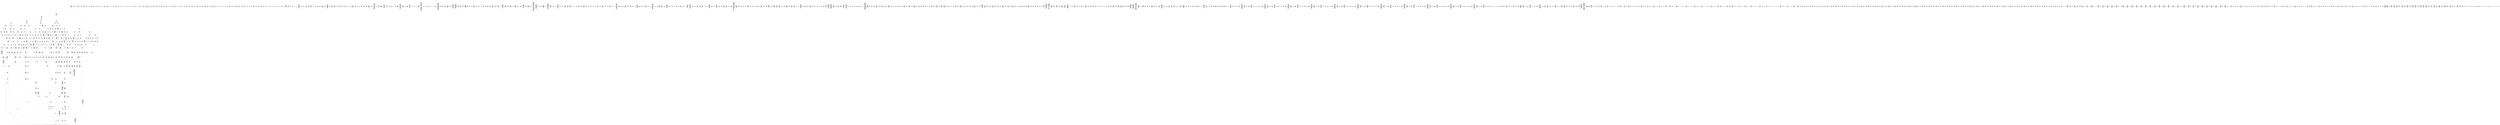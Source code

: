 /* Generated by GvGen v.1.0 (https://www.github.com/stricaud/gvgen) */

digraph G {
compound=true;
   node1 [label="[anywhere]"];
   node2 [label="# 0x0
PUSHX Data
PUSHX Data
MSTORE
PUSHX LogicData
CALLDATASIZE
LT
PUSHX Data
JUMPI
"];
   node3 [label="# 0xd
PUSHX Data
CALLDATALOAD
PUSHX BitData
SHR
PUSHX LogicData
GT
PUSHX Data
JUMPI
"];
   node4 [label="# 0x1e
PUSHX LogicData
GT
PUSHX Data
JUMPI
"];
   node5 [label="# 0x29
PUSHX LogicData
GT
PUSHX Data
JUMPI
"];
   node6 [label="# 0x34
PUSHX LogicData
EQ
PUSHX Data
JUMPI
"];
   node7 [label="# 0x3f
PUSHX LogicData
EQ
PUSHX Data
JUMPI
"];
   node8 [label="# 0x4a
PUSHX LogicData
EQ
PUSHX Data
JUMPI
"];
   node9 [label="# 0x55
PUSHX LogicData
EQ
PUSHX Data
JUMPI
"];
   node10 [label="# 0x60
PUSHX LogicData
EQ
PUSHX Data
JUMPI
"];
   node11 [label="# 0x6b
PUSHX LogicData
EQ
PUSHX Data
JUMPI
"];
   node12 [label="# 0x76
PUSHX Data
JUMP
"];
   node13 [label="# 0x7a
JUMPDEST
PUSHX LogicData
EQ
PUSHX Data
JUMPI
"];
   node14 [label="# 0x86
PUSHX LogicData
EQ
PUSHX Data
JUMPI
"];
   node15 [label="# 0x91
PUSHX LogicData
EQ
PUSHX Data
JUMPI
"];
   node16 [label="# 0x9c
PUSHX LogicData
EQ
PUSHX Data
JUMPI
"];
   node17 [label="# 0xa7
PUSHX LogicData
EQ
PUSHX Data
JUMPI
"];
   node18 [label="# 0xb2
PUSHX LogicData
EQ
PUSHX Data
JUMPI
"];
   node19 [label="# 0xbd
PUSHX Data
JUMP
"];
   node20 [label="# 0xc1
JUMPDEST
PUSHX LogicData
GT
PUSHX Data
JUMPI
"];
   node21 [label="# 0xcd
PUSHX LogicData
EQ
PUSHX Data
JUMPI
"];
   node22 [label="# 0xd8
PUSHX LogicData
EQ
PUSHX Data
JUMPI
"];
   node23 [label="# 0xe3
PUSHX LogicData
EQ
PUSHX Data
JUMPI
"];
   node24 [label="# 0xee
PUSHX LogicData
EQ
PUSHX Data
JUMPI
"];
   node25 [label="# 0xf9
PUSHX LogicData
EQ
PUSHX Data
JUMPI
"];
   node26 [label="# 0x104
PUSHX LogicData
EQ
PUSHX Data
JUMPI
"];
   node27 [label="# 0x10f
PUSHX Data
JUMP
"];
   node28 [label="# 0x113
JUMPDEST
PUSHX LogicData
EQ
PUSHX Data
JUMPI
"];
   node29 [label="# 0x11f
PUSHX LogicData
EQ
PUSHX Data
JUMPI
"];
   node30 [label="# 0x12a
PUSHX LogicData
EQ
PUSHX Data
JUMPI
"];
   node31 [label="# 0x135
PUSHX LogicData
EQ
PUSHX Data
JUMPI
"];
   node32 [label="# 0x140
PUSHX LogicData
EQ
PUSHX Data
JUMPI
"];
   node33 [label="# 0x14b
PUSHX Data
JUMP
"];
   node34 [label="# 0x14f
JUMPDEST
PUSHX LogicData
GT
PUSHX Data
JUMPI
"];
   node35 [label="# 0x15b
PUSHX LogicData
GT
PUSHX Data
JUMPI
"];
   node36 [label="# 0x166
PUSHX LogicData
EQ
PUSHX Data
JUMPI
"];
   node37 [label="# 0x171
PUSHX LogicData
EQ
PUSHX Data
JUMPI
"];
   node38 [label="# 0x17c
PUSHX LogicData
EQ
PUSHX Data
JUMPI
"];
   node39 [label="# 0x187
PUSHX LogicData
EQ
PUSHX Data
JUMPI
"];
   node40 [label="# 0x192
PUSHX LogicData
EQ
PUSHX Data
JUMPI
"];
   node41 [label="# 0x19d
PUSHX LogicData
EQ
PUSHX Data
JUMPI
"];
   node42 [label="# 0x1a8
PUSHX Data
JUMP
"];
   node43 [label="# 0x1ac
JUMPDEST
PUSHX LogicData
EQ
PUSHX Data
JUMPI
"];
   node44 [label="# 0x1b8
PUSHX LogicData
EQ
PUSHX Data
JUMPI
"];
   node45 [label="# 0x1c3
PUSHX LogicData
EQ
PUSHX Data
JUMPI
"];
   node46 [label="# 0x1ce
PUSHX LogicData
EQ
PUSHX Data
JUMPI
"];
   node47 [label="# 0x1d9
PUSHX LogicData
EQ
PUSHX Data
JUMPI
"];
   node48 [label="# 0x1e4
PUSHX LogicData
EQ
PUSHX Data
JUMPI
"];
   node49 [label="# 0x1ef
PUSHX Data
JUMP
"];
   node50 [label="# 0x1f3
JUMPDEST
PUSHX LogicData
GT
PUSHX Data
JUMPI
"];
   node51 [label="# 0x1ff
PUSHX LogicData
EQ
PUSHX Data
JUMPI
"];
   node52 [label="# 0x20a
PUSHX LogicData
EQ
PUSHX Data
JUMPI
"];
   node53 [label="# 0x215
PUSHX LogicData
EQ
PUSHX Data
JUMPI
"];
   node54 [label="# 0x220
PUSHX LogicData
EQ
PUSHX Data
JUMPI
"];
   node55 [label="# 0x22b
PUSHX LogicData
EQ
PUSHX Data
JUMPI
"];
   node56 [label="# 0x236
PUSHX LogicData
EQ
PUSHX Data
JUMPI
"];
   node57 [label="# 0x241
PUSHX Data
JUMP
"];
   node58 [label="# 0x245
JUMPDEST
PUSHX LogicData
EQ
PUSHX Data
JUMPI
"];
   node59 [label="# 0x251
PUSHX LogicData
EQ
PUSHX Data
JUMPI
"];
   node60 [label="# 0x25c
PUSHX LogicData
EQ
PUSHX Data
JUMPI
"];
   node61 [label="# 0x267
PUSHX LogicData
EQ
PUSHX Data
JUMPI
"];
   node62 [label="# 0x272
PUSHX LogicData
EQ
PUSHX Data
JUMPI
"];
   node63 [label="# 0x27d
PUSHX Data
JUMP
"];
   node64 [label="# 0x281
JUMPDEST
CALLDATASIZE
PUSHX Data
JUMPI
"];
   node65 [label="# 0x287
PUSHX Data
PUSHX Data
PUSHX Data
JUMP
"];
   node66 [label="# 0x2af
JUMPDEST
CALLVALUE
PUSHX MemData
MLOAD
PUSHX Data
PUSHX Data
JUMP
"];
   node67 [label="# 0x2be
JUMPDEST
PUSHX MemData
MLOAD
SUB
LOGX
STOP
"];
   node68 [label="# 0x2c8
JUMPDEST
PUSHX Data
REVERT
"];
   node69 [label="# 0x2cd
JUMPDEST
CALLVALUE
ISZERO
PUSHX Data
JUMPI
"];
   node70 [label="# 0x2d5
PUSHX Data
REVERT
"];
   node71 [label="# 0x2d9
JUMPDEST
PUSHX Data
PUSHX ArithData
CALLDATASIZE
SUB
ADD
PUSHX Data
PUSHX Data
JUMP
"];
   node72 [label="# 0x2ef
JUMPDEST
PUSHX Data
JUMP
"];
   node73 [label="# 0x2f4
JUMPDEST
PUSHX MemData
MLOAD
PUSHX Data
PUSHX Data
JUMP
"];
   node74 [label="# 0x301
JUMPDEST
PUSHX MemData
MLOAD
SUB
RETURN
"];
   node75 [label="# 0x30a
JUMPDEST
CALLVALUE
ISZERO
PUSHX Data
JUMPI
"];
   node76 [label="# 0x312
PUSHX Data
REVERT
"];
   node77 [label="# 0x316
JUMPDEST
PUSHX Data
PUSHX Data
JUMP
"];
   node78 [label="# 0x31f
JUMPDEST
PUSHX MemData
MLOAD
PUSHX Data
PUSHX Data
JUMP
"];
   node79 [label="# 0x32c
JUMPDEST
PUSHX MemData
MLOAD
SUB
RETURN
"];
   node80 [label="# 0x335
JUMPDEST
CALLVALUE
ISZERO
PUSHX Data
JUMPI
"];
   node81 [label="# 0x33d
PUSHX Data
REVERT
"];
   node82 [label="# 0x341
JUMPDEST
PUSHX Data
PUSHX ArithData
CALLDATASIZE
SUB
ADD
PUSHX Data
PUSHX Data
JUMP
"];
   node83 [label="# 0x357
JUMPDEST
PUSHX Data
JUMP
"];
   node84 [label="# 0x35c
JUMPDEST
PUSHX MemData
MLOAD
PUSHX Data
PUSHX Data
JUMP
"];
   node85 [label="# 0x369
JUMPDEST
PUSHX MemData
MLOAD
SUB
RETURN
"];
   node86 [label="# 0x372
JUMPDEST
CALLVALUE
ISZERO
PUSHX Data
JUMPI
"];
   node87 [label="# 0x37a
PUSHX Data
REVERT
"];
   node88 [label="# 0x37e
JUMPDEST
PUSHX Data
PUSHX ArithData
CALLDATASIZE
SUB
ADD
PUSHX Data
PUSHX Data
JUMP
"];
   node89 [label="# 0x394
JUMPDEST
PUSHX Data
JUMP
"];
   node90 [label="# 0x399
JUMPDEST
STOP
"];
   node91 [label="# 0x39b
JUMPDEST
CALLVALUE
ISZERO
PUSHX Data
JUMPI
"];
   node92 [label="# 0x3a3
PUSHX Data
REVERT
"];
   node93 [label="# 0x3a7
JUMPDEST
PUSHX Data
PUSHX ArithData
CALLDATASIZE
SUB
ADD
PUSHX Data
PUSHX Data
JUMP
"];
   node94 [label="# 0x3bd
JUMPDEST
PUSHX Data
JUMP
"];
   node95 [label="# 0x3c2
JUMPDEST
STOP
"];
   node96 [label="# 0x3c4
JUMPDEST
CALLVALUE
ISZERO
PUSHX Data
JUMPI
"];
   node97 [label="# 0x3cc
PUSHX Data
REVERT
"];
   node98 [label="# 0x3d0
JUMPDEST
PUSHX Data
PUSHX Data
JUMP
"];
   node99 [label="# 0x3d9
JUMPDEST
PUSHX MemData
MLOAD
PUSHX Data
PUSHX Data
JUMP
"];
   node100 [label="# 0x3e6
JUMPDEST
PUSHX MemData
MLOAD
SUB
RETURN
"];
   node101 [label="# 0x3ef
JUMPDEST
CALLVALUE
ISZERO
PUSHX Data
JUMPI
"];
   node102 [label="# 0x3f7
PUSHX Data
REVERT
"];
   node103 [label="# 0x3fb
JUMPDEST
PUSHX Data
PUSHX ArithData
CALLDATASIZE
SUB
ADD
PUSHX Data
PUSHX Data
JUMP
"];
   node104 [label="# 0x411
JUMPDEST
PUSHX Data
JUMP
"];
   node105 [label="# 0x416
JUMPDEST
STOP
"];
   node106 [label="# 0x418
JUMPDEST
CALLVALUE
ISZERO
PUSHX Data
JUMPI
"];
   node107 [label="# 0x420
PUSHX Data
REVERT
"];
   node108 [label="# 0x424
JUMPDEST
PUSHX Data
PUSHX ArithData
CALLDATASIZE
SUB
ADD
PUSHX Data
PUSHX Data
JUMP
"];
   node109 [label="# 0x43a
JUMPDEST
PUSHX Data
JUMP
"];
   node110 [label="# 0x43f
JUMPDEST
PUSHX MemData
MLOAD
PUSHX Data
PUSHX Data
JUMP
"];
   node111 [label="# 0x44c
JUMPDEST
PUSHX MemData
MLOAD
SUB
RETURN
"];
   node112 [label="# 0x455
JUMPDEST
CALLVALUE
ISZERO
PUSHX Data
JUMPI
"];
   node113 [label="# 0x45d
PUSHX Data
REVERT
"];
   node114 [label="# 0x461
JUMPDEST
PUSHX Data
PUSHX ArithData
CALLDATASIZE
SUB
ADD
PUSHX Data
PUSHX Data
JUMP
"];
   node115 [label="# 0x477
JUMPDEST
PUSHX Data
JUMP
"];
   node116 [label="# 0x47c
JUMPDEST
STOP
"];
   node117 [label="# 0x47e
JUMPDEST
CALLVALUE
ISZERO
PUSHX Data
JUMPI
"];
   node118 [label="# 0x486
PUSHX Data
REVERT
"];
   node119 [label="# 0x48a
JUMPDEST
PUSHX Data
PUSHX Data
JUMP
"];
   node120 [label="# 0x493
JUMPDEST
STOP
"];
   node121 [label="# 0x495
JUMPDEST
CALLVALUE
ISZERO
PUSHX Data
JUMPI
"];
   node122 [label="# 0x49d
PUSHX Data
REVERT
"];
   node123 [label="# 0x4a1
JUMPDEST
PUSHX Data
PUSHX ArithData
CALLDATASIZE
SUB
ADD
PUSHX Data
PUSHX Data
JUMP
"];
   node124 [label="# 0x4b7
JUMPDEST
PUSHX Data
JUMP
"];
   node125 [label="# 0x4bc
JUMPDEST
STOP
"];
   node126 [label="# 0x4be
JUMPDEST
PUSHX Data
PUSHX ArithData
CALLDATASIZE
SUB
ADD
PUSHX Data
PUSHX Data
JUMP
"];
   node127 [label="# 0x4d3
JUMPDEST
PUSHX Data
JUMP
"];
   node128 [label="# 0x4d8
JUMPDEST
STOP
"];
   node129 [label="# 0x4da
JUMPDEST
CALLVALUE
ISZERO
PUSHX Data
JUMPI
"];
   node130 [label="# 0x4e2
PUSHX Data
REVERT
"];
   node131 [label="# 0x4e6
JUMPDEST
PUSHX Data
PUSHX Data
JUMP
"];
   node132 [label="# 0x4ef
JUMPDEST
PUSHX MemData
MLOAD
PUSHX Data
PUSHX Data
JUMP
"];
   node133 [label="# 0x4fc
JUMPDEST
PUSHX MemData
MLOAD
SUB
RETURN
"];
   node134 [label="# 0x505
JUMPDEST
CALLVALUE
ISZERO
PUSHX Data
JUMPI
"];
   node135 [label="# 0x50d
PUSHX Data
REVERT
"];
   node136 [label="# 0x511
JUMPDEST
PUSHX Data
PUSHX Data
JUMP
"];
   node137 [label="# 0x51a
JUMPDEST
STOP
"];
   node138 [label="# 0x51c
JUMPDEST
CALLVALUE
ISZERO
PUSHX Data
JUMPI
"];
   node139 [label="# 0x524
PUSHX Data
REVERT
"];
   node140 [label="# 0x528
JUMPDEST
PUSHX Data
PUSHX ArithData
CALLDATASIZE
SUB
ADD
PUSHX Data
PUSHX Data
JUMP
"];
   node141 [label="# 0x53e
JUMPDEST
PUSHX Data
JUMP
"];
   node142 [label="# 0x543
JUMPDEST
STOP
"];
   node143 [label="# 0x545
JUMPDEST
CALLVALUE
ISZERO
PUSHX Data
JUMPI
"];
   node144 [label="# 0x54d
PUSHX Data
REVERT
"];
   node145 [label="# 0x551
JUMPDEST
PUSHX Data
PUSHX Data
JUMP
"];
   node146 [label="# 0x55a
JUMPDEST
PUSHX MemData
MLOAD
PUSHX Data
PUSHX Data
JUMP
"];
   node147 [label="# 0x567
JUMPDEST
PUSHX MemData
MLOAD
SUB
RETURN
"];
   node148 [label="# 0x570
JUMPDEST
CALLVALUE
ISZERO
PUSHX Data
JUMPI
"];
   node149 [label="# 0x578
PUSHX Data
REVERT
"];
   node150 [label="# 0x57c
JUMPDEST
PUSHX Data
PUSHX Data
JUMP
"];
   node151 [label="# 0x585
JUMPDEST
PUSHX MemData
MLOAD
PUSHX Data
PUSHX Data
JUMP
"];
   node152 [label="# 0x592
JUMPDEST
PUSHX MemData
MLOAD
SUB
RETURN
"];
   node153 [label="# 0x59b
JUMPDEST
CALLVALUE
ISZERO
PUSHX Data
JUMPI
"];
   node154 [label="# 0x5a3
PUSHX Data
REVERT
"];
   node155 [label="# 0x5a7
JUMPDEST
PUSHX Data
PUSHX ArithData
CALLDATASIZE
SUB
ADD
PUSHX Data
PUSHX Data
JUMP
"];
   node156 [label="# 0x5bd
JUMPDEST
PUSHX Data
JUMP
"];
   node157 [label="# 0x5c2
JUMPDEST
PUSHX MemData
MLOAD
PUSHX Data
PUSHX Data
JUMP
"];
   node158 [label="# 0x5cf
JUMPDEST
PUSHX MemData
MLOAD
SUB
RETURN
"];
   node159 [label="# 0x5d8
JUMPDEST
CALLVALUE
ISZERO
PUSHX Data
JUMPI
"];
   node160 [label="# 0x5e0
PUSHX Data
REVERT
"];
   node161 [label="# 0x5e4
JUMPDEST
PUSHX Data
PUSHX Data
JUMP
"];
   node162 [label="# 0x5ed
JUMPDEST
PUSHX MemData
MLOAD
PUSHX Data
PUSHX Data
JUMP
"];
   node163 [label="# 0x5fa
JUMPDEST
PUSHX MemData
MLOAD
SUB
RETURN
"];
   node164 [label="# 0x603
JUMPDEST
CALLVALUE
ISZERO
PUSHX Data
JUMPI
"];
   node165 [label="# 0x60b
PUSHX Data
REVERT
"];
   node166 [label="# 0x60f
JUMPDEST
PUSHX Data
PUSHX Data
JUMP
"];
   node167 [label="# 0x618
JUMPDEST
PUSHX MemData
MLOAD
PUSHX Data
PUSHX Data
JUMP
"];
   node168 [label="# 0x625
JUMPDEST
PUSHX MemData
MLOAD
SUB
RETURN
"];
   node169 [label="# 0x62e
JUMPDEST
CALLVALUE
ISZERO
PUSHX Data
JUMPI
"];
   node170 [label="# 0x636
PUSHX Data
REVERT
"];
   node171 [label="# 0x63a
JUMPDEST
PUSHX Data
PUSHX ArithData
CALLDATASIZE
SUB
ADD
PUSHX Data
PUSHX Data
JUMP
"];
   node172 [label="# 0x650
JUMPDEST
PUSHX Data
JUMP
"];
   node173 [label="# 0x655
JUMPDEST
STOP
"];
   node174 [label="# 0x657
JUMPDEST
CALLVALUE
ISZERO
PUSHX Data
JUMPI
"];
   node175 [label="# 0x65f
PUSHX Data
REVERT
"];
   node176 [label="# 0x663
JUMPDEST
PUSHX Data
PUSHX ArithData
CALLDATASIZE
SUB
ADD
PUSHX Data
PUSHX Data
JUMP
"];
   node177 [label="# 0x679
JUMPDEST
PUSHX Data
JUMP
"];
   node178 [label="# 0x67e
JUMPDEST
PUSHX MemData
MLOAD
PUSHX Data
PUSHX Data
JUMP
"];
   node179 [label="# 0x68b
JUMPDEST
PUSHX MemData
MLOAD
SUB
RETURN
"];
   node180 [label="# 0x694
JUMPDEST
CALLVALUE
ISZERO
PUSHX Data
JUMPI
"];
   node181 [label="# 0x69c
PUSHX Data
REVERT
"];
   node182 [label="# 0x6a0
JUMPDEST
PUSHX Data
PUSHX Data
JUMP
"];
   node183 [label="# 0x6a9
JUMPDEST
STOP
"];
   node184 [label="# 0x6ab
JUMPDEST
CALLVALUE
ISZERO
PUSHX Data
JUMPI
"];
   node185 [label="# 0x6b3
PUSHX Data
REVERT
"];
   node186 [label="# 0x6b7
JUMPDEST
PUSHX Data
PUSHX Data
JUMP
"];
   node187 [label="# 0x6c0
JUMPDEST
PUSHX MemData
MLOAD
PUSHX Data
PUSHX Data
JUMP
"];
   node188 [label="# 0x6cd
JUMPDEST
PUSHX MemData
MLOAD
SUB
RETURN
"];
   node189 [label="# 0x6d6
JUMPDEST
CALLVALUE
ISZERO
PUSHX Data
JUMPI
"];
   node190 [label="# 0x6de
PUSHX Data
REVERT
"];
   node191 [label="# 0x6e2
JUMPDEST
PUSHX Data
PUSHX Data
JUMP
"];
   node192 [label="# 0x6eb
JUMPDEST
STOP
"];
   node193 [label="# 0x6ed
JUMPDEST
CALLVALUE
ISZERO
PUSHX Data
JUMPI
"];
   node194 [label="# 0x6f5
PUSHX Data
REVERT
"];
   node195 [label="# 0x6f9
JUMPDEST
PUSHX Data
PUSHX ArithData
CALLDATASIZE
SUB
ADD
PUSHX Data
PUSHX Data
JUMP
"];
   node196 [label="# 0x70f
JUMPDEST
PUSHX Data
JUMP
"];
   node197 [label="# 0x714
JUMPDEST
PUSHX MemData
MLOAD
PUSHX Data
PUSHX Data
JUMP
"];
   node198 [label="# 0x721
JUMPDEST
PUSHX MemData
MLOAD
SUB
RETURN
"];
   node199 [label="# 0x72a
JUMPDEST
CALLVALUE
ISZERO
PUSHX Data
JUMPI
"];
   node200 [label="# 0x732
PUSHX Data
REVERT
"];
   node201 [label="# 0x736
JUMPDEST
PUSHX Data
PUSHX Data
JUMP
"];
   node202 [label="# 0x73f
JUMPDEST
PUSHX MemData
MLOAD
PUSHX Data
PUSHX Data
JUMP
"];
   node203 [label="# 0x74c
JUMPDEST
PUSHX MemData
MLOAD
SUB
RETURN
"];
   node204 [label="# 0x755
JUMPDEST
CALLVALUE
ISZERO
PUSHX Data
JUMPI
"];
   node205 [label="# 0x75d
PUSHX Data
REVERT
"];
   node206 [label="# 0x761
JUMPDEST
PUSHX Data
PUSHX Data
JUMP
"];
   node207 [label="# 0x76a
JUMPDEST
PUSHX MemData
MLOAD
PUSHX Data
PUSHX Data
JUMP
"];
   node208 [label="# 0x777
JUMPDEST
PUSHX MemData
MLOAD
SUB
RETURN
"];
   node209 [label="# 0x780
JUMPDEST
CALLVALUE
ISZERO
PUSHX Data
JUMPI
"];
   node210 [label="# 0x788
PUSHX Data
REVERT
"];
   node211 [label="# 0x78c
JUMPDEST
PUSHX Data
PUSHX Data
JUMP
"];
   node212 [label="# 0x795
JUMPDEST
PUSHX MemData
MLOAD
PUSHX Data
PUSHX Data
JUMP
"];
   node213 [label="# 0x7a2
JUMPDEST
PUSHX MemData
MLOAD
SUB
RETURN
"];
   node214 [label="# 0x7ab
JUMPDEST
CALLVALUE
ISZERO
PUSHX Data
JUMPI
"];
   node215 [label="# 0x7b3
PUSHX Data
REVERT
"];
   node216 [label="# 0x7b7
JUMPDEST
PUSHX Data
PUSHX ArithData
CALLDATASIZE
SUB
ADD
PUSHX Data
PUSHX Data
JUMP
"];
   node217 [label="# 0x7cd
JUMPDEST
PUSHX Data
JUMP
"];
   node218 [label="# 0x7d2
JUMPDEST
PUSHX MemData
MLOAD
PUSHX Data
PUSHX Data
JUMP
"];
   node219 [label="# 0x7df
JUMPDEST
PUSHX MemData
MLOAD
SUB
RETURN
"];
   node220 [label="# 0x7e8
JUMPDEST
CALLVALUE
ISZERO
PUSHX Data
JUMPI
"];
   node221 [label="# 0x7f0
PUSHX Data
REVERT
"];
   node222 [label="# 0x7f4
JUMPDEST
PUSHX Data
PUSHX ArithData
CALLDATASIZE
SUB
ADD
PUSHX Data
PUSHX Data
JUMP
"];
   node223 [label="# 0x80a
JUMPDEST
PUSHX Data
JUMP
"];
   node224 [label="# 0x80f
JUMPDEST
PUSHX MemData
MLOAD
PUSHX Data
PUSHX Data
JUMP
"];
   node225 [label="# 0x81c
JUMPDEST
PUSHX MemData
MLOAD
SUB
RETURN
"];
   node226 [label="# 0x825
JUMPDEST
CALLVALUE
ISZERO
PUSHX Data
JUMPI
"];
   node227 [label="# 0x82d
PUSHX Data
REVERT
"];
   node228 [label="# 0x831
JUMPDEST
PUSHX Data
PUSHX Data
JUMP
"];
   node229 [label="# 0x83a
JUMPDEST
STOP
"];
   node230 [label="# 0x83c
JUMPDEST
CALLVALUE
ISZERO
PUSHX Data
JUMPI
"];
   node231 [label="# 0x844
PUSHX Data
REVERT
"];
   node232 [label="# 0x848
JUMPDEST
PUSHX Data
PUSHX ArithData
CALLDATASIZE
SUB
ADD
PUSHX Data
PUSHX Data
JUMP
"];
   node233 [label="# 0x85e
JUMPDEST
PUSHX Data
JUMP
"];
   node234 [label="# 0x863
JUMPDEST
STOP
"];
   node235 [label="# 0x865
JUMPDEST
CALLVALUE
ISZERO
PUSHX Data
JUMPI
"];
   node236 [label="# 0x86d
PUSHX Data
REVERT
"];
   node237 [label="# 0x871
JUMPDEST
PUSHX Data
PUSHX ArithData
CALLDATASIZE
SUB
ADD
PUSHX Data
PUSHX Data
JUMP
"];
   node238 [label="# 0x887
JUMPDEST
PUSHX Data
JUMP
"];
   node239 [label="# 0x88c
JUMPDEST
STOP
"];
   node240 [label="# 0x88e
JUMPDEST
CALLVALUE
ISZERO
PUSHX Data
JUMPI
"];
   node241 [label="# 0x896
PUSHX Data
REVERT
"];
   node242 [label="# 0x89a
JUMPDEST
PUSHX Data
PUSHX ArithData
CALLDATASIZE
SUB
ADD
PUSHX Data
PUSHX Data
JUMP
"];
   node243 [label="# 0x8b0
JUMPDEST
PUSHX Data
JUMP
"];
   node244 [label="# 0x8b5
JUMPDEST
PUSHX MemData
MLOAD
PUSHX Data
PUSHX Data
JUMP
"];
   node245 [label="# 0x8c2
JUMPDEST
PUSHX MemData
MLOAD
SUB
RETURN
"];
   node246 [label="# 0x8cb
JUMPDEST
CALLVALUE
ISZERO
PUSHX Data
JUMPI
"];
   node247 [label="# 0x8d3
PUSHX Data
REVERT
"];
   node248 [label="# 0x8d7
JUMPDEST
PUSHX Data
PUSHX ArithData
CALLDATASIZE
SUB
ADD
PUSHX Data
PUSHX Data
JUMP
"];
   node249 [label="# 0x8ed
JUMPDEST
PUSHX Data
JUMP
"];
   node250 [label="# 0x8f2
JUMPDEST
PUSHX MemData
MLOAD
PUSHX Data
PUSHX Data
JUMP
"];
   node251 [label="# 0x8ff
JUMPDEST
PUSHX MemData
MLOAD
SUB
RETURN
"];
   node252 [label="# 0x908
JUMPDEST
CALLVALUE
ISZERO
PUSHX Data
JUMPI
"];
   node253 [label="# 0x910
PUSHX Data
REVERT
"];
   node254 [label="# 0x914
JUMPDEST
PUSHX Data
PUSHX Data
JUMP
"];
   node255 [label="# 0x91d
JUMPDEST
PUSHX MemData
MLOAD
PUSHX Data
PUSHX Data
JUMP
"];
   node256 [label="# 0x92a
JUMPDEST
PUSHX MemData
MLOAD
SUB
RETURN
"];
   node257 [label="# 0x933
JUMPDEST
CALLVALUE
ISZERO
PUSHX Data
JUMPI
"];
   node258 [label="# 0x93b
PUSHX Data
REVERT
"];
   node259 [label="# 0x93f
JUMPDEST
PUSHX Data
PUSHX Data
JUMP
"];
   node260 [label="# 0x948
JUMPDEST
PUSHX MemData
MLOAD
PUSHX Data
PUSHX Data
JUMP
"];
   node261 [label="# 0x955
JUMPDEST
PUSHX MemData
MLOAD
SUB
RETURN
"];
   node262 [label="# 0x95e
JUMPDEST
CALLVALUE
ISZERO
PUSHX Data
JUMPI
"];
   node263 [label="# 0x966
PUSHX Data
REVERT
"];
   node264 [label="# 0x96a
JUMPDEST
PUSHX Data
PUSHX ArithData
CALLDATASIZE
SUB
ADD
PUSHX Data
PUSHX Data
JUMP
"];
   node265 [label="# 0x980
JUMPDEST
PUSHX Data
JUMP
"];
   node266 [label="# 0x985
JUMPDEST
STOP
"];
   node267 [label="# 0x987
JUMPDEST
CALLVALUE
ISZERO
PUSHX Data
JUMPI
"];
   node268 [label="# 0x98f
PUSHX Data
REVERT
"];
   node269 [label="# 0x993
JUMPDEST
PUSHX Data
PUSHX ArithData
CALLDATASIZE
SUB
ADD
PUSHX Data
PUSHX Data
JUMP
"];
   node270 [label="# 0x9a9
JUMPDEST
PUSHX Data
JUMP
"];
   node271 [label="# 0x9ae
JUMPDEST
PUSHX MemData
MLOAD
PUSHX Data
PUSHX Data
JUMP
"];
   node272 [label="# 0x9bb
JUMPDEST
PUSHX MemData
MLOAD
SUB
RETURN
"];
   node273 [label="# 0x9c4
JUMPDEST
CALLVALUE
ISZERO
PUSHX Data
JUMPI
"];
   node274 [label="# 0x9cc
PUSHX Data
REVERT
"];
   node275 [label="# 0x9d0
JUMPDEST
PUSHX Data
PUSHX ArithData
CALLDATASIZE
SUB
ADD
PUSHX Data
PUSHX Data
JUMP
"];
   node276 [label="# 0x9e6
JUMPDEST
PUSHX Data
JUMP
"];
   node277 [label="# 0x9eb
JUMPDEST
PUSHX MemData
MLOAD
PUSHX Data
PUSHX Data
JUMP
"];
   node278 [label="# 0x9f8
JUMPDEST
PUSHX MemData
MLOAD
SUB
RETURN
"];
   node279 [label="# 0xa01
JUMPDEST
CALLVALUE
ISZERO
PUSHX Data
JUMPI
"];
   node280 [label="# 0xa09
PUSHX Data
REVERT
"];
   node281 [label="# 0xa0d
JUMPDEST
PUSHX Data
PUSHX ArithData
CALLDATASIZE
SUB
ADD
PUSHX Data
PUSHX Data
JUMP
"];
   node282 [label="# 0xa23
JUMPDEST
PUSHX Data
JUMP
"];
   node283 [label="# 0xa28
JUMPDEST
STOP
"];
   node284 [label="# 0xa2a
JUMPDEST
CALLVALUE
ISZERO
PUSHX Data
JUMPI
"];
   node285 [label="# 0xa32
PUSHX Data
REVERT
"];
   node286 [label="# 0xa36
JUMPDEST
PUSHX Data
PUSHX ArithData
CALLDATASIZE
SUB
ADD
PUSHX Data
PUSHX Data
JUMP
"];
   node287 [label="# 0xa4c
JUMPDEST
PUSHX Data
JUMP
"];
   node288 [label="# 0xa51
JUMPDEST
STOP
"];
   node289 [label="# 0xa53
JUMPDEST
CALLVALUE
ISZERO
PUSHX Data
JUMPI
"];
   node290 [label="# 0xa5b
PUSHX Data
REVERT
"];
   node291 [label="# 0xa5f
JUMPDEST
PUSHX Data
PUSHX ArithData
CALLDATASIZE
SUB
ADD
PUSHX Data
PUSHX Data
JUMP
"];
   node292 [label="# 0xa75
JUMPDEST
PUSHX Data
JUMP
"];
   node293 [label="# 0xa7a
JUMPDEST
STOP
"];
   node294 [label="# 0xa7c
JUMPDEST
CALLVALUE
ISZERO
PUSHX Data
JUMPI
"];
   node295 [label="# 0xa84
PUSHX Data
REVERT
"];
   node296 [label="# 0xa88
JUMPDEST
PUSHX Data
PUSHX ArithData
CALLDATASIZE
SUB
ADD
PUSHX Data
PUSHX Data
JUMP
"];
   node297 [label="# 0xa9e
JUMPDEST
PUSHX Data
JUMP
"];
   node298 [label="# 0xaa3
JUMPDEST
STOP
"];
   node299 [label="# 0xaa5
JUMPDEST
PUSHX Data
PUSHX ArithData
CALLDATASIZE
SUB
ADD
PUSHX Data
PUSHX Data
JUMP
"];
   node300 [label="# 0xaba
JUMPDEST
PUSHX Data
JUMP
"];
   node301 [label="# 0xabf
JUMPDEST
STOP
"];
   node302 [label="# 0xac1
JUMPDEST
PUSHX Data
CALLER
JUMP
"];
   node303 [label="# 0xac9
JUMPDEST
PUSHX Data
PUSHX BitData
PUSHX BitData
NOT
AND
PUSHX BitData
NOT
AND
EQ
PUSHX Data
JUMPI
"];
   node304 [label="# 0xb32
PUSHX BitData
PUSHX BitData
NOT
AND
PUSHX BitData
NOT
AND
EQ
"];
   node305 [label="# 0xb94
JUMPDEST
PUSHX Data
JUMPI
"];
   node306 [label="# 0xb9a
PUSHX Data
PUSHX Data
JUMP
"];
   node307 [label="# 0xba3
JUMPDEST
"];
   node308 [label="# 0xba4
JUMPDEST
JUMP
"];
   node309 [label="# 0xbab
JUMPDEST
PUSHX Data
PUSHX StorData
SLOAD
PUSHX Data
PUSHX Data
JUMP
"];
   node310 [label="# 0xbba
JUMPDEST
PUSHX ArithData
ADD
PUSHX ArithData
DIV
MUL
PUSHX ArithData
ADD
PUSHX MemData
MLOAD
ADD
PUSHX Data
MSTORE
MSTORE
PUSHX ArithData
ADD
SLOAD
PUSHX Data
PUSHX Data
JUMP
"];
   node311 [label="# 0xbe6
JUMPDEST
ISZERO
PUSHX Data
JUMPI
"];
   node312 [label="# 0xbed
PUSHX LogicData
LT
PUSHX Data
JUMPI
"];
   node313 [label="# 0xbf5
PUSHX ArithData
SLOAD
DIV
MUL
MSTORE
PUSHX ArithData
ADD
PUSHX Data
JUMP
"];
   node314 [label="# 0xc08
JUMPDEST
ADD
PUSHX Data
MSTORE
PUSHX Data
PUSHX Data
SHA3
"];
   node315 [label="# 0xc16
JUMPDEST
SLOAD
MSTORE
PUSHX ArithData
ADD
PUSHX ArithData
ADD
GT
PUSHX Data
JUMPI
"];
   node316 [label="# 0xc2a
SUB
PUSHX BitData
AND
ADD
"];
   node317 [label="# 0xc33
JUMPDEST
JUMP
"];
   node318 [label="# 0xc3d
JUMPDEST
PUSHX Data
PUSHX Data
PUSHX Data
JUMP
"];
   node319 [label="# 0xc48
JUMPDEST
PUSHX Data
JUMPI
"];
   node320 [label="# 0xc4d
PUSHX MemData
MLOAD
PUSHX Data
MSTORE
PUSHX ArithData
ADD
PUSHX Data
PUSHX Data
JUMP
"];
   node321 [label="# 0xc7e
JUMPDEST
PUSHX MemData
MLOAD
SUB
REVERT
"];
   node322 [label="# 0xc87
JUMPDEST
PUSHX Data
PUSHX ArithData
MSTORE
PUSHX ArithData
ADD
MSTORE
PUSHX ArithData
ADD
PUSHX Data
SHA3
PUSHX ArithData
SLOAD
PUSHX ArithData
EXP
DIV
PUSHX BitData
AND
JUMP
"];
   node323 [label="# 0xcc2
JUMPDEST
PUSHX Data
PUSHX Data
PUSHX Data
JUMP
"];
   node324 [label="# 0xccd
JUMPDEST
PUSHX BitData
AND
PUSHX BitData
AND
EQ
ISZERO
PUSHX Data
JUMPI
"];
   node325 [label="# 0xd04
PUSHX MemData
MLOAD
PUSHX Data
MSTORE
PUSHX ArithData
ADD
PUSHX Data
PUSHX Data
JUMP
"];
   node326 [label="# 0xd35
JUMPDEST
PUSHX MemData
MLOAD
SUB
REVERT
"];
   node327 [label="# 0xd3e
JUMPDEST
PUSHX BitData
AND
PUSHX Data
PUSHX Data
JUMP
"];
   node328 [label="# 0xd5d
JUMPDEST
PUSHX BitData
AND
EQ
PUSHX Data
JUMPI
"];
   node329 [label="# 0xd7a
PUSHX Data
PUSHX Data
PUSHX Data
JUMP
"];
   node330 [label="# 0xd86
JUMPDEST
PUSHX Data
JUMP
"];
   node331 [label="# 0xd8b
JUMPDEST
"];
   node332 [label="# 0xd8c
JUMPDEST
PUSHX Data
JUMPI
"];
   node333 [label="# 0xd91
PUSHX MemData
MLOAD
PUSHX Data
MSTORE
PUSHX ArithData
ADD
PUSHX Data
PUSHX Data
JUMP
"];
   node334 [label="# 0xdc2
JUMPDEST
PUSHX MemData
MLOAD
SUB
REVERT
"];
   node335 [label="# 0xdcb
JUMPDEST
PUSHX Data
PUSHX Data
JUMP
"];
   node336 [label="# 0xdd5
JUMPDEST
JUMP
"];
   node337 [label="# 0xdda
JUMPDEST
PUSHX Data
PUSHX Data
JUMP
"];
   node338 [label="# 0xde2
JUMPDEST
PUSHX BitData
AND
PUSHX Data
PUSHX Data
JUMP
"];
   node339 [label="# 0xe00
JUMPDEST
PUSHX BitData
AND
EQ
PUSHX Data
JUMPI
"];
   node340 [label="# 0xe1c
PUSHX MemData
MLOAD
PUSHX Data
MSTORE
PUSHX ArithData
ADD
PUSHX Data
PUSHX Data
JUMP
"];
   node341 [label="# 0xe4d
JUMPDEST
PUSHX MemData
MLOAD
SUB
REVERT
"];
   node342 [label="# 0xe56
JUMPDEST
PUSHX Data
PUSHX StorData
PUSHX ArithData
SLOAD
PUSHX ArithData
EXP
DIV
PUSHX BitData
AND
PUSHX BitData
AND
PUSHX BitData
PUSHX MemData
MLOAD
PUSHX BitData
AND
PUSHX BitData
SHL
MSTORE
PUSHX ArithData
ADD
PUSHX Data
PUSHX MemData
MLOAD
SUB
EXTCODESIZE
ISZERO
ISZERO
PUSHX Data
JUMPI
"];
   node343 [label="# 0xebc
PUSHX Data
REVERT
"];
   node344 [label="# 0xec0
JUMPDEST
GAS
STATICCALL
ISZERO
ISZERO
PUSHX Data
JUMPI
"];
   node345 [label="# 0xecb
RETURNDATASIZE
PUSHX Data
RETURNDATACOPY
RETURNDATASIZE
PUSHX Data
REVERT
"];
   node346 [label="# 0xed4
JUMPDEST
PUSHX MemData
MLOAD
RETURNDATASIZE
PUSHX BitData
NOT
PUSHX ArithData
ADD
AND
ADD
PUSHX Data
MSTORE
ADD
PUSHX Data
PUSHX Data
JUMP
"];
   node347 [label="# 0xef8
JUMPDEST
PUSHX StorData
SLOAD
GT
ISZERO
PUSHX Data
JUMPI
"];
   node348 [label="# 0xf05
PUSHX Data
PUSHX StorData
SLOAD
"];
   node349 [label="# 0xf0c
JUMPDEST
GT
ISZERO
ISZERO
PUSHX Data
JUMPI
"];
   node350 [label="# 0xf17
LT
"];
   node351 [label="# 0xf1b
JUMPDEST
ISZERO
PUSHX Data
JUMPI
"];
   node352 [label="# 0xf21
PUSHX Data
PUSHX StorData
PUSHX Data
SLOAD
PUSHX Data
PUSHX Data
JUMP
"];
   node353 [label="# 0xf33
JUMPDEST
SSTORE
PUSHX StorData
PUSHX ArithData
SLOAD
PUSHX ArithData
EXP
DIV
PUSHX BitData
AND
PUSHX BitData
AND
PUSHX BitData
PUSHX MemData
MLOAD
PUSHX BitData
AND
PUSHX BitData
SHL
MSTORE
PUSHX ArithData
ADD
PUSHX Data
PUSHX Data
JUMP
"];
   node354 [label="# 0xf95
JUMPDEST
PUSHX Data
PUSHX MemData
MLOAD
SUB
EXTCODESIZE
ISZERO
ISZERO
PUSHX Data
JUMPI
"];
   node355 [label="# 0xfa9
PUSHX Data
REVERT
"];
   node356 [label="# 0xfad
JUMPDEST
GAS
STATICCALL
ISZERO
PUSHX Data
JUMPI
"];
   node357 [label="# 0xfbb
PUSHX MemData
MLOAD
RETURNDATASIZE
PUSHX BitData
NOT
PUSHX ArithData
ADD
AND
ADD
PUSHX Data
MSTORE
ADD
PUSHX Data
PUSHX Data
JUMP
"];
   node358 [label="# 0xfdb
JUMPDEST
PUSHX Data
"];
   node359 [label="# 0xfde
JUMPDEST
PUSHX Data
JUMPI
"];
   node360 [label="# 0xfe3
PUSHX Data
JUMP
"];
   node361 [label="# 0xfe7
JUMPDEST
PUSHX BitData
PUSHX BitData
AND
PUSHX BitData
AND
EQ
PUSHX Data
JUMPI
"];
   node362 [label="# 0x101c
PUSHX StorData
PUSHX ArithData
SLOAD
ADD
SSTORE
PUSHX ArithData
SUB
PUSHX Data
MSTORE
PUSHX Data
PUSHX Data
SHA3
ADD
PUSHX ArithData
PUSHX ArithData
EXP
SLOAD
PUSHX ArithData
MUL
NOT
AND
PUSHX BitData
AND
MUL
OR
SSTORE
PUSHX Data
PUSHX Data
PUSHX ArithData
PUSHX BitData
AND
PUSHX BitData
AND
MSTORE
PUSHX ArithData
ADD
MSTORE
PUSHX ArithData
ADD
PUSHX Data
SHA3
PUSHX Data
SLOAD
PUSHX Data
PUSHX Data
JUMP
"];
   node363 [label="# 0x10ce
JUMPDEST
SSTORE
"];
   node364 [label="# 0x10d6
JUMPDEST
"];
   node365 [label="# 0x10d8
JUMPDEST
PUSHX Data
PUSHX Data
JUMP
"];
   node366 [label="# 0x10e3
JUMPDEST
PUSHX Data
JUMP
"];
   node367 [label="# 0x10eb
JUMPDEST
"];
   node368 [label="# 0x10ed
JUMPDEST
JUMP
"];
   node369 [label="# 0x10f1
JUMPDEST
PUSHX Data
PUSHX Data
PUSHX Data
PUSHX Data
JUMP
"];
   node370 [label="# 0x10fd
JUMPDEST
JUMP
"];
   node371 [label="# 0x1102
JUMPDEST
PUSHX LogicData
PUSHX Data
PUSHX ArithData
PUSHX BitData
AND
PUSHX BitData
AND
MSTORE
PUSHX ArithData
ADD
MSTORE
PUSHX ArithData
ADD
PUSHX Data
SHA3
SLOAD
GT
PUSHX Data
JUMPI
"];
   node372 [label="# 0x114a
PUSHX MemData
MLOAD
PUSHX Data
MSTORE
PUSHX ArithData
ADD
PUSHX Data
PUSHX Data
JUMP
"];
   node373 [label="# 0x117b
JUMPDEST
PUSHX MemData
MLOAD
SUB
REVERT
"];
   node374 [label="# 0x1184
JUMPDEST
PUSHX Data
PUSHX StorData
SLOAD
SELFBALANCE
PUSHX Data
PUSHX Data
JUMP
"];
   node375 [label="# 0x1194
JUMPDEST
PUSHX Data
PUSHX Data
PUSHX ArithData
PUSHX BitData
AND
PUSHX BitData
AND
MSTORE
PUSHX ArithData
ADD
MSTORE
PUSHX ArithData
ADD
PUSHX Data
SHA3
SLOAD
PUSHX StorData
SLOAD
PUSHX Data
PUSHX ArithData
PUSHX BitData
AND
PUSHX BitData
AND
MSTORE
PUSHX ArithData
ADD
MSTORE
PUSHX ArithData
ADD
PUSHX Data
SHA3
SLOAD
PUSHX Data
PUSHX Data
JUMP
"];
   node376 [label="# 0x1226
JUMPDEST
PUSHX Data
PUSHX Data
JUMP
"];
   node377 [label="# 0x1230
JUMPDEST
PUSHX Data
PUSHX Data
JUMP
"];
   node378 [label="# 0x123a
JUMPDEST
PUSHX LogicData
EQ
ISZERO
PUSHX Data
JUMPI
"];
   node379 [label="# 0x1246
PUSHX MemData
MLOAD
PUSHX Data
MSTORE
PUSHX ArithData
ADD
PUSHX Data
PUSHX Data
JUMP
"];
   node380 [label="# 0x1277
JUMPDEST
PUSHX MemData
MLOAD
SUB
REVERT
"];
   node381 [label="# 0x1280
JUMPDEST
PUSHX Data
PUSHX ArithData
PUSHX BitData
AND
PUSHX BitData
AND
MSTORE
PUSHX ArithData
ADD
MSTORE
PUSHX ArithData
ADD
PUSHX Data
SHA3
SLOAD
PUSHX Data
PUSHX Data
JUMP
"];
   node382 [label="# 0x12cb
JUMPDEST
PUSHX Data
PUSHX ArithData
PUSHX BitData
AND
PUSHX BitData
AND
MSTORE
PUSHX ArithData
ADD
MSTORE
PUSHX ArithData
ADD
PUSHX Data
SHA3
SSTORE
PUSHX StorData
SLOAD
PUSHX Data
PUSHX Data
JUMP
"];
   node383 [label="# 0x131c
JUMPDEST
PUSHX Data
SSTORE
PUSHX Data
PUSHX Data
JUMP
"];
   node384 [label="# 0x132c
JUMPDEST
PUSHX Data
PUSHX MemData
MLOAD
PUSHX Data
PUSHX Data
JUMP
"];
   node385 [label="# 0x135d
JUMPDEST
PUSHX MemData
MLOAD
SUB
LOGX
JUMP
"];
   node386 [label="# 0x136a
JUMPDEST
PUSHX Data
PUSHX Data
MSTORE
PUSHX Data
MSTORE
PUSHX Data
PUSHX Data
SHA3
PUSHX Data
SLOAD
JUMP
"];
   node387 [label="# 0x1382
JUMPDEST
PUSHX Data
PUSHX Data
PUSHX Data
JUMP
"];
   node388 [label="# 0x138d
JUMPDEST
PUSHX Data
JUMP
"];
   node389 [label="# 0x1393
JUMPDEST
PUSHX Data
JUMPI
"];
   node390 [label="# 0x1398
PUSHX MemData
MLOAD
PUSHX Data
MSTORE
PUSHX ArithData
ADD
PUSHX Data
PUSHX Data
JUMP
"];
   node391 [label="# 0x13c9
JUMPDEST
PUSHX MemData
MLOAD
SUB
REVERT
"];
   node392 [label="# 0x13d2
JUMPDEST
PUSHX Data
PUSHX Data
JUMP
"];
   node393 [label="# 0x13dd
JUMPDEST
JUMP
"];
   node394 [label="# 0x13e2
JUMPDEST
PUSHX Data
PUSHX Data
JUMP
"];
   node395 [label="# 0x13ea
JUMPDEST
PUSHX BitData
AND
PUSHX Data
PUSHX Data
JUMP
"];
   node396 [label="# 0x1408
JUMPDEST
PUSHX BitData
AND
EQ
PUSHX Data
JUMPI
"];
   node397 [label="# 0x1424
PUSHX MemData
MLOAD
PUSHX Data
MSTORE
PUSHX ArithData
ADD
PUSHX Data
PUSHX Data
JUMP
"];
   node398 [label="# 0x1455
JUMPDEST
PUSHX MemData
MLOAD
SUB
REVERT
"];
   node399 [label="# 0x145e
JUMPDEST
PUSHX StorData
PUSHX ArithData
SLOAD
PUSHX ArithData
EXP
DIV
PUSHX BitData
AND
ISZERO
PUSHX StorData
PUSHX ArithData
PUSHX ArithData
EXP
SLOAD
PUSHX ArithData
MUL
NOT
AND
ISZERO
ISZERO
MUL
OR
SSTORE
JUMP
"];
   node400 [label="# 0x148a
JUMPDEST
PUSHX Data
PUSHX Data
JUMP
"];
   node401 [label="# 0x1492
JUMPDEST
PUSHX BitData
AND
PUSHX Data
PUSHX Data
JUMP
"];
   node402 [label="# 0x14b0
JUMPDEST
PUSHX BitData
AND
EQ
PUSHX Data
JUMPI
"];
   node403 [label="# 0x14cc
PUSHX MemData
MLOAD
PUSHX Data
MSTORE
PUSHX ArithData
ADD
PUSHX Data
PUSHX Data
JUMP
"];
   node404 [label="# 0x14fd
JUMPDEST
PUSHX MemData
MLOAD
SUB
REVERT
"];
   node405 [label="# 0x1506
JUMPDEST
PUSHX Data
MLOAD
PUSHX ArithData
ADD
PUSHX Data
PUSHX Data
JUMP
"];
   node406 [label="# 0x151c
JUMPDEST
JUMP
"];
   node407 [label="# 0x1520
JUMPDEST
PUSHX LogicData
ISZERO
ISZERO
PUSHX StorData
PUSHX ArithData
SLOAD
PUSHX ArithData
EXP
DIV
PUSHX BitData
AND
ISZERO
ISZERO
EQ
PUSHX Data
JUMPI
"];
   node408 [label="# 0x153c
PUSHX MemData
MLOAD
PUSHX Data
MSTORE
PUSHX ArithData
ADD
PUSHX Data
PUSHX Data
JUMP
"];
   node409 [label="# 0x156d
JUMPDEST
PUSHX MemData
MLOAD
SUB
REVERT
"];
   node410 [label="# 0x1576
JUMPDEST
PUSHX Data
CALLVALUE
PUSHX StorData
SLOAD
PUSHX Data
PUSHX Data
JUMP
"];
   node411 [label="# 0x1589
JUMPDEST
EQ
PUSHX Data
JUMPI
"];
   node412 [label="# 0x1590
PUSHX MemData
MLOAD
PUSHX Data
MSTORE
PUSHX ArithData
ADD
PUSHX Data
PUSHX Data
JUMP
"];
   node413 [label="# 0x15c1
JUMPDEST
PUSHX MemData
MLOAD
SUB
REVERT
"];
   node414 [label="# 0x15ca
JUMPDEST
PUSHX LogicData
GT
ISZERO
PUSHX Data
JUMPI
"];
   node415 [label="# 0x15d5
PUSHX Data
PUSHX ArithData
CALLER
PUSHX BitData
AND
PUSHX BitData
AND
MSTORE
PUSHX ArithData
ADD
MSTORE
PUSHX ArithData
ADD
PUSHX Data
SHA3
SLOAD
GT
ISZERO
"];
   node416 [label="# 0x1619
JUMPDEST
PUSHX Data
JUMPI
"];
   node417 [label="# 0x161e
PUSHX MemData
MLOAD
PUSHX Data
MSTORE
PUSHX ArithData
ADD
PUSHX Data
PUSHX Data
JUMP
"];
   node418 [label="# 0x164f
JUMPDEST
PUSHX MemData
MLOAD
SUB
REVERT
"];
   node419 [label="# 0x1658
JUMPDEST
PUSHX StorData
CALLER
PUSHX ArithData
SLOAD
ADD
SSTORE
PUSHX ArithData
SUB
PUSHX Data
MSTORE
PUSHX Data
PUSHX Data
SHA3
ADD
PUSHX ArithData
PUSHX ArithData
EXP
SLOAD
PUSHX ArithData
MUL
NOT
AND
PUSHX BitData
AND
MUL
OR
SSTORE
PUSHX Data
PUSHX ArithData
CALLER
PUSHX BitData
AND
PUSHX BitData
AND
MSTORE
PUSHX ArithData
ADD
MSTORE
PUSHX ArithData
ADD
PUSHX Data
SHA3
PUSHX Data
SLOAD
PUSHX Data
PUSHX Data
JUMP
"];
   node420 [label="# 0x170a
JUMPDEST
SSTORE
PUSHX Data
PUSHX ArithData
CALLER
PUSHX BitData
AND
PUSHX BitData
AND
MSTORE
PUSHX ArithData
ADD
MSTORE
PUSHX ArithData
ADD
PUSHX Data
SHA3
PUSHX Data
SLOAD
PUSHX Data
PUSHX Data
JUMP
"];
   node421 [label="# 0x1760
JUMPDEST
SSTORE
JUMP
"];
   node422 [label="# 0x176b
JUMPDEST
PUSHX Data
PUSHX StorData
SLOAD
JUMP
"];
   node423 [label="# 0x1775
JUMPDEST
PUSHX Data
PUSHX Data
JUMP
"];
   node424 [label="# 0x177d
JUMPDEST
PUSHX BitData
AND
PUSHX Data
PUSHX Data
JUMP
"];
   node425 [label="# 0x179b
JUMPDEST
PUSHX BitData
AND
EQ
PUSHX Data
JUMPI
"];
   node426 [label="# 0x17b7
PUSHX MemData
MLOAD
PUSHX Data
MSTORE
PUSHX ArithData
ADD
PUSHX Data
PUSHX Data
JUMP
"];
   node427 [label="# 0x17e8
JUMPDEST
PUSHX MemData
MLOAD
SUB
REVERT
"];
   node428 [label="# 0x17f1
JUMPDEST
PUSHX StorData
PUSHX ArithData
SLOAD
PUSHX ArithData
EXP
DIV
PUSHX BitData
AND
ISZERO
PUSHX StorData
PUSHX ArithData
PUSHX ArithData
EXP
SLOAD
PUSHX ArithData
MUL
NOT
AND
ISZERO
ISZERO
MUL
OR
SSTORE
JUMP
"];
   node429 [label="# 0x181d
JUMPDEST
PUSHX Data
PUSHX MemData
MLOAD
PUSHX ArithData
ADD
PUSHX Data
MSTORE
PUSHX Data
MSTORE
PUSHX Data
JUMP
"];
   node430 [label="# 0x1838
JUMPDEST
JUMP
"];
   node431 [label="# 0x183d
JUMPDEST
PUSHX StorData
SLOAD
JUMP
"];
   node432 [label="# 0x1843
JUMPDEST
PUSHX Data
PUSHX StorData
SLOAD
PUSHX ArithData
MUL
PUSHX ArithData
ADD
PUSHX MemData
MLOAD
ADD
PUSHX Data
MSTORE
MSTORE
PUSHX ArithData
ADD
SLOAD
ISZERO
PUSHX Data
JUMPI
"];
   node433 [label="# 0x186d
PUSHX ArithData
MUL
ADD
PUSHX Data
MSTORE
PUSHX Data
PUSHX Data
SHA3
"];
   node434 [label="# 0x187d
JUMPDEST
PUSHX ArithData
SLOAD
PUSHX ArithData
EXP
DIV
PUSHX BitData
AND
PUSHX BitData
AND
MSTORE
PUSHX ArithData
ADD
PUSHX ArithData
ADD
GT
PUSHX Data
JUMPI
"];
   node435 [label="# 0x18c7
JUMPDEST
JUMP
"];
   node436 [label="# 0x18d1
JUMPDEST
PUSHX Data
PUSHX Data
PUSHX ArithData
MSTORE
PUSHX ArithData
ADD
MSTORE
PUSHX ArithData
ADD
PUSHX Data
SHA3
PUSHX ArithData
SLOAD
PUSHX ArithData
EXP
DIV
PUSHX BitData
AND
PUSHX BitData
PUSHX BitData
AND
PUSHX BitData
AND
EQ
ISZERO
PUSHX Data
JUMPI
"];
   node437 [label="# 0x1940
PUSHX MemData
MLOAD
PUSHX Data
MSTORE
PUSHX ArithData
ADD
PUSHX Data
PUSHX Data
JUMP
"];
   node438 [label="# 0x1971
JUMPDEST
PUSHX MemData
MLOAD
SUB
REVERT
"];
   node439 [label="# 0x197a
JUMPDEST
JUMP
"];
   node440 [label="# 0x1983
JUMPDEST
PUSHX StorData
SLOAD
JUMP
"];
   node441 [label="# 0x1989
JUMPDEST
PUSHX StorData
SLOAD
PUSHX Data
PUSHX Data
JUMP
"];
   node442 [label="# 0x1996
JUMPDEST
PUSHX ArithData
ADD
PUSHX ArithData
DIV
MUL
PUSHX ArithData
ADD
PUSHX MemData
MLOAD
ADD
PUSHX Data
MSTORE
MSTORE
PUSHX ArithData
ADD
SLOAD
PUSHX Data
PUSHX Data
JUMP
"];
   node443 [label="# 0x19c2
JUMPDEST
ISZERO
PUSHX Data
JUMPI
"];
   node444 [label="# 0x19c9
PUSHX LogicData
LT
PUSHX Data
JUMPI
"];
   node445 [label="# 0x19d1
PUSHX ArithData
SLOAD
DIV
MUL
MSTORE
PUSHX ArithData
ADD
PUSHX Data
JUMP
"];
   node446 [label="# 0x19e4
JUMPDEST
ADD
PUSHX Data
MSTORE
PUSHX Data
PUSHX Data
SHA3
"];
   node447 [label="# 0x19f2
JUMPDEST
SLOAD
MSTORE
PUSHX ArithData
ADD
PUSHX ArithData
ADD
GT
PUSHX Data
JUMPI
"];
   node448 [label="# 0x1a06
SUB
PUSHX BitData
AND
ADD
"];
   node449 [label="# 0x1a0f
JUMPDEST
JUMP
"];
   node450 [label="# 0x1a17
JUMPDEST
PUSHX Data
PUSHX Data
JUMP
"];
   node451 [label="# 0x1a1f
JUMPDEST
PUSHX BitData
AND
PUSHX Data
PUSHX Data
JUMP
"];
   node452 [label="# 0x1a3d
JUMPDEST
PUSHX BitData
AND
EQ
PUSHX Data
JUMPI
"];
   node453 [label="# 0x1a59
PUSHX MemData
MLOAD
PUSHX Data
MSTORE
PUSHX ArithData
ADD
PUSHX Data
PUSHX Data
JUMP
"];
   node454 [label="# 0x1a8a
JUMPDEST
PUSHX MemData
MLOAD
SUB
REVERT
"];
   node455 [label="# 0x1a93
JUMPDEST
PUSHX Data
"];
   node456 [label="# 0x1a99
JUMPDEST
LT
ISZERO
PUSHX Data
JUMPI
"];
   node457 [label="# 0x1aa3
PUSHX StorData
SLOAD
LT
"];
   node458 [label="# 0x1aac
JUMPDEST
ISZERO
PUSHX Data
JUMPI
"];
   node459 [label="# 0x1ab2
PUSHX StorData
SLOAD
PUSHX Data
PUSHX Data
PUSHX Data
JUMP
"];
   node460 [label="# 0x1abe
JUMPDEST
LT
PUSHX Data
JUMPI
"];
   node461 [label="# 0x1ac4
PUSHX MemData
MLOAD
PUSHX Data
MSTORE
PUSHX ArithData
ADD
PUSHX Data
PUSHX Data
JUMP
"];
   node462 [label="# 0x1af5
JUMPDEST
PUSHX MemData
MLOAD
SUB
REVERT
"];
   node463 [label="# 0x1afe
JUMPDEST
PUSHX Data
"];
   node464 [label="# 0x1b01
JUMPDEST
PUSHX Data
PUSHX Data
PUSHX StorData
SLOAD
LT
PUSHX Data
JUMPI
"];
   node465 [label="# 0x1b11
PUSHX Data
PUSHX Data
JUMP
"];
   node466 [label="# 0x1b18
JUMPDEST
"];
   node467 [label="# 0x1b19
JUMPDEST
PUSHX Data
MSTORE
PUSHX Data
PUSHX Data
SHA3
ADD
PUSHX ArithData
SLOAD
PUSHX ArithData
EXP
DIV
PUSHX BitData
AND
PUSHX BitData
AND
PUSHX BitData
AND
MSTORE
PUSHX ArithData
ADD
MSTORE
PUSHX ArithData
ADD
PUSHX Data
SHA3
SLOAD
LT
ISZERO
PUSHX Data
JUMPI
"];
   node468 [label="# 0x1b87
PUSHX Data
PUSHX Data
PUSHX Data
PUSHX Data
JUMP
"];
   node469 [label="# 0x1b92
JUMPDEST
PUSHX Data
PUSHX Data
JUMP
"];
   node470 [label="# 0x1b9d
JUMPDEST
ISZERO
PUSHX Data
JUMPI
"];
   node471 [label="# 0x1ba3
PUSHX MemData
MLOAD
PUSHX Data
MSTORE
PUSHX ArithData
ADD
PUSHX Data
PUSHX Data
JUMP
"];
   node472 [label="# 0x1bd4
JUMPDEST
PUSHX MemData
MLOAD
SUB
REVERT
"];
   node473 [label="# 0x1bdd
JUMPDEST
PUSHX Data
PUSHX StorData
SLOAD
LT
PUSHX Data
JUMPI
"];
   node474 [label="# 0x1bec
PUSHX Data
PUSHX Data
JUMP
"];
   node475 [label="# 0x1bf3
JUMPDEST
"];
   node476 [label="# 0x1bf4
JUMPDEST
PUSHX Data
MSTORE
PUSHX Data
PUSHX Data
SHA3
ADD
PUSHX ArithData
SLOAD
PUSHX ArithData
EXP
DIV
PUSHX BitData
AND
PUSHX Data
JUMP
"];
   node477 [label="# 0x1c25
JUMPDEST
PUSHX Data
PUSHX Data
PUSHX Data
JUMP
"];
   node478 [label="# 0x1c2f
JUMPDEST
PUSHX Data
PUSHX Data
JUMP
"];
   node479 [label="# 0x1c3b
JUMPDEST
PUSHX Data
JUMP
"];
   node480 [label="# 0x1c43
JUMPDEST
PUSHX Data
PUSHX Data
PUSHX Data
PUSHX StorData
SLOAD
LT
PUSHX Data
JUMPI
"];
   node481 [label="# 0x1c56
PUSHX Data
PUSHX Data
JUMP
"];
   node482 [label="# 0x1c5d
JUMPDEST
"];
   node483 [label="# 0x1c5e
JUMPDEST
PUSHX Data
MSTORE
PUSHX Data
PUSHX Data
SHA3
ADD
PUSHX ArithData
SLOAD
PUSHX ArithData
EXP
DIV
PUSHX BitData
AND
PUSHX BitData
AND
PUSHX BitData
AND
MSTORE
PUSHX ArithData
ADD
MSTORE
PUSHX ArithData
ADD
PUSHX Data
SHA3
SSTORE
PUSHX Data
PUSHX Data
JUMP
"];
   node484 [label="# 0x1cd2
JUMPDEST
PUSHX Data
JUMP
"];
   node485 [label="# 0x1cda
JUMPDEST
JUMP
"];
   node486 [label="# 0x1cdf
JUMPDEST
PUSHX BitData
PUSHX BitData
AND
PUSHX BitData
AND
EQ
ISZERO
PUSHX Data
JUMPI
"];
   node487 [label="# 0x1d16
PUSHX MemData
MLOAD
PUSHX Data
MSTORE
PUSHX ArithData
ADD
PUSHX Data
PUSHX Data
JUMP
"];
   node488 [label="# 0x1d47
JUMPDEST
PUSHX MemData
MLOAD
SUB
REVERT
"];
   node489 [label="# 0x1d50
JUMPDEST
PUSHX Data
PUSHX ArithData
PUSHX BitData
AND
PUSHX BitData
AND
MSTORE
PUSHX ArithData
ADD
MSTORE
PUSHX ArithData
ADD
PUSHX Data
SHA3
SLOAD
JUMP
"];
   node490 [label="# 0x1d97
JUMPDEST
PUSHX Data
PUSHX Data
JUMP
"];
   node491 [label="# 0x1d9f
JUMPDEST
PUSHX BitData
AND
PUSHX Data
PUSHX Data
JUMP
"];
   node492 [label="# 0x1dbd
JUMPDEST
PUSHX BitData
AND
EQ
PUSHX Data
JUMPI
"];
   node493 [label="# 0x1dd9
PUSHX MemData
MLOAD
PUSHX Data
MSTORE
PUSHX ArithData
ADD
PUSHX Data
PUSHX Data
JUMP
"];
   node494 [label="# 0x1e0a
JUMPDEST
PUSHX MemData
MLOAD
SUB
REVERT
"];
   node495 [label="# 0x1e13
JUMPDEST
PUSHX Data
PUSHX Data
PUSHX Data
JUMP
"];
   node496 [label="# 0x1e1d
JUMPDEST
JUMP
"];
   node497 [label="# 0x1e1f
JUMPDEST
PUSHX StorData
SLOAD
JUMP
"];
   node498 [label="# 0x1e25
JUMPDEST
PUSHX Data
PUSHX Data
JUMP
"];
   node499 [label="# 0x1e2d
JUMPDEST
PUSHX BitData
AND
PUSHX Data
PUSHX Data
JUMP
"];
   node500 [label="# 0x1e4b
JUMPDEST
PUSHX BitData
AND
EQ
PUSHX Data
JUMPI
"];
   node501 [label="# 0x1e67
PUSHX MemData
MLOAD
PUSHX Data
MSTORE
PUSHX ArithData
ADD
PUSHX Data
PUSHX Data
JUMP
"];
   node502 [label="# 0x1e98
JUMPDEST
PUSHX MemData
MLOAD
SUB
REVERT
"];
   node503 [label="# 0x1ea1
JUMPDEST
PUSHX Data
"];
   node504 [label="# 0x1ea4
JUMPDEST
PUSHX StorData
SLOAD
LT
ISZERO
PUSHX Data
JUMPI
"];
   node505 [label="# 0x1eb2
PUSHX Data
PUSHX StorData
SLOAD
LT
PUSHX Data
JUMPI
"];
   node506 [label="# 0x1ebf
PUSHX Data
PUSHX Data
JUMP
"];
   node507 [label="# 0x1ec6
JUMPDEST
"];
   node508 [label="# 0x1ec7
JUMPDEST
PUSHX Data
MSTORE
PUSHX Data
PUSHX Data
SHA3
ADD
PUSHX ArithData
SLOAD
PUSHX ArithData
EXP
DIV
PUSHX BitData
AND
PUSHX Data
PUSHX Data
JUMP
"];
   node509 [label="# 0x1efd
JUMPDEST
PUSHX Data
PUSHX Data
JUMP
"];
   node510 [label="# 0x1f09
JUMPDEST
PUSHX Data
JUMP
"];
   node511 [label="# 0x1f11
JUMPDEST
JUMP
"];
   node512 [label="# 0x1f14
JUMPDEST
PUSHX Data
PUSHX StorData
SLOAD
LT
PUSHX Data
JUMPI
"];
   node513 [label="# 0x1f22
PUSHX Data
PUSHX Data
JUMP
"];
   node514 [label="# 0x1f29
JUMPDEST
"];
   node515 [label="# 0x1f2a
JUMPDEST
PUSHX Data
MSTORE
PUSHX Data
PUSHX Data
SHA3
ADD
PUSHX ArithData
SLOAD
PUSHX ArithData
EXP
DIV
PUSHX BitData
AND
JUMP
"];
   node516 [label="# 0x1f5c
JUMPDEST
PUSHX Data
PUSHX StorData
PUSHX ArithData
SLOAD
PUSHX ArithData
EXP
DIV
PUSHX BitData
AND
JUMP
"];
   node517 [label="# 0x1f86
JUMPDEST
PUSHX StorData
PUSHX ArithData
SLOAD
PUSHX ArithData
EXP
DIV
PUSHX BitData
AND
JUMP
"];
   node518 [label="# 0x1f99
JUMPDEST
PUSHX Data
PUSHX StorData
SLOAD
PUSHX Data
PUSHX Data
JUMP
"];
   node519 [label="# 0x1fa8
JUMPDEST
PUSHX ArithData
ADD
PUSHX ArithData
DIV
MUL
PUSHX ArithData
ADD
PUSHX MemData
MLOAD
ADD
PUSHX Data
MSTORE
MSTORE
PUSHX ArithData
ADD
SLOAD
PUSHX Data
PUSHX Data
JUMP
"];
   node520 [label="# 0x1fd4
JUMPDEST
ISZERO
PUSHX Data
JUMPI
"];
   node521 [label="# 0x1fdb
PUSHX LogicData
LT
PUSHX Data
JUMPI
"];
   node522 [label="# 0x1fe3
PUSHX ArithData
SLOAD
DIV
MUL
MSTORE
PUSHX ArithData
ADD
PUSHX Data
JUMP
"];
   node523 [label="# 0x1ff6
JUMPDEST
ADD
PUSHX Data
MSTORE
PUSHX Data
PUSHX Data
SHA3
"];
   node524 [label="# 0x2004
JUMPDEST
SLOAD
MSTORE
PUSHX ArithData
ADD
PUSHX ArithData
ADD
GT
PUSHX Data
JUMPI
"];
   node525 [label="# 0x2018
SUB
PUSHX BitData
AND
ADD
"];
   node526 [label="# 0x2021
JUMPDEST
JUMP
"];
   node527 [label="# 0x202b
JUMPDEST
PUSHX Data
PUSHX Data
PUSHX ArithData
PUSHX BitData
AND
PUSHX BitData
AND
MSTORE
PUSHX ArithData
ADD
MSTORE
PUSHX ArithData
ADD
PUSHX Data
SHA3
SLOAD
JUMP
"];
   node528 [label="# 0x2074
JUMPDEST
PUSHX StorData
SLOAD
LT
PUSHX Data
JUMPI
"];
   node529 [label="# 0x2080
PUSHX Data
REVERT
"];
   node530 [label="# 0x2084
JUMPDEST
PUSHX Data
MSTORE
PUSHX Data
PUSHX Data
SHA3
ADD
PUSHX ArithData
SLOAD
PUSHX ArithData
EXP
DIV
PUSHX BitData
AND
JUMP
"];
   node531 [label="# 0x20b3
JUMPDEST
PUSHX Data
PUSHX Data
JUMP
"];
   node532 [label="# 0x20bb
JUMPDEST
PUSHX BitData
AND
PUSHX Data
PUSHX Data
JUMP
"];
   node533 [label="# 0x20d9
JUMPDEST
PUSHX BitData
AND
EQ
PUSHX Data
JUMPI
"];
   node534 [label="# 0x20f5
PUSHX MemData
MLOAD
PUSHX Data
MSTORE
PUSHX ArithData
ADD
PUSHX Data
PUSHX Data
JUMP
"];
   node535 [label="# 0x2126
JUMPDEST
PUSHX MemData
MLOAD
SUB
REVERT
"];
   node536 [label="# 0x212f
JUMPDEST
PUSHX StorData
PUSHX ArithData
SLOAD
PUSHX ArithData
EXP
DIV
PUSHX BitData
AND
ISZERO
PUSHX StorData
PUSHX ArithData
PUSHX ArithData
EXP
SLOAD
PUSHX ArithData
MUL
NOT
AND
ISZERO
ISZERO
MUL
OR
SSTORE
JUMP
"];
   node537 [label="# 0x215b
JUMPDEST
PUSHX Data
PUSHX Data
JUMP
"];
   node538 [label="# 0x2163
JUMPDEST
PUSHX BitData
AND
PUSHX BitData
AND
EQ
ISZERO
PUSHX Data
JUMPI
"];
   node539 [label="# 0x2197
PUSHX MemData
MLOAD
PUSHX Data
MSTORE
PUSHX ArithData
ADD
PUSHX Data
PUSHX Data
JUMP
"];
   node540 [label="# 0x21c8
JUMPDEST
PUSHX MemData
MLOAD
SUB
REVERT
"];
   node541 [label="# 0x21d1
JUMPDEST
PUSHX Data
PUSHX Data
PUSHX Data
PUSHX Data
JUMP
"];
   node542 [label="# 0x21de
JUMPDEST
PUSHX BitData
AND
PUSHX BitData
AND
MSTORE
PUSHX ArithData
ADD
MSTORE
PUSHX ArithData
ADD
PUSHX Data
SHA3
PUSHX ArithData
PUSHX BitData
AND
PUSHX BitData
AND
MSTORE
PUSHX ArithData
ADD
MSTORE
PUSHX ArithData
ADD
PUSHX Data
SHA3
PUSHX ArithData
PUSHX ArithData
EXP
SLOAD
PUSHX ArithData
MUL
NOT
AND
ISZERO
ISZERO
MUL
OR
SSTORE
PUSHX BitData
AND
PUSHX Data
PUSHX Data
JUMP
"];
   node543 [label="# 0x228b
JUMPDEST
PUSHX BitData
AND
PUSHX Data
PUSHX MemData
MLOAD
PUSHX Data
PUSHX Data
JUMP
"];
   node544 [label="# 0x22d0
JUMPDEST
PUSHX MemData
MLOAD
SUB
LOGX
JUMP
"];
   node545 [label="# 0x22dc
JUMPDEST
PUSHX Data
PUSHX Data
PUSHX Data
JUMP
"];
   node546 [label="# 0x22e7
JUMPDEST
PUSHX Data
JUMP
"];
   node547 [label="# 0x22ed
JUMPDEST
PUSHX Data
JUMPI
"];
   node548 [label="# 0x22f2
PUSHX MemData
MLOAD
PUSHX Data
MSTORE
PUSHX ArithData
ADD
PUSHX Data
PUSHX Data
JUMP
"];
   node549 [label="# 0x2323
JUMPDEST
PUSHX MemData
MLOAD
SUB
REVERT
"];
   node550 [label="# 0x232c
JUMPDEST
PUSHX Data
PUSHX Data
JUMP
"];
   node551 [label="# 0x2338
JUMPDEST
JUMP
"];
   node552 [label="# 0x233e
JUMPDEST
PUSHX Data
PUSHX Data
PUSHX Data
JUMP
"];
   node553 [label="# 0x2349
JUMPDEST
PUSHX Data
JUMPI
"];
   node554 [label="# 0x234e
PUSHX MemData
MLOAD
PUSHX Data
MSTORE
PUSHX ArithData
ADD
PUSHX Data
PUSHX Data
JUMP
"];
   node555 [label="# 0x237f
JUMPDEST
PUSHX MemData
MLOAD
SUB
REVERT
"];
   node556 [label="# 0x2388
JUMPDEST
PUSHX Data
PUSHX Data
PUSHX Data
JUMP
"];
   node557 [label="# 0x2392
JUMPDEST
PUSHX StorData
PUSHX ArithData
SLOAD
PUSHX ArithData
EXP
DIV
PUSHX BitData
AND
PUSHX Data
JUMPI
"];
   node558 [label="# 0x23a9
PUSHX LogicData
MLOAD
GT
PUSHX Data
JUMPI
"];
   node559 [label="# 0x23b2
PUSHX MemData
MLOAD
PUSHX ArithData
ADD
PUSHX Data
MSTORE
PUSHX Data
MSTORE
PUSHX Data
JUMP
"];
   node560 [label="# 0x23c6
JUMPDEST
PUSHX MemData
MLOAD
PUSHX ArithData
ADD
PUSHX Data
PUSHX Data
JUMP
"];
   node561 [label="# 0x23d7
JUMPDEST
PUSHX MemData
MLOAD
PUSHX ArithData
SUB
SUB
MSTORE
PUSHX Data
MSTORE
"];
   node562 [label="# 0x23e7
JUMPDEST
PUSHX Data
JUMP
"];
   node563 [label="# 0x23ef
JUMPDEST
PUSHX LogicData
MLOAD
GT
PUSHX Data
JUMPI
"];
   node564 [label="# 0x23f9
PUSHX MemData
MLOAD
PUSHX ArithData
ADD
PUSHX Data
MSTORE
PUSHX Data
MSTORE
PUSHX Data
JUMP
"];
   node565 [label="# 0x240d
JUMPDEST
PUSHX Data
PUSHX Data
JUMP
"];
   node566 [label="# 0x2417
JUMPDEST
PUSHX MemData
MLOAD
PUSHX ArithData
ADD
PUSHX Data
PUSHX Data
JUMP
"];
   node567 [label="# 0x2428
JUMPDEST
PUSHX MemData
MLOAD
PUSHX ArithData
SUB
SUB
MSTORE
PUSHX Data
MSTORE
"];
   node568 [label="# 0x2438
JUMPDEST
"];
   node569 [label="# 0x243c
JUMPDEST
JUMP
"];
   node570 [label="# 0x2441
JUMPDEST
PUSHX Data
PUSHX Data
PUSHX ArithData
PUSHX BitData
AND
PUSHX BitData
AND
MSTORE
PUSHX ArithData
ADD
MSTORE
PUSHX ArithData
ADD
PUSHX Data
SHA3
SLOAD
JUMP
"];
   node571 [label="# 0x248a
JUMPDEST
PUSHX StorData
PUSHX ArithData
SLOAD
PUSHX ArithData
EXP
DIV
PUSHX BitData
AND
JUMP
"];
   node572 [label="# 0x249d
JUMPDEST
PUSHX Data
PUSHX StorData
SLOAD
JUMP
"];
   node573 [label="# 0x24a7
JUMPDEST
PUSHX Data
PUSHX Data
JUMP
"];
   node574 [label="# 0x24af
JUMPDEST
PUSHX BitData
AND
PUSHX Data
PUSHX Data
JUMP
"];
   node575 [label="# 0x24cd
JUMPDEST
PUSHX BitData
AND
EQ
PUSHX Data
JUMPI
"];
   node576 [label="# 0x24e9
PUSHX MemData
MLOAD
PUSHX Data
MSTORE
PUSHX ArithData
ADD
PUSHX Data
PUSHX Data
JUMP
"];
   node577 [label="# 0x251a
JUMPDEST
PUSHX MemData
MLOAD
SUB
REVERT
"];
   node578 [label="# 0x2523
JUMPDEST
PUSHX Data
"];
   node579 [label="# 0x2529
JUMPDEST
LT
ISZERO
PUSHX Data
JUMPI
"];
   node580 [label="# 0x2532
PUSHX Data
"];
   node581 [label="# 0x2535
JUMPDEST
PUSHX Data
JUMPI
"];
   node582 [label="# 0x253b
PUSHX Data
PUSHX Data
PUSHX Data
JUMP
"];
   node583 [label="# 0x2546
JUMPDEST
PUSHX BitData
PUSHX BitData
AND
PUSHX BitData
AND
EQ
PUSHX Data
JUMPI
"];
   node584 [label="# 0x257d
PUSHX LogicData
PUSHX Data
PUSHX ArithData
PUSHX BitData
AND
PUSHX BitData
AND
MSTORE
PUSHX ArithData
ADD
MSTORE
PUSHX ArithData
ADD
PUSHX Data
SHA3
SLOAD
GT
PUSHX Data
JUMPI
"];
   node585 [label="# 0x25c4
PUSHX StorData
PUSHX ArithData
SLOAD
PUSHX ArithData
EXP
DIV
PUSHX BitData
AND
PUSHX BitData
AND
PUSHX BitData
PUSHX MemData
MLOAD
PUSHX BitData
AND
PUSHX BitData
SHL
MSTORE
PUSHX ArithData
ADD
PUSHX Data
PUSHX Data
JUMP
"];
   node586 [label="# 0x261e
JUMPDEST
PUSHX Data
PUSHX MemData
MLOAD
SUB
EXTCODESIZE
ISZERO
ISZERO
PUSHX Data
JUMPI
"];
   node587 [label="# 0x2632
PUSHX Data
REVERT
"];
   node588 [label="# 0x2636
JUMPDEST
GAS
STATICCALL
ISZERO
ISZERO
PUSHX Data
JUMPI
"];
   node589 [label="# 0x2641
RETURNDATASIZE
PUSHX Data
RETURNDATACOPY
RETURNDATASIZE
PUSHX Data
REVERT
"];
   node590 [label="# 0x264a
JUMPDEST
PUSHX MemData
MLOAD
RETURNDATASIZE
PUSHX BitData
NOT
PUSHX ArithData
ADD
AND
ADD
PUSHX Data
MSTORE
ADD
PUSHX Data
PUSHX Data
JUMP
"];
   node591 [label="# 0x266e
JUMPDEST
PUSHX Data
PUSHX ArithData
PUSHX BitData
AND
PUSHX BitData
AND
MSTORE
PUSHX ArithData
ADD
MSTORE
PUSHX ArithData
ADD
PUSHX Data
SHA3
PUSHX Data
SLOAD
PUSHX Data
PUSHX Data
JUMP
"];
   node592 [label="# 0x26bc
JUMPDEST
SSTORE
"];
   node593 [label="# 0x26c4
JUMPDEST
PUSHX Data
JUMP
"];
   node594 [label="# 0x26c9
JUMPDEST
PUSHX Data
"];
   node595 [label="# 0x26ce
JUMPDEST
PUSHX Data
PUSHX Data
JUMP
"];
   node596 [label="# 0x26da
JUMPDEST
PUSHX Data
JUMP
"];
   node597 [label="# 0x26e2
JUMPDEST
PUSHX Data
PUSHX Data
JUMP
"];
   node598 [label="# 0x26ef
JUMPDEST
PUSHX Data
JUMP
"];
   node599 [label="# 0x26f7
JUMPDEST
JUMP
"];
   node600 [label="# 0x26fc
JUMPDEST
PUSHX Data
PUSHX Data
PUSHX ArithData
PUSHX BitData
AND
PUSHX BitData
AND
MSTORE
PUSHX ArithData
ADD
MSTORE
PUSHX ArithData
ADD
PUSHX Data
SHA3
PUSHX ArithData
PUSHX BitData
AND
PUSHX BitData
AND
MSTORE
PUSHX ArithData
ADD
MSTORE
PUSHX ArithData
ADD
PUSHX Data
SHA3
PUSHX ArithData
SLOAD
PUSHX ArithData
EXP
DIV
PUSHX BitData
AND
JUMP
"];
   node601 [label="# 0x2790
JUMPDEST
PUSHX Data
PUSHX Data
MSTORE
PUSHX Data
MSTORE
PUSHX Data
PUSHX Data
SHA3
PUSHX Data
SLOAD
JUMP
"];
   node602 [label="# 0x27a8
JUMPDEST
PUSHX Data
PUSHX Data
JUMP
"];
   node603 [label="# 0x27b0
JUMPDEST
PUSHX BitData
AND
PUSHX Data
PUSHX Data
JUMP
"];
   node604 [label="# 0x27ce
JUMPDEST
PUSHX BitData
AND
EQ
PUSHX Data
JUMPI
"];
   node605 [label="# 0x27ea
PUSHX MemData
MLOAD
PUSHX Data
MSTORE
PUSHX ArithData
ADD
PUSHX Data
PUSHX Data
JUMP
"];
   node606 [label="# 0x281b
JUMPDEST
PUSHX MemData
MLOAD
SUB
REVERT
"];
   node607 [label="# 0x2824
JUMPDEST
PUSHX StorData
SLOAD
PUSHX Data
PUSHX Data
PUSHX Data
JUMP
"];
   node608 [label="# 0x2832
JUMPDEST
PUSHX Data
PUSHX Data
JUMP
"];
   node609 [label="# 0x283c
JUMPDEST
LT
PUSHX Data
JUMPI
"];
   node610 [label="# 0x2842
PUSHX MemData
MLOAD
PUSHX Data
MSTORE
PUSHX ArithData
ADD
PUSHX Data
PUSHX Data
JUMP
"];
   node611 [label="# 0x2873
JUMPDEST
PUSHX MemData
MLOAD
SUB
REVERT
"];
   node612 [label="# 0x287c
JUMPDEST
PUSHX Data
"];
   node613 [label="# 0x287f
JUMPDEST
LT
ISZERO
PUSHX Data
JUMPI
"];
   node614 [label="# 0x2888
PUSHX Data
PUSHX Data
PUSHX Data
PUSHX Data
JUMP
"];
   node615 [label="# 0x2893
JUMPDEST
PUSHX Data
PUSHX Data
JUMP
"];
   node616 [label="# 0x289e
JUMPDEST
ISZERO
PUSHX Data
JUMPI
"];
   node617 [label="# 0x28a4
PUSHX MemData
MLOAD
PUSHX Data
MSTORE
PUSHX ArithData
ADD
PUSHX Data
PUSHX Data
JUMP
"];
   node618 [label="# 0x28d5
JUMPDEST
PUSHX MemData
MLOAD
SUB
REVERT
"];
   node619 [label="# 0x28de
JUMPDEST
PUSHX StorData
SLOAD
PUSHX Data
PUSHX Data
PUSHX Data
JUMP
"];
   node620 [label="# 0x28eb
JUMPDEST
LT
PUSHX Data
JUMPI
"];
   node621 [label="# 0x28f1
PUSHX MemData
MLOAD
PUSHX Data
MSTORE
PUSHX ArithData
ADD
PUSHX Data
PUSHX Data
JUMP
"];
   node622 [label="# 0x2922
JUMPDEST
PUSHX MemData
MLOAD
SUB
REVERT
"];
   node623 [label="# 0x292b
JUMPDEST
PUSHX Data
CALLER
PUSHX Data
JUMP
"];
   node624 [label="# 0x2935
JUMPDEST
PUSHX Data
PUSHX Data
PUSHX Data
JUMP
"];
   node625 [label="# 0x293f
JUMPDEST
PUSHX Data
PUSHX Data
JUMP
"];
   node626 [label="# 0x294b
JUMPDEST
PUSHX Data
JUMP
"];
   node627 [label="# 0x2953
JUMPDEST
JUMP
"];
   node628 [label="# 0x2957
JUMPDEST
PUSHX Data
PUSHX Data
JUMP
"];
   node629 [label="# 0x295f
JUMPDEST
PUSHX BitData
AND
PUSHX Data
PUSHX Data
JUMP
"];
   node630 [label="# 0x297d
JUMPDEST
PUSHX BitData
AND
EQ
PUSHX Data
JUMPI
"];
   node631 [label="# 0x2999
PUSHX MemData
MLOAD
PUSHX Data
MSTORE
PUSHX ArithData
ADD
PUSHX Data
PUSHX Data
JUMP
"];
   node632 [label="# 0x29ca
JUMPDEST
PUSHX MemData
MLOAD
SUB
REVERT
"];
   node633 [label="# 0x29d3
JUMPDEST
PUSHX BitData
PUSHX BitData
AND
PUSHX BitData
AND
EQ
ISZERO
PUSHX Data
JUMPI
"];
   node634 [label="# 0x2a09
PUSHX MemData
MLOAD
PUSHX Data
MSTORE
PUSHX ArithData
ADD
PUSHX Data
PUSHX Data
JUMP
"];
   node635 [label="# 0x2a3a
JUMPDEST
PUSHX MemData
MLOAD
SUB
REVERT
"];
   node636 [label="# 0x2a43
JUMPDEST
PUSHX Data
PUSHX Data
JUMP
"];
   node637 [label="# 0x2a4c
JUMPDEST
JUMP
"];
   node638 [label="# 0x2a4f
JUMPDEST
PUSHX Data
PUSHX Data
JUMP
"];
   node639 [label="# 0x2a57
JUMPDEST
PUSHX BitData
AND
PUSHX Data
PUSHX Data
JUMP
"];
   node640 [label="# 0x2a75
JUMPDEST
PUSHX BitData
AND
EQ
PUSHX Data
JUMPI
"];
   node641 [label="# 0x2a91
PUSHX MemData
MLOAD
PUSHX Data
MSTORE
PUSHX ArithData
ADD
PUSHX Data
PUSHX Data
JUMP
"];
   node642 [label="# 0x2ac2
JUMPDEST
PUSHX MemData
MLOAD
SUB
REVERT
"];
   node643 [label="# 0x2acb
JUMPDEST
PUSHX Data
SSTORE
JUMP
"];
   node644 [label="# 0x2ad5
JUMPDEST
PUSHX Data
PUSHX Data
JUMP
"];
   node645 [label="# 0x2add
JUMPDEST
PUSHX BitData
AND
PUSHX Data
PUSHX Data
JUMP
"];
   node646 [label="# 0x2afb
JUMPDEST
PUSHX BitData
AND
EQ
PUSHX Data
JUMPI
"];
   node647 [label="# 0x2b17
PUSHX MemData
MLOAD
PUSHX Data
MSTORE
PUSHX ArithData
ADD
PUSHX Data
PUSHX Data
JUMP
"];
   node648 [label="# 0x2b48
JUMPDEST
PUSHX MemData
MLOAD
SUB
REVERT
"];
   node649 [label="# 0x2b51
JUMPDEST
PUSHX Data
SSTORE
JUMP
"];
   node650 [label="# 0x2b5b
JUMPDEST
PUSHX LogicData
ISZERO
ISZERO
PUSHX StorData
PUSHX ArithData
SLOAD
PUSHX ArithData
EXP
DIV
PUSHX BitData
AND
ISZERO
ISZERO
EQ
PUSHX Data
JUMPI
"];
   node651 [label="# 0x2b77
PUSHX MemData
MLOAD
PUSHX Data
MSTORE
PUSHX ArithData
ADD
PUSHX Data
PUSHX Data
JUMP
"];
   node652 [label="# 0x2ba8
JUMPDEST
PUSHX MemData
MLOAD
SUB
REVERT
"];
   node653 [label="# 0x2bb1
JUMPDEST
PUSHX StorData
SLOAD
GT
ISZERO
PUSHX Data
JUMPI
"];
   node654 [label="# 0x2bbc
PUSHX MemData
MLOAD
PUSHX Data
MSTORE
PUSHX ArithData
ADD
PUSHX Data
PUSHX Data
JUMP
"];
   node655 [label="# 0x2bed
JUMPDEST
PUSHX MemData
MLOAD
SUB
REVERT
"];
   node656 [label="# 0x2bf6
JUMPDEST
PUSHX StorData
SLOAD
PUSHX Data
PUSHX Data
JUMP
"];
   node657 [label="# 0x2c04
JUMPDEST
CALLVALUE
EQ
PUSHX Data
JUMPI
"];
   node658 [label="# 0x2c0b
PUSHX MemData
MLOAD
PUSHX Data
MSTORE
PUSHX ArithData
ADD
PUSHX Data
PUSHX Data
JUMP
"];
   node659 [label="# 0x2c3c
JUMPDEST
PUSHX MemData
MLOAD
SUB
REVERT
"];
   node660 [label="# 0x2c45
JUMPDEST
PUSHX StorData
SLOAD
PUSHX Data
PUSHX Data
PUSHX Data
JUMP
"];
   node661 [label="# 0x2c52
JUMPDEST
LT
PUSHX Data
JUMPI
"];
   node662 [label="# 0x2c58
PUSHX MemData
MLOAD
PUSHX Data
MSTORE
PUSHX ArithData
ADD
PUSHX Data
PUSHX Data
JUMP
"];
   node663 [label="# 0x2c89
JUMPDEST
PUSHX MemData
MLOAD
SUB
REVERT
"];
   node664 [label="# 0x2c92
JUMPDEST
PUSHX Data
"];
   node665 [label="# 0x2c95
JUMPDEST
LT
ISZERO
PUSHX Data
JUMPI
"];
   node666 [label="# 0x2c9e
PUSHX Data
PUSHX Data
PUSHX Data
PUSHX Data
JUMP
"];
   node667 [label="# 0x2ca9
JUMPDEST
PUSHX Data
PUSHX Data
JUMP
"];
   node668 [label="# 0x2cb4
JUMPDEST
ISZERO
PUSHX Data
JUMPI
"];
   node669 [label="# 0x2cba
PUSHX MemData
MLOAD
PUSHX Data
MSTORE
PUSHX ArithData
ADD
PUSHX Data
PUSHX Data
JUMP
"];
   node670 [label="# 0x2ceb
JUMPDEST
PUSHX MemData
MLOAD
SUB
REVERT
"];
   node671 [label="# 0x2cf4
JUMPDEST
PUSHX Data
CALLER
PUSHX Data
JUMP
"];
   node672 [label="# 0x2cfe
JUMPDEST
PUSHX Data
PUSHX Data
PUSHX Data
JUMP
"];
   node673 [label="# 0x2d08
JUMPDEST
PUSHX Data
PUSHX Data
JUMP
"];
   node674 [label="# 0x2d14
JUMPDEST
PUSHX Data
JUMP
"];
   node675 [label="# 0x2d1c
JUMPDEST
JUMP
"];
   node676 [label="# 0x2d20
JUMPDEST
PUSHX Data
PUSHX BitData
PUSHX BitData
NOT
AND
PUSHX BitData
NOT
AND
EQ
JUMP
"];
   node677 [label="# 0x2d8a
JUMPDEST
PUSHX BitData
PUSHX BitData
AND
PUSHX Data
PUSHX ArithData
MSTORE
PUSHX ArithData
ADD
MSTORE
PUSHX ArithData
ADD
PUSHX Data
SHA3
PUSHX ArithData
SLOAD
PUSHX ArithData
EXP
DIV
PUSHX BitData
AND
PUSHX BitData
AND
EQ
ISZERO
JUMP
"];
   node678 [label="# 0x2df6
JUMPDEST
PUSHX Data
PUSHX ArithData
MSTORE
PUSHX ArithData
ADD
MSTORE
PUSHX ArithData
ADD
PUSHX Data
SHA3
PUSHX ArithData
PUSHX ArithData
EXP
SLOAD
PUSHX ArithData
MUL
NOT
AND
PUSHX BitData
AND
MUL
OR
SSTORE
PUSHX BitData
AND
PUSHX Data
PUSHX Data
JUMP
"];
   node679 [label="# 0x2e69
JUMPDEST
PUSHX BitData
AND
PUSHX Data
PUSHX MemData
MLOAD
PUSHX MemData
MLOAD
SUB
LOGX
JUMP
"];
   node680 [label="# 0x2eaf
JUMPDEST
PUSHX Data
PUSHX ArithData
ADD
SLOAD
JUMP
"];
   node681 [label="# 0x2ebd
JUMPDEST
SELFBALANCE
LT
ISZERO
PUSHX Data
JUMPI
"];
   node682 [label="# 0x2ec6
PUSHX MemData
MLOAD
PUSHX Data
MSTORE
PUSHX ArithData
ADD
PUSHX Data
PUSHX Data
JUMP
"];
   node683 [label="# 0x2ef7
JUMPDEST
PUSHX MemData
MLOAD
SUB
REVERT
"];
   node684 [label="# 0x2f00
JUMPDEST
PUSHX Data
PUSHX BitData
AND
PUSHX MemData
MLOAD
PUSHX Data
PUSHX Data
JUMP
"];
   node685 [label="# 0x2f26
JUMPDEST
PUSHX Data
PUSHX MemData
MLOAD
SUB
GAS
CALL
RETURNDATASIZE
PUSHX LogicData
EQ
PUSHX Data
JUMPI
"];
   node686 [label="# 0x2f42
PUSHX MemData
MLOAD
PUSHX BitData
NOT
PUSHX ArithData
RETURNDATASIZE
ADD
AND
ADD
PUSHX Data
MSTORE
RETURNDATASIZE
MSTORE
RETURNDATASIZE
PUSHX Data
PUSHX ArithData
ADD
RETURNDATACOPY
PUSHX Data
JUMP
"];
   node687 [label="# 0x2f63
JUMPDEST
PUSHX Data
"];
   node688 [label="# 0x2f68
JUMPDEST
PUSHX Data
JUMPI
"];
   node689 [label="# 0x2f72
PUSHX MemData
MLOAD
PUSHX Data
MSTORE
PUSHX ArithData
ADD
PUSHX Data
PUSHX Data
JUMP
"];
   node690 [label="# 0x2fa3
JUMPDEST
PUSHX MemData
MLOAD
SUB
REVERT
"];
   node691 [label="# 0x2fac
JUMPDEST
JUMP
"];
   node692 [label="# 0x2fb1
JUMPDEST
PUSHX Data
PUSHX Data
PUSHX Data
JUMP
"];
   node693 [label="# 0x2fbc
JUMPDEST
PUSHX Data
JUMPI
"];
   node694 [label="# 0x2fc1
PUSHX MemData
MLOAD
PUSHX Data
MSTORE
PUSHX ArithData
ADD
PUSHX Data
PUSHX Data
JUMP
"];
   node695 [label="# 0x2ff2
JUMPDEST
PUSHX MemData
MLOAD
SUB
REVERT
"];
   node696 [label="# 0x2ffb
JUMPDEST
PUSHX Data
PUSHX Data
PUSHX Data
JUMP
"];
   node697 [label="# 0x3006
JUMPDEST
PUSHX BitData
AND
PUSHX BitData
AND
EQ
PUSHX Data
JUMPI
"];
   node698 [label="# 0x303d
PUSHX BitData
AND
PUSHX Data
PUSHX Data
JUMP
"];
   node699 [label="# 0x305d
JUMPDEST
PUSHX BitData
AND
EQ
"];
   node700 [label="# 0x3075
JUMPDEST
PUSHX Data
JUMPI
"];
   node701 [label="# 0x307b
PUSHX Data
PUSHX Data
JUMP
"];
   node702 [label="# 0x3085
JUMPDEST
"];
   node703 [label="# 0x3086
JUMPDEST
JUMP
"];
   node704 [label="# 0x308f
JUMPDEST
PUSHX BitData
AND
PUSHX Data
PUSHX Data
JUMP
"];
   node705 [label="# 0x30af
JUMPDEST
PUSHX BitData
AND
EQ
PUSHX Data
JUMPI
"];
   node706 [label="# 0x30cb
PUSHX MemData
MLOAD
PUSHX Data
MSTORE
PUSHX ArithData
ADD
PUSHX Data
PUSHX Data
JUMP
"];
   node707 [label="# 0x30fc
JUMPDEST
PUSHX MemData
MLOAD
SUB
REVERT
"];
   node708 [label="# 0x3105
JUMPDEST
PUSHX BitData
PUSHX BitData
AND
PUSHX BitData
AND
EQ
ISZERO
PUSHX Data
JUMPI
"];
   node709 [label="# 0x313b
PUSHX MemData
MLOAD
PUSHX Data
MSTORE
PUSHX ArithData
ADD
PUSHX Data
PUSHX Data
JUMP
"];
   node710 [label="# 0x316c
JUMPDEST
PUSHX MemData
MLOAD
SUB
REVERT
"];
   node711 [label="# 0x3175
JUMPDEST
PUSHX Data
PUSHX Data
JUMP
"];
   node712 [label="# 0x3180
JUMPDEST
PUSHX Data
PUSHX Data
PUSHX Data
JUMP
"];
   node713 [label="# 0x318b
JUMPDEST
PUSHX Data
PUSHX Data
PUSHX ArithData
PUSHX BitData
AND
PUSHX BitData
AND
MSTORE
PUSHX ArithData
ADD
MSTORE
PUSHX ArithData
ADD
PUSHX Data
SHA3
PUSHX Data
SLOAD
PUSHX Data
PUSHX Data
JUMP
"];
   node714 [label="# 0x31db
JUMPDEST
SSTORE
PUSHX Data
PUSHX Data
PUSHX ArithData
PUSHX BitData
AND
PUSHX BitData
AND
MSTORE
PUSHX ArithData
ADD
MSTORE
PUSHX ArithData
ADD
PUSHX Data
SHA3
PUSHX Data
SLOAD
PUSHX Data
PUSHX Data
JUMP
"];
   node715 [label="# 0x3232
JUMPDEST
SSTORE
PUSHX Data
PUSHX ArithData
MSTORE
PUSHX ArithData
ADD
MSTORE
PUSHX ArithData
ADD
PUSHX Data
SHA3
PUSHX ArithData
PUSHX ArithData
EXP
SLOAD
PUSHX ArithData
MUL
NOT
AND
PUSHX BitData
AND
MUL
OR
SSTORE
PUSHX BitData
AND
PUSHX BitData
AND
PUSHX Data
PUSHX MemData
MLOAD
PUSHX MemData
MLOAD
SUB
LOGX
JUMP
"];
   node716 [label="# 0x32eb
JUMPDEST
PUSHX Data
PUSHX MemData
MLOAD
PUSHX ArithData
ADD
PUSHX Data
MSTORE
PUSHX Data
MSTORE
PUSHX Data
JUMP
"];
   node717 [label="# 0x3305
JUMPDEST
JUMP
"];
   node718 [label="# 0x3309
JUMPDEST
PUSHX ArithData
PUSHX ArithData
ADD
PUSHX Data
SLOAD
ADD
SSTORE
JUMP
"];
   node719 [label="# 0x331f
JUMPDEST
PUSHX Data
PUSHX StorData
PUSHX ArithData
SLOAD
PUSHX ArithData
EXP
DIV
PUSHX BitData
AND
PUSHX StorData
PUSHX ArithData
PUSHX ArithData
EXP
SLOAD
PUSHX ArithData
MUL
NOT
AND
PUSHX BitData
AND
MUL
OR
SSTORE
PUSHX BitData
AND
PUSHX BitData
AND
PUSHX Data
PUSHX MemData
MLOAD
PUSHX MemData
MLOAD
SUB
LOGX
JUMP
"];
   node720 [label="# 0x33e5
JUMPDEST
PUSHX Data
PUSHX Data
JUMP
"];
   node721 [label="# 0x33f0
JUMPDEST
PUSHX Data
PUSHX Data
JUMP
"];
   node722 [label="# 0x33fc
JUMPDEST
PUSHX Data
JUMPI
"];
   node723 [label="# 0x3401
PUSHX MemData
MLOAD
PUSHX Data
MSTORE
PUSHX ArithData
ADD
PUSHX Data
PUSHX Data
JUMP
"];
   node724 [label="# 0x3432
JUMPDEST
PUSHX MemData
MLOAD
SUB
REVERT
"];
   node725 [label="# 0x343b
JUMPDEST
JUMP
"];
   node726 [label="# 0x3441
JUMPDEST
PUSHX Data
PUSHX StorData
SLOAD
PUSHX Data
PUSHX Data
JUMP
"];
   node727 [label="# 0x3450
JUMPDEST
PUSHX ArithData
ADD
PUSHX ArithData
DIV
MUL
PUSHX ArithData
ADD
PUSHX MemData
MLOAD
ADD
PUSHX Data
MSTORE
MSTORE
PUSHX ArithData
ADD
SLOAD
PUSHX Data
PUSHX Data
JUMP
"];
   node728 [label="# 0x347c
JUMPDEST
ISZERO
PUSHX Data
JUMPI
"];
   node729 [label="# 0x3483
PUSHX LogicData
LT
PUSHX Data
JUMPI
"];
   node730 [label="# 0x348b
PUSHX ArithData
SLOAD
DIV
MUL
MSTORE
PUSHX ArithData
ADD
PUSHX Data
JUMP
"];
   node731 [label="# 0x349e
JUMPDEST
ADD
PUSHX Data
MSTORE
PUSHX Data
PUSHX Data
SHA3
"];
   node732 [label="# 0x34ac
JUMPDEST
SLOAD
MSTORE
PUSHX ArithData
ADD
PUSHX ArithData
ADD
GT
PUSHX Data
JUMPI
"];
   node733 [label="# 0x34c0
SUB
PUSHX BitData
AND
ADD
"];
   node734 [label="# 0x34c9
JUMPDEST
JUMP
"];
   node735 [label="# 0x34d3
JUMPDEST
PUSHX Data
PUSHX LogicData
EQ
ISZERO
PUSHX Data
JUMPI
"];
   node736 [label="# 0x34df
PUSHX MemData
MLOAD
PUSHX ArithData
ADD
PUSHX Data
MSTORE
PUSHX Data
MSTORE
PUSHX ArithData
ADD
PUSHX Data
MSTORE
PUSHX Data
JUMP
"];
   node737 [label="# 0x351b
JUMPDEST
PUSHX Data
PUSHX Data
"];
   node738 [label="# 0x3523
JUMPDEST
PUSHX LogicData
EQ
PUSHX Data
JUMPI
"];
   node739 [label="# 0x352c
PUSHX Data
PUSHX Data
JUMP
"];
   node740 [label="# 0x3536
JUMPDEST
PUSHX Data
PUSHX Data
PUSHX Data
JUMP
"];
   node741 [label="# 0x3546
JUMPDEST
PUSHX Data
JUMP
"];
   node742 [label="# 0x354d
JUMPDEST
PUSHX Data
PUSHX LogicData
GT
ISZERO
PUSHX Data
JUMPI
"];
   node743 [label="# 0x3561
PUSHX Data
PUSHX Data
JUMP
"];
   node744 [label="# 0x3568
JUMPDEST
"];
   node745 [label="# 0x3569
JUMPDEST
PUSHX MemData
MLOAD
MSTORE
PUSHX ArithData
ADD
PUSHX BitData
NOT
AND
PUSHX ArithData
ADD
ADD
PUSHX Data
MSTORE
ISZERO
PUSHX Data
JUMPI
"];
   node746 [label="# 0x3587
PUSHX ArithData
ADD
PUSHX ArithData
MUL
CALLDATASIZE
CALLDATACOPY
ADD
"];
   node747 [label="# 0x359b
JUMPDEST
PUSHX Data
"];
   node748 [label="# 0x35a4
JUMPDEST
PUSHX LogicData
EQ
PUSHX Data
JUMPI
"];
   node749 [label="# 0x35ad
PUSHX Data
PUSHX Data
PUSHX Data
JUMP
"];
   node750 [label="# 0x35b9
JUMPDEST
PUSHX Data
PUSHX Data
PUSHX Data
PUSHX Data
JUMP
"];
   node751 [label="# 0x35cb
JUMPDEST
PUSHX Data
PUSHX Data
JUMP
"];
   node752 [label="# 0x35d5
JUMPDEST
PUSHX Data
PUSHX Data
JUMP
"];
   node753 [label="# 0x35e0
JUMPDEST
PUSHX Data
PUSHX Data
PUSHX Data
JUMP
"];
   node754 [label="# 0x35ec
JUMPDEST
PUSHX Data
PUSHX BitData
SHL
MLOAD
LT
PUSHX Data
JUMPI
"];
   node755 [label="# 0x3602
PUSHX Data
PUSHX Data
JUMP
"];
   node756 [label="# 0x3609
JUMPDEST
"];
   node757 [label="# 0x360a
JUMPDEST
PUSHX ArithData
ADD
ADD
PUSHX BitData
NOT
AND
PUSHX BitData
BYTE
MSTORE8
PUSHX Data
PUSHX Data
PUSHX Data
JUMP
"];
   node758 [label="# 0x3646
JUMPDEST
PUSHX Data
JUMP
"];
   node759 [label="# 0x364f
JUMPDEST
"];
   node760 [label="# 0x3657
JUMPDEST
JUMP
"];
   node761 [label="# 0x365c
JUMPDEST
PUSHX LogicData
EQ
ISZERO
PUSHX Data
JUMPI
"];
   node762 [label="# 0x3667
PUSHX StorData
PUSHX ArithData
SLOAD
PUSHX ArithData
EXP
DIV
PUSHX BitData
AND
PUSHX BitData
AND
PUSHX BitData
PUSHX MemData
MLOAD
PUSHX BitData
AND
PUSHX BitData
SHL
MSTORE
PUSHX ArithData
ADD
PUSHX Data
PUSHX Data
JUMP
"];
   node763 [label="# 0x36c1
JUMPDEST
PUSHX Data
PUSHX MemData
MLOAD
SUB
EXTCODESIZE
ISZERO
ISZERO
PUSHX Data
JUMPI
"];
   node764 [label="# 0x36d5
PUSHX Data
REVERT
"];
   node765 [label="# 0x36d9
JUMPDEST
GAS
STATICCALL
ISZERO
PUSHX Data
JUMPI
"];
   node766 [label="# 0x36e7
PUSHX MemData
MLOAD
RETURNDATASIZE
PUSHX BitData
NOT
PUSHX ArithData
ADD
AND
ADD
PUSHX Data
MSTORE
ADD
PUSHX Data
PUSHX Data
JUMP
"];
   node767 [label="# 0x3707
JUMPDEST
PUSHX Data
"];
   node768 [label="# 0x370a
JUMPDEST
PUSHX Data
JUMPI
"];
   node769 [label="# 0x370f
PUSHX Data
PUSHX Data
JUMP
"];
   node770 [label="# 0x3717
JUMPDEST
PUSHX Data
JUMP
"];
   node771 [label="# 0x3720
JUMPDEST
PUSHX LogicData
EQ
ISZERO
PUSHX Data
JUMPI
"];
   node772 [label="# 0x372a
PUSHX StorData
PUSHX ArithData
SLOAD
PUSHX ArithData
EXP
DIV
PUSHX BitData
AND
PUSHX BitData
AND
PUSHX BitData
PUSHX MemData
MLOAD
PUSHX BitData
AND
PUSHX BitData
SHL
MSTORE
PUSHX ArithData
ADD
PUSHX Data
PUSHX Data
JUMP
"];
   node773 [label="# 0x3784
JUMPDEST
PUSHX Data
PUSHX MemData
MLOAD
SUB
EXTCODESIZE
ISZERO
ISZERO
PUSHX Data
JUMPI
"];
   node774 [label="# 0x3798
PUSHX Data
REVERT
"];
   node775 [label="# 0x379c
JUMPDEST
GAS
STATICCALL
ISZERO
PUSHX Data
JUMPI
"];
   node776 [label="# 0x37aa
PUSHX MemData
MLOAD
RETURNDATASIZE
PUSHX BitData
NOT
PUSHX ArithData
ADD
AND
ADD
PUSHX Data
MSTORE
ADD
PUSHX Data
PUSHX Data
JUMP
"];
   node777 [label="# 0x37ca
JUMPDEST
PUSHX Data
"];
   node778 [label="# 0x37cd
JUMPDEST
PUSHX Data
JUMPI
"];
   node779 [label="# 0x37d2
PUSHX Data
PUSHX Data
JUMP
"];
   node780 [label="# 0x37da
JUMPDEST
PUSHX Data
JUMP
"];
   node781 [label="# 0x37e3
JUMPDEST
PUSHX LogicData
EQ
ISZERO
PUSHX Data
JUMPI
"];
   node782 [label="# 0x37ed
PUSHX StorData
PUSHX ArithData
SLOAD
PUSHX ArithData
EXP
DIV
PUSHX BitData
AND
PUSHX BitData
AND
PUSHX BitData
PUSHX MemData
MLOAD
PUSHX BitData
AND
PUSHX BitData
SHL
MSTORE
PUSHX ArithData
ADD
PUSHX Data
PUSHX Data
JUMP
"];
   node783 [label="# 0x3847
JUMPDEST
PUSHX Data
PUSHX MemData
MLOAD
SUB
EXTCODESIZE
ISZERO
ISZERO
PUSHX Data
JUMPI
"];
   node784 [label="# 0x385b
PUSHX Data
REVERT
"];
   node785 [label="# 0x385f
JUMPDEST
GAS
STATICCALL
ISZERO
PUSHX Data
JUMPI
"];
   node786 [label="# 0x386d
PUSHX MemData
MLOAD
RETURNDATASIZE
PUSHX BitData
NOT
PUSHX ArithData
ADD
AND
ADD
PUSHX Data
MSTORE
ADD
PUSHX Data
PUSHX Data
JUMP
"];
   node787 [label="# 0x388d
JUMPDEST
PUSHX Data
"];
   node788 [label="# 0x3890
JUMPDEST
PUSHX Data
JUMPI
"];
   node789 [label="# 0x3895
PUSHX Data
PUSHX Data
JUMP
"];
   node790 [label="# 0x389d
JUMPDEST
PUSHX Data
JUMP
"];
   node791 [label="# 0x38a6
JUMPDEST
PUSHX LogicData
EQ
ISZERO
PUSHX Data
JUMPI
"];
   node792 [label="# 0x38b0
PUSHX StorData
PUSHX ArithData
SLOAD
PUSHX ArithData
EXP
DIV
PUSHX BitData
AND
PUSHX BitData
AND
PUSHX BitData
PUSHX MemData
MLOAD
PUSHX BitData
AND
PUSHX BitData
SHL
MSTORE
PUSHX ArithData
ADD
PUSHX Data
PUSHX Data
JUMP
"];
   node793 [label="# 0x390a
JUMPDEST
PUSHX Data
PUSHX MemData
MLOAD
SUB
EXTCODESIZE
ISZERO
ISZERO
PUSHX Data
JUMPI
"];
   node794 [label="# 0x391e
PUSHX Data
REVERT
"];
   node795 [label="# 0x3922
JUMPDEST
GAS
STATICCALL
ISZERO
PUSHX Data
JUMPI
"];
   node796 [label="# 0x3930
PUSHX MemData
MLOAD
RETURNDATASIZE
PUSHX BitData
NOT
PUSHX ArithData
ADD
AND
ADD
PUSHX Data
MSTORE
ADD
PUSHX Data
PUSHX Data
JUMP
"];
   node797 [label="# 0x3950
JUMPDEST
PUSHX Data
"];
   node798 [label="# 0x3953
JUMPDEST
PUSHX Data
JUMPI
"];
   node799 [label="# 0x3958
PUSHX Data
PUSHX Data
JUMP
"];
   node800 [label="# 0x3960
JUMPDEST
PUSHX Data
JUMP
"];
   node801 [label="# 0x3969
JUMPDEST
PUSHX LogicData
EQ
ISZERO
PUSHX Data
JUMPI
"];
   node802 [label="# 0x3973
PUSHX StorData
PUSHX ArithData
SLOAD
PUSHX ArithData
EXP
DIV
PUSHX BitData
AND
PUSHX BitData
AND
PUSHX BitData
PUSHX MemData
MLOAD
PUSHX BitData
AND
PUSHX BitData
SHL
MSTORE
PUSHX ArithData
ADD
PUSHX Data
PUSHX Data
JUMP
"];
   node803 [label="# 0x39cd
JUMPDEST
PUSHX Data
PUSHX MemData
MLOAD
SUB
EXTCODESIZE
ISZERO
ISZERO
PUSHX Data
JUMPI
"];
   node804 [label="# 0x39e1
PUSHX Data
REVERT
"];
   node805 [label="# 0x39e5
JUMPDEST
GAS
STATICCALL
ISZERO
PUSHX Data
JUMPI
"];
   node806 [label="# 0x39f3
PUSHX MemData
MLOAD
RETURNDATASIZE
PUSHX BitData
NOT
PUSHX ArithData
ADD
AND
ADD
PUSHX Data
MSTORE
ADD
PUSHX Data
PUSHX Data
JUMP
"];
   node807 [label="# 0x3a13
JUMPDEST
PUSHX Data
"];
   node808 [label="# 0x3a16
JUMPDEST
PUSHX Data
JUMPI
"];
   node809 [label="# 0x3a1b
PUSHX Data
PUSHX Data
JUMP
"];
   node810 [label="# 0x3a23
JUMPDEST
PUSHX Data
JUMP
"];
   node811 [label="# 0x3a2c
JUMPDEST
PUSHX LogicData
EQ
ISZERO
PUSHX Data
JUMPI
"];
   node812 [label="# 0x3a36
PUSHX StorData
PUSHX ArithData
SLOAD
PUSHX ArithData
EXP
DIV
PUSHX BitData
AND
PUSHX BitData
AND
PUSHX BitData
PUSHX MemData
MLOAD
PUSHX BitData
AND
PUSHX BitData
SHL
MSTORE
PUSHX ArithData
ADD
PUSHX Data
PUSHX Data
JUMP
"];
   node813 [label="# 0x3a90
JUMPDEST
PUSHX Data
PUSHX MemData
MLOAD
SUB
EXTCODESIZE
ISZERO
ISZERO
PUSHX Data
JUMPI
"];
   node814 [label="# 0x3aa4
PUSHX Data
REVERT
"];
   node815 [label="# 0x3aa8
JUMPDEST
GAS
STATICCALL
ISZERO
PUSHX Data
JUMPI
"];
   node816 [label="# 0x3ab6
PUSHX MemData
MLOAD
RETURNDATASIZE
PUSHX BitData
NOT
PUSHX ArithData
ADD
AND
ADD
PUSHX Data
MSTORE
ADD
PUSHX Data
PUSHX Data
JUMP
"];
   node817 [label="# 0x3ad6
JUMPDEST
PUSHX Data
"];
   node818 [label="# 0x3ad9
JUMPDEST
PUSHX Data
JUMPI
"];
   node819 [label="# 0x3ade
PUSHX Data
PUSHX Data
JUMP
"];
   node820 [label="# 0x3ae6
JUMPDEST
PUSHX Data
JUMP
"];
   node821 [label="# 0x3aef
JUMPDEST
PUSHX LogicData
EQ
ISZERO
PUSHX Data
JUMPI
"];
   node822 [label="# 0x3af9
PUSHX StorData
PUSHX ArithData
SLOAD
PUSHX ArithData
EXP
DIV
PUSHX BitData
AND
PUSHX BitData
AND
PUSHX BitData
PUSHX MemData
MLOAD
PUSHX BitData
AND
PUSHX BitData
SHL
MSTORE
PUSHX ArithData
ADD
PUSHX Data
PUSHX Data
JUMP
"];
   node823 [label="# 0x3b53
JUMPDEST
PUSHX Data
PUSHX MemData
MLOAD
SUB
EXTCODESIZE
ISZERO
ISZERO
PUSHX Data
JUMPI
"];
   node824 [label="# 0x3b67
PUSHX Data
REVERT
"];
   node825 [label="# 0x3b6b
JUMPDEST
GAS
STATICCALL
ISZERO
PUSHX Data
JUMPI
"];
   node826 [label="# 0x3b79
PUSHX MemData
MLOAD
RETURNDATASIZE
PUSHX BitData
NOT
PUSHX ArithData
ADD
AND
ADD
PUSHX Data
MSTORE
ADD
PUSHX Data
PUSHX Data
JUMP
"];
   node827 [label="# 0x3b99
JUMPDEST
PUSHX Data
"];
   node828 [label="# 0x3b9c
JUMPDEST
PUSHX Data
JUMPI
"];
   node829 [label="# 0x3ba1
PUSHX Data
PUSHX Data
JUMP
"];
   node830 [label="# 0x3ba9
JUMPDEST
PUSHX Data
JUMP
"];
   node831 [label="# 0x3bb2
JUMPDEST
PUSHX LogicData
EQ
ISZERO
PUSHX Data
JUMPI
"];
   node832 [label="# 0x3bbc
PUSHX StorData
PUSHX ArithData
SLOAD
PUSHX ArithData
EXP
DIV
PUSHX BitData
AND
PUSHX BitData
AND
PUSHX BitData
PUSHX MemData
MLOAD
PUSHX BitData
AND
PUSHX BitData
SHL
MSTORE
PUSHX ArithData
ADD
PUSHX Data
PUSHX Data
JUMP
"];
   node833 [label="# 0x3c16
JUMPDEST
PUSHX Data
PUSHX MemData
MLOAD
SUB
EXTCODESIZE
ISZERO
ISZERO
PUSHX Data
JUMPI
"];
   node834 [label="# 0x3c2a
PUSHX Data
REVERT
"];
   node835 [label="# 0x3c2e
JUMPDEST
GAS
STATICCALL
ISZERO
PUSHX Data
JUMPI
"];
   node836 [label="# 0x3c3c
PUSHX MemData
MLOAD
RETURNDATASIZE
PUSHX BitData
NOT
PUSHX ArithData
ADD
AND
ADD
PUSHX Data
MSTORE
ADD
PUSHX Data
PUSHX Data
JUMP
"];
   node837 [label="# 0x3c5c
JUMPDEST
PUSHX Data
"];
   node838 [label="# 0x3c5f
JUMPDEST
PUSHX Data
JUMPI
"];
   node839 [label="# 0x3c64
PUSHX Data
PUSHX Data
JUMP
"];
   node840 [label="# 0x3c6c
JUMPDEST
PUSHX Data
JUMP
"];
   node841 [label="# 0x3c75
JUMPDEST
PUSHX LogicData
EQ
ISZERO
PUSHX Data
JUMPI
"];
   node842 [label="# 0x3c7f
PUSHX StorData
PUSHX ArithData
SLOAD
PUSHX ArithData
EXP
DIV
PUSHX BitData
AND
PUSHX BitData
AND
PUSHX BitData
PUSHX MemData
MLOAD
PUSHX BitData
AND
PUSHX BitData
SHL
MSTORE
PUSHX ArithData
ADD
PUSHX Data
PUSHX Data
JUMP
"];
   node843 [label="# 0x3cd9
JUMPDEST
PUSHX Data
PUSHX MemData
MLOAD
SUB
EXTCODESIZE
ISZERO
ISZERO
PUSHX Data
JUMPI
"];
   node844 [label="# 0x3ced
PUSHX Data
REVERT
"];
   node845 [label="# 0x3cf1
JUMPDEST
GAS
STATICCALL
ISZERO
PUSHX Data
JUMPI
"];
   node846 [label="# 0x3cff
PUSHX MemData
MLOAD
RETURNDATASIZE
PUSHX BitData
NOT
PUSHX ArithData
ADD
AND
ADD
PUSHX Data
MSTORE
ADD
PUSHX Data
PUSHX Data
JUMP
"];
   node847 [label="# 0x3d1f
JUMPDEST
PUSHX Data
"];
   node848 [label="# 0x3d22
JUMPDEST
PUSHX Data
JUMPI
"];
   node849 [label="# 0x3d27
PUSHX Data
PUSHX Data
JUMP
"];
   node850 [label="# 0x3d2f
JUMPDEST
PUSHX Data
JUMP
"];
   node851 [label="# 0x3d38
JUMPDEST
PUSHX LogicData
EQ
ISZERO
PUSHX Data
JUMPI
"];
   node852 [label="# 0x3d42
PUSHX StorData
PUSHX ArithData
SLOAD
PUSHX ArithData
EXP
DIV
PUSHX BitData
AND
PUSHX BitData
AND
PUSHX BitData
PUSHX MemData
MLOAD
PUSHX BitData
AND
PUSHX BitData
SHL
MSTORE
PUSHX ArithData
ADD
PUSHX Data
PUSHX Data
JUMP
"];
   node853 [label="# 0x3d9c
JUMPDEST
PUSHX Data
PUSHX MemData
MLOAD
SUB
EXTCODESIZE
ISZERO
ISZERO
PUSHX Data
JUMPI
"];
   node854 [label="# 0x3db0
PUSHX Data
REVERT
"];
   node855 [label="# 0x3db4
JUMPDEST
GAS
STATICCALL
ISZERO
PUSHX Data
JUMPI
"];
   node856 [label="# 0x3dc2
PUSHX MemData
MLOAD
RETURNDATASIZE
PUSHX BitData
NOT
PUSHX ArithData
ADD
AND
ADD
PUSHX Data
MSTORE
ADD
PUSHX Data
PUSHX Data
JUMP
"];
   node857 [label="# 0x3de2
JUMPDEST
PUSHX Data
"];
   node858 [label="# 0x3de5
JUMPDEST
PUSHX Data
JUMPI
"];
   node859 [label="# 0x3dea
PUSHX Data
PUSHX Data
JUMP
"];
   node860 [label="# 0x3df2
JUMPDEST
PUSHX Data
JUMP
"];
   node861 [label="# 0x3dfb
JUMPDEST
PUSHX LogicData
EQ
ISZERO
PUSHX Data
JUMPI
"];
   node862 [label="# 0x3e05
PUSHX StorData
PUSHX ArithData
SLOAD
PUSHX ArithData
EXP
DIV
PUSHX BitData
AND
PUSHX BitData
AND
PUSHX BitData
PUSHX MemData
MLOAD
PUSHX BitData
AND
PUSHX BitData
SHL
MSTORE
PUSHX ArithData
ADD
PUSHX Data
PUSHX Data
JUMP
"];
   node863 [label="# 0x3e5f
JUMPDEST
PUSHX Data
PUSHX MemData
MLOAD
SUB
EXTCODESIZE
ISZERO
ISZERO
PUSHX Data
JUMPI
"];
   node864 [label="# 0x3e73
PUSHX Data
REVERT
"];
   node865 [label="# 0x3e77
JUMPDEST
GAS
STATICCALL
ISZERO
PUSHX Data
JUMPI
"];
   node866 [label="# 0x3e85
PUSHX MemData
MLOAD
RETURNDATASIZE
PUSHX BitData
NOT
PUSHX ArithData
ADD
AND
ADD
PUSHX Data
MSTORE
ADD
PUSHX Data
PUSHX Data
JUMP
"];
   node867 [label="# 0x3ea5
JUMPDEST
PUSHX Data
"];
   node868 [label="# 0x3ea8
JUMPDEST
PUSHX Data
JUMPI
"];
   node869 [label="# 0x3ead
PUSHX Data
PUSHX Data
JUMP
"];
   node870 [label="# 0x3eb5
JUMPDEST
PUSHX Data
JUMP
"];
   node871 [label="# 0x3ebe
JUMPDEST
"];
   node872 [label="# 0x3ebf
JUMPDEST
JUMP
"];
   node873 [label="# 0x3ec5
JUMPDEST
JUMP
"];
   node874 [label="# 0x3eca
JUMPDEST
PUSHX Data
PUSHX Data
JUMP
"];
   node875 [label="# 0x3ed4
JUMPDEST
PUSHX Data
PUSHX Data
PUSHX Data
JUMP
"];
   node876 [label="# 0x3ee1
JUMPDEST
PUSHX Data
JUMPI
"];
   node877 [label="# 0x3ee6
PUSHX MemData
MLOAD
PUSHX Data
MSTORE
PUSHX ArithData
ADD
PUSHX Data
PUSHX Data
JUMP
"];
   node878 [label="# 0x3f17
JUMPDEST
PUSHX MemData
MLOAD
SUB
REVERT
"];
   node879 [label="# 0x3f20
JUMPDEST
JUMP
"];
   node880 [label="# 0x3f25
JUMPDEST
PUSHX Data
PUSHX Data
PUSHX BitData
AND
PUSHX Data
JUMP
"];
   node881 [label="# 0x3f46
JUMPDEST
ISZERO
PUSHX Data
JUMPI
"];
   node882 [label="# 0x3f4c
PUSHX BitData
AND
PUSHX Data
PUSHX Data
PUSHX Data
JUMP
"];
   node883 [label="# 0x3f6f
JUMPDEST
PUSHX MemData
MLOAD
PUSHX BitData
AND
PUSHX BitData
SHL
MSTORE
PUSHX ArithData
ADD
PUSHX Data
PUSHX Data
JUMP
"];
   node884 [label="# 0x3f91
JUMPDEST
PUSHX Data
PUSHX MemData
MLOAD
SUB
PUSHX Data
EXTCODESIZE
ISZERO
ISZERO
PUSHX Data
JUMPI
"];
   node885 [label="# 0x3fa7
PUSHX Data
REVERT
"];
   node886 [label="# 0x3fab
JUMPDEST
GAS
CALL
ISZERO
PUSHX Data
JUMPI
"];
   node887 [label="# 0x3fb9
PUSHX MemData
MLOAD
RETURNDATASIZE
PUSHX BitData
NOT
PUSHX ArithData
ADD
AND
ADD
PUSHX Data
MSTORE
ADD
PUSHX Data
PUSHX Data
JUMP
"];
   node888 [label="# 0x3fd9
JUMPDEST
PUSHX Data
"];
   node889 [label="# 0x3fdc
JUMPDEST
PUSHX Data
JUMPI
"];
   node890 [label="# 0x3fe1
RETURNDATASIZE
PUSHX LogicData
EQ
PUSHX Data
JUMPI
"];
   node891 [label="# 0x3feb
PUSHX MemData
MLOAD
PUSHX BitData
NOT
PUSHX ArithData
RETURNDATASIZE
ADD
AND
ADD
PUSHX Data
MSTORE
RETURNDATASIZE
MSTORE
RETURNDATASIZE
PUSHX Data
PUSHX ArithData
ADD
RETURNDATACOPY
PUSHX Data
JUMP
"];
   node892 [label="# 0x400c
JUMPDEST
PUSHX Data
"];
   node893 [label="# 0x4011
JUMPDEST
PUSHX LogicData
MLOAD
EQ
ISZERO
PUSHX Data
JUMPI
"];
   node894 [label="# 0x401d
PUSHX MemData
MLOAD
PUSHX Data
MSTORE
PUSHX ArithData
ADD
PUSHX Data
PUSHX Data
JUMP
"];
   node895 [label="# 0x404e
JUMPDEST
PUSHX MemData
MLOAD
SUB
REVERT
"];
   node896 [label="# 0x4057
JUMPDEST
MLOAD
PUSHX ArithData
ADD
REVERT
"];
   node897 [label="# 0x405f
JUMPDEST
PUSHX BitData
PUSHX BitData
SHL
PUSHX BitData
NOT
AND
PUSHX BitData
NOT
AND
EQ
PUSHX Data
JUMP
"];
   node898 [label="# 0x40af
JUMPDEST
PUSHX Data
"];
   node899 [label="# 0x40b4
JUMPDEST
JUMP
"];
   node900 [label="# 0x40bc
JUMPDEST
PUSHX BitData
PUSHX BitData
AND
PUSHX BitData
AND
EQ
ISZERO
PUSHX Data
JUMPI
"];
   node901 [label="# 0x40f2
PUSHX MemData
MLOAD
PUSHX Data
MSTORE
PUSHX ArithData
ADD
PUSHX Data
PUSHX Data
JUMP
"];
   node902 [label="# 0x4123
JUMPDEST
PUSHX MemData
MLOAD
SUB
REVERT
"];
   node903 [label="# 0x412c
JUMPDEST
PUSHX Data
PUSHX Data
JUMP
"];
   node904 [label="# 0x4135
JUMPDEST
ISZERO
PUSHX Data
JUMPI
"];
   node905 [label="# 0x413b
PUSHX MemData
MLOAD
PUSHX Data
MSTORE
PUSHX ArithData
ADD
PUSHX Data
PUSHX Data
JUMP
"];
   node906 [label="# 0x416c
JUMPDEST
PUSHX MemData
MLOAD
SUB
REVERT
"];
   node907 [label="# 0x4175
JUMPDEST
PUSHX Data
PUSHX Data
PUSHX Data
JUMP
"];
   node908 [label="# 0x4181
JUMPDEST
PUSHX Data
PUSHX Data
PUSHX ArithData
PUSHX BitData
AND
PUSHX BitData
AND
MSTORE
PUSHX ArithData
ADD
MSTORE
PUSHX ArithData
ADD
PUSHX Data
SHA3
PUSHX Data
SLOAD
PUSHX Data
PUSHX Data
JUMP
"];
   node909 [label="# 0x41d1
JUMPDEST
SSTORE
PUSHX Data
PUSHX ArithData
MSTORE
PUSHX ArithData
ADD
MSTORE
PUSHX ArithData
ADD
PUSHX Data
SHA3
PUSHX ArithData
PUSHX ArithData
EXP
SLOAD
PUSHX ArithData
MUL
NOT
AND
PUSHX BitData
AND
MUL
OR
SSTORE
PUSHX BitData
AND
PUSHX BitData
PUSHX BitData
AND
PUSHX Data
PUSHX MemData
MLOAD
PUSHX MemData
MLOAD
SUB
LOGX
JUMP
"];
   node910 [label="# 0x428a
JUMPDEST
PUSHX Data
EXTCODESIZE
PUSHX LogicData
GT
JUMP
"];
   node911 [label="# 0x429d
JUMPDEST
SLOAD
PUSHX Data
PUSHX Data
JUMP
"];
   node912 [label="# 0x42a9
JUMPDEST
PUSHX Data
MSTORE
PUSHX Data
PUSHX Data
SHA3
PUSHX ArithData
ADD
PUSHX Data
DIV
ADD
PUSHX Data
JUMPI
"];
   node913 [label="# 0x42c3
PUSHX Data
SSTORE
PUSHX Data
JUMP
"];
   node914 [label="# 0x42cb
JUMPDEST
PUSHX LogicData
LT
PUSHX Data
JUMPI
"];
   node915 [label="# 0x42d4
MLOAD
PUSHX BitData
NOT
AND
ADD
OR
SSTORE
PUSHX Data
JUMP
"];
   node916 [label="# 0x42e4
JUMPDEST
ADD
PUSHX ArithData
ADD
SSTORE
ISZERO
PUSHX Data
JUMPI
"];
   node917 [label="# 0x42f3
ADD
"];
   node918 [label="# 0x42f6
JUMPDEST
GT
ISZERO
PUSHX Data
JUMPI
"];
   node919 [label="# 0x42ff
MLOAD
SSTORE
PUSHX ArithData
ADD
PUSHX ArithData
ADD
PUSHX Data
JUMP
"];
   node920 [label="# 0x4311
JUMPDEST
"];
   node921 [label="# 0x4312
JUMPDEST
PUSHX Data
PUSHX Data
JUMP
"];
   node922 [label="# 0x431f
JUMPDEST
JUMP
"];
   node923 [label="# 0x4323
JUMPDEST
"];
   node924 [label="# 0x4324
JUMPDEST
GT
ISZERO
PUSHX Data
JUMPI
"];
   node925 [label="# 0x432d
PUSHX Data
PUSHX Data
SSTORE
PUSHX ArithData
ADD
PUSHX Data
JUMP
"];
   node926 [label="# 0x433c
JUMPDEST
JUMP
"];
   node927 [label="# 0x4340
JUMPDEST
PUSHX Data
PUSHX Data
PUSHX Data
PUSHX Data
JUMP
"];
   node928 [label="# 0x434e
JUMPDEST
PUSHX Data
JUMP
"];
   node929 [label="# 0x4353
JUMPDEST
MSTORE
PUSHX ArithData
ADD
ADD
GT
ISZERO
PUSHX Data
JUMPI
"];
   node930 [label="# 0x4367
PUSHX Data
PUSHX Data
JUMP
"];
   node931 [label="# 0x436e
JUMPDEST
"];
   node932 [label="# 0x436f
JUMPDEST
PUSHX Data
PUSHX Data
JUMP
"];
   node933 [label="# 0x437a
JUMPDEST
JUMP
"];
   node934 [label="# 0x4382
JUMPDEST
PUSHX Data
PUSHX Data
PUSHX Data
PUSHX Data
JUMP
"];
   node935 [label="# 0x4390
JUMPDEST
PUSHX Data
JUMP
"];
   node936 [label="# 0x4395
JUMPDEST
MSTORE
PUSHX ArithData
ADD
ADD
GT
ISZERO
PUSHX Data
JUMPI
"];
   node937 [label="# 0x43a9
PUSHX Data
PUSHX Data
JUMP
"];
   node938 [label="# 0x43b0
JUMPDEST
"];
   node939 [label="# 0x43b1
JUMPDEST
PUSHX Data
PUSHX Data
JUMP
"];
   node940 [label="# 0x43bc
JUMPDEST
JUMP
"];
   node941 [label="# 0x43c4
JUMPDEST
PUSHX Data
CALLDATALOAD
PUSHX Data
PUSHX Data
JUMP
"];
   node942 [label="# 0x43d3
JUMPDEST
JUMP
"];
   node943 [label="# 0x43d9
JUMPDEST
PUSHX Data
MLOAD
PUSHX Data
PUSHX Data
JUMP
"];
   node944 [label="# 0x43e8
JUMPDEST
JUMP
"];
   node945 [label="# 0x43ee
JUMPDEST
PUSHX Data
CALLDATALOAD
PUSHX Data
PUSHX Data
JUMP
"];
   node946 [label="# 0x43fd
JUMPDEST
JUMP
"];
   node947 [label="# 0x4403
JUMPDEST
PUSHX Data
CALLDATALOAD
PUSHX Data
PUSHX Data
JUMP
"];
   node948 [label="# 0x4412
JUMPDEST
JUMP
"];
   node949 [label="# 0x4418
JUMPDEST
PUSHX Data
CALLDATALOAD
PUSHX Data
PUSHX Data
JUMP
"];
   node950 [label="# 0x4427
JUMPDEST
JUMP
"];
   node951 [label="# 0x442d
JUMPDEST
PUSHX Data
MLOAD
PUSHX Data
PUSHX Data
JUMP
"];
   node952 [label="# 0x443c
JUMPDEST
JUMP
"];
   node953 [label="# 0x4442
JUMPDEST
PUSHX Data
PUSHX ArithData
ADD
SLT
PUSHX Data
JUMPI
"];
   node954 [label="# 0x444f
PUSHX Data
PUSHX Data
JUMP
"];
   node955 [label="# 0x4456
JUMPDEST
"];
   node956 [label="# 0x4457
JUMPDEST
CALLDATALOAD
PUSHX Data
PUSHX ArithData
ADD
PUSHX Data
JUMP
"];
   node957 [label="# 0x4467
JUMPDEST
JUMP
"];
   node958 [label="# 0x4470
JUMPDEST
PUSHX Data
PUSHX ArithData
ADD
SLT
PUSHX Data
JUMPI
"];
   node959 [label="# 0x447d
PUSHX Data
PUSHX Data
JUMP
"];
   node960 [label="# 0x4484
JUMPDEST
"];
   node961 [label="# 0x4485
JUMPDEST
CALLDATALOAD
PUSHX Data
PUSHX ArithData
ADD
PUSHX Data
JUMP
"];
   node962 [label="# 0x4495
JUMPDEST
JUMP
"];
   node963 [label="# 0x449e
JUMPDEST
PUSHX Data
CALLDATALOAD
PUSHX Data
PUSHX Data
JUMP
"];
   node964 [label="# 0x44ad
JUMPDEST
JUMP
"];
   node965 [label="# 0x44b3
JUMPDEST
PUSHX Data
MLOAD
PUSHX Data
PUSHX Data
JUMP
"];
   node966 [label="# 0x44c2
JUMPDEST
JUMP
"];
   node967 [label="# 0x44c8
JUMPDEST
PUSHX Data
PUSHX LogicData
SUB
SLT
ISZERO
PUSHX Data
JUMPI
"];
   node968 [label="# 0x44d6
PUSHX Data
PUSHX Data
JUMP
"];
   node969 [label="# 0x44dd
JUMPDEST
"];
   node970 [label="# 0x44de
JUMPDEST
PUSHX ArithData
PUSHX Data
ADD
PUSHX Data
JUMP
"];
   node971 [label="# 0x44ec
JUMPDEST
JUMP
"];
   node972 [label="# 0x44f5
JUMPDEST
PUSHX Data
PUSHX LogicData
SUB
SLT
ISZERO
PUSHX Data
JUMPI
"];
   node973 [label="# 0x4503
PUSHX Data
PUSHX Data
JUMP
"];
   node974 [label="# 0x450a
JUMPDEST
"];
   node975 [label="# 0x450b
JUMPDEST
PUSHX ArithData
PUSHX Data
ADD
PUSHX Data
JUMP
"];
   node976 [label="# 0x4519
JUMPDEST
JUMP
"];
   node977 [label="# 0x4522
JUMPDEST
PUSHX Data
PUSHX LogicData
SUB
SLT
ISZERO
PUSHX Data
JUMPI
"];
   node978 [label="# 0x4530
PUSHX Data
PUSHX Data
JUMP
"];
   node979 [label="# 0x4537
JUMPDEST
"];
   node980 [label="# 0x4538
JUMPDEST
PUSHX ArithData
PUSHX Data
ADD
PUSHX Data
JUMP
"];
   node981 [label="# 0x4546
JUMPDEST
JUMP
"];
   node982 [label="# 0x454f
JUMPDEST
PUSHX Data
PUSHX LogicData
SUB
SLT
ISZERO
PUSHX Data
JUMPI
"];
   node983 [label="# 0x455e
PUSHX Data
PUSHX Data
JUMP
"];
   node984 [label="# 0x4565
JUMPDEST
"];
   node985 [label="# 0x4566
JUMPDEST
PUSHX ArithData
PUSHX Data
ADD
PUSHX Data
JUMP
"];
   node986 [label="# 0x4574
JUMPDEST
PUSHX ArithData
PUSHX Data
ADD
PUSHX Data
JUMP
"];
   node987 [label="# 0x4585
JUMPDEST
JUMP
"];
   node988 [label="# 0x458f
JUMPDEST
PUSHX Data
PUSHX Data
PUSHX LogicData
SUB
SLT
ISZERO
PUSHX Data
JUMPI
"];
   node989 [label="# 0x45a0
PUSHX Data
PUSHX Data
JUMP
"];
   node990 [label="# 0x45a7
JUMPDEST
"];
   node991 [label="# 0x45a8
JUMPDEST
PUSHX ArithData
PUSHX Data
ADD
PUSHX Data
JUMP
"];
   node992 [label="# 0x45b6
JUMPDEST
PUSHX ArithData
PUSHX Data
ADD
PUSHX Data
JUMP
"];
   node993 [label="# 0x45c7
JUMPDEST
PUSHX ArithData
PUSHX Data
ADD
PUSHX Data
JUMP
"];
   node994 [label="# 0x45d8
JUMPDEST
JUMP
"];
   node995 [label="# 0x45e2
JUMPDEST
PUSHX Data
PUSHX Data
PUSHX LogicData
SUB
SLT
ISZERO
PUSHX Data
JUMPI
"];
   node996 [label="# 0x45f4
PUSHX Data
PUSHX Data
JUMP
"];
   node997 [label="# 0x45fb
JUMPDEST
"];
   node998 [label="# 0x45fc
JUMPDEST
PUSHX ArithData
PUSHX Data
ADD
PUSHX Data
JUMP
"];
   node999 [label="# 0x460a
JUMPDEST
PUSHX ArithData
PUSHX Data
ADD
PUSHX Data
JUMP
"];
   node1000 [label="# 0x461b
JUMPDEST
PUSHX ArithData
PUSHX Data
ADD
PUSHX Data
JUMP
"];
   node1001 [label="# 0x462c
JUMPDEST
PUSHX ArithData
ADD
CALLDATALOAD
PUSHX LogicData
GT
ISZERO
PUSHX Data
JUMPI
"];
   node1002 [label="# 0x4645
PUSHX Data
PUSHX Data
JUMP
"];
   node1003 [label="# 0x464c
JUMPDEST
"];
   node1004 [label="# 0x464d
JUMPDEST
PUSHX Data
ADD
PUSHX Data
JUMP
"];
   node1005 [label="# 0x4659
JUMPDEST
JUMP
"];
   node1006 [label="# 0x4665
JUMPDEST
PUSHX Data
PUSHX LogicData
SUB
SLT
ISZERO
PUSHX Data
JUMPI
"];
   node1007 [label="# 0x4674
PUSHX Data
PUSHX Data
JUMP
"];
   node1008 [label="# 0x467b
JUMPDEST
"];
   node1009 [label="# 0x467c
JUMPDEST
PUSHX ArithData
PUSHX Data
ADD
PUSHX Data
JUMP
"];
   node1010 [label="# 0x468a
JUMPDEST
PUSHX ArithData
PUSHX Data
ADD
PUSHX Data
JUMP
"];
   node1011 [label="# 0x469b
JUMPDEST
JUMP
"];
   node1012 [label="# 0x46a5
JUMPDEST
PUSHX Data
PUSHX LogicData
SUB
SLT
ISZERO
PUSHX Data
JUMPI
"];
   node1013 [label="# 0x46b4
PUSHX Data
PUSHX Data
JUMP
"];
   node1014 [label="# 0x46bb
JUMPDEST
"];
   node1015 [label="# 0x46bc
JUMPDEST
PUSHX ArithData
PUSHX Data
ADD
PUSHX Data
JUMP
"];
   node1016 [label="# 0x46ca
JUMPDEST
PUSHX ArithData
PUSHX Data
ADD
PUSHX Data
JUMP
"];
   node1017 [label="# 0x46db
JUMPDEST
JUMP
"];
   node1018 [label="# 0x46e5
JUMPDEST
PUSHX Data
PUSHX LogicData
SUB
SLT
ISZERO
PUSHX Data
JUMPI
"];
   node1019 [label="# 0x46f3
PUSHX Data
PUSHX Data
JUMP
"];
   node1020 [label="# 0x46fa
JUMPDEST
"];
   node1021 [label="# 0x46fb
JUMPDEST
PUSHX ArithData
PUSHX Data
ADD
PUSHX Data
JUMP
"];
   node1022 [label="# 0x4709
JUMPDEST
JUMP
"];
   node1023 [label="# 0x4712
JUMPDEST
PUSHX Data
PUSHX LogicData
SUB
SLT
ISZERO
PUSHX Data
JUMPI
"];
   node1024 [label="# 0x4720
PUSHX Data
PUSHX Data
JUMP
"];
   node1025 [label="# 0x4727
JUMPDEST
"];
   node1026 [label="# 0x4728
JUMPDEST
PUSHX ArithData
PUSHX Data
ADD
PUSHX Data
JUMP
"];
   node1027 [label="# 0x4736
JUMPDEST
JUMP
"];
   node1028 [label="# 0x473f
JUMPDEST
PUSHX Data
PUSHX LogicData
SUB
SLT
ISZERO
PUSHX Data
JUMPI
"];
   node1029 [label="# 0x474d
PUSHX Data
PUSHX Data
JUMP
"];
   node1030 [label="# 0x4754
JUMPDEST
"];
   node1031 [label="# 0x4755
JUMPDEST
PUSHX ArithData
ADD
CALLDATALOAD
PUSHX LogicData
GT
ISZERO
PUSHX Data
JUMPI
"];
   node1032 [label="# 0x476b
PUSHX Data
PUSHX Data
JUMP
"];
   node1033 [label="# 0x4772
JUMPDEST
"];
   node1034 [label="# 0x4773
JUMPDEST
PUSHX Data
ADD
PUSHX Data
JUMP
"];
   node1035 [label="# 0x477f
JUMPDEST
JUMP
"];
   node1036 [label="# 0x4788
JUMPDEST
PUSHX Data
PUSHX LogicData
SUB
SLT
ISZERO
PUSHX Data
JUMPI
"];
   node1037 [label="# 0x4796
PUSHX Data
PUSHX Data
JUMP
"];
   node1038 [label="# 0x479d
JUMPDEST
"];
   node1039 [label="# 0x479e
JUMPDEST
PUSHX ArithData
PUSHX Data
ADD
PUSHX Data
JUMP
"];
   node1040 [label="# 0x47ac
JUMPDEST
JUMP
"];
   node1041 [label="# 0x47b5
JUMPDEST
PUSHX Data
PUSHX LogicData
SUB
SLT
ISZERO
PUSHX Data
JUMPI
"];
   node1042 [label="# 0x47c3
PUSHX Data
PUSHX Data
JUMP
"];
   node1043 [label="# 0x47ca
JUMPDEST
"];
   node1044 [label="# 0x47cb
JUMPDEST
PUSHX ArithData
PUSHX Data
ADD
PUSHX Data
JUMP
"];
   node1045 [label="# 0x47d9
JUMPDEST
JUMP
"];
   node1046 [label="# 0x47e2
JUMPDEST
PUSHX Data
PUSHX LogicData
SUB
SLT
ISZERO
PUSHX Data
JUMPI
"];
   node1047 [label="# 0x47f1
PUSHX Data
PUSHX Data
JUMP
"];
   node1048 [label="# 0x47f8
JUMPDEST
"];
   node1049 [label="# 0x47f9
JUMPDEST
PUSHX ArithData
PUSHX Data
ADD
PUSHX Data
JUMP
"];
   node1050 [label="# 0x4807
JUMPDEST
PUSHX ArithData
PUSHX Data
ADD
PUSHX Data
JUMP
"];
   node1051 [label="# 0x4818
JUMPDEST
JUMP
"];
   node1052 [label="# 0x4822
JUMPDEST
PUSHX Data
PUSHX Data
PUSHX Data
JUMP
"];
   node1053 [label="# 0x482e
JUMPDEST
PUSHX ArithData
ADD
JUMP
"];
   node1054 [label="# 0x483a
JUMPDEST
PUSHX Data
PUSHX Data
JUMP
"];
   node1055 [label="# 0x4843
JUMPDEST
MSTORE
JUMP
"];
   node1056 [label="# 0x4849
JUMPDEST
PUSHX Data
PUSHX Data
JUMP
"];
   node1057 [label="# 0x4852
JUMPDEST
MSTORE
JUMP
"];
   node1058 [label="# 0x4858
JUMPDEST
PUSHX Data
PUSHX Data
JUMP
"];
   node1059 [label="# 0x4861
JUMPDEST
MSTORE
JUMP
"];
   node1060 [label="# 0x4867
JUMPDEST
PUSHX Data
PUSHX Data
PUSHX Data
JUMP
"];
   node1061 [label="# 0x4872
JUMPDEST
PUSHX Data
PUSHX Data
JUMP
"];
   node1062 [label="# 0x487c
JUMPDEST
PUSHX Data
PUSHX Data
JUMP
"];
   node1063 [label="# 0x4887
JUMPDEST
PUSHX Data
"];
   node1064 [label="# 0x488b
JUMPDEST
LT
ISZERO
PUSHX Data
JUMPI
"];
   node1065 [label="# 0x4894
MLOAD
PUSHX Data
PUSHX Data
JUMP
"];
   node1066 [label="# 0x489f
JUMPDEST
PUSHX Data
PUSHX Data
JUMP
"];
   node1067 [label="# 0x48aa
JUMPDEST
PUSHX ArithData
ADD
PUSHX Data
JUMP
"];
   node1068 [label="# 0x48b8
JUMPDEST
JUMP
"];
   node1069 [label="# 0x48c5
JUMPDEST
PUSHX Data
PUSHX Data
JUMP
"];
   node1070 [label="# 0x48ce
JUMPDEST
MSTORE
JUMP
"];
   node1071 [label="# 0x48d4
JUMPDEST
PUSHX Data
PUSHX Data
PUSHX Data
JUMP
"];
   node1072 [label="# 0x48df
JUMPDEST
PUSHX Data
PUSHX Data
JUMP
"];
   node1073 [label="# 0x48e9
JUMPDEST
PUSHX Data
PUSHX ArithData
ADD
PUSHX Data
JUMP
"];
   node1074 [label="# 0x48f9
JUMPDEST
PUSHX Data
PUSHX Data
JUMP
"];
   node1075 [label="# 0x4902
JUMPDEST
ADD
JUMP
"];
   node1076 [label="# 0x490d
JUMPDEST
PUSHX Data
PUSHX Data
PUSHX Data
JUMP
"];
   node1077 [label="# 0x4918
JUMPDEST
PUSHX Data
PUSHX Data
JUMP
"];
   node1078 [label="# 0x4922
JUMPDEST
PUSHX Data
PUSHX ArithData
ADD
PUSHX Data
JUMP
"];
   node1079 [label="# 0x4932
JUMPDEST
PUSHX Data
PUSHX Data
JUMP
"];
   node1080 [label="# 0x493b
JUMPDEST
ADD
JUMP
"];
   node1081 [label="# 0x4946
JUMPDEST
PUSHX Data
PUSHX Data
PUSHX Data
JUMP
"];
   node1082 [label="# 0x4951
JUMPDEST
PUSHX Data
PUSHX Data
JUMP
"];
   node1083 [label="# 0x495b
JUMPDEST
PUSHX Data
PUSHX ArithData
ADD
PUSHX Data
JUMP
"];
   node1084 [label="# 0x496b
JUMPDEST
ADD
JUMP
"];
   node1085 [label="# 0x4977
JUMPDEST
PUSHX Data
PUSHX Data
PUSHX Data
PUSHX Data
JUMP
"];
   node1086 [label="# 0x4984
JUMPDEST
PUSHX Data
PUSHX Data
JUMP
"];
   node1087 [label="# 0x498f
JUMPDEST
PUSHX ArithData
ADD
JUMP
"];
   node1088 [label="# 0x499a
JUMPDEST
PUSHX Data
PUSHX Data
PUSHX Data
PUSHX Data
JUMP
"];
   node1089 [label="# 0x49a7
JUMPDEST
PUSHX Data
PUSHX Data
JUMP
"];
   node1090 [label="# 0x49b2
JUMPDEST
PUSHX ArithData
ADD
JUMP
"];
   node1091 [label="# 0x49bd
JUMPDEST
PUSHX Data
PUSHX Data
PUSHX Data
PUSHX Data
JUMP
"];
   node1092 [label="# 0x49ca
JUMPDEST
PUSHX Data
PUSHX Data
JUMP
"];
   node1093 [label="# 0x49d5
JUMPDEST
PUSHX ArithData
ADD
JUMP
"];
   node1094 [label="# 0x49e0
JUMPDEST
PUSHX Data
PUSHX Data
PUSHX Data
PUSHX Data
JUMP
"];
   node1095 [label="# 0x49ed
JUMPDEST
PUSHX Data
PUSHX Data
JUMP
"];
   node1096 [label="# 0x49f8
JUMPDEST
PUSHX ArithData
ADD
JUMP
"];
   node1097 [label="# 0x4a03
JUMPDEST
PUSHX Data
PUSHX Data
PUSHX Data
PUSHX Data
JUMP
"];
   node1098 [label="# 0x4a10
JUMPDEST
PUSHX Data
PUSHX Data
JUMP
"];
   node1099 [label="# 0x4a1b
JUMPDEST
PUSHX ArithData
ADD
JUMP
"];
   node1100 [label="# 0x4a26
JUMPDEST
PUSHX Data
PUSHX Data
PUSHX Data
PUSHX Data
JUMP
"];
   node1101 [label="# 0x4a33
JUMPDEST
PUSHX Data
PUSHX Data
JUMP
"];
   node1102 [label="# 0x4a3e
JUMPDEST
PUSHX ArithData
ADD
JUMP
"];
   node1103 [label="# 0x4a49
JUMPDEST
PUSHX Data
PUSHX Data
PUSHX Data
PUSHX Data
JUMP
"];
   node1104 [label="# 0x4a56
JUMPDEST
PUSHX Data
PUSHX Data
JUMP
"];
   node1105 [label="# 0x4a61
JUMPDEST
PUSHX ArithData
ADD
JUMP
"];
   node1106 [label="# 0x4a6c
JUMPDEST
PUSHX Data
PUSHX Data
PUSHX Data
PUSHX Data
JUMP
"];
   node1107 [label="# 0x4a79
JUMPDEST
PUSHX Data
PUSHX Data
JUMP
"];
   node1108 [label="# 0x4a84
JUMPDEST
PUSHX ArithData
ADD
JUMP
"];
   node1109 [label="# 0x4a8f
JUMPDEST
PUSHX Data
PUSHX Data
PUSHX Data
PUSHX Data
JUMP
"];
   node1110 [label="# 0x4a9c
JUMPDEST
PUSHX Data
PUSHX Data
JUMP
"];
   node1111 [label="# 0x4aa7
JUMPDEST
PUSHX ArithData
ADD
JUMP
"];
   node1112 [label="# 0x4ab2
JUMPDEST
PUSHX Data
PUSHX Data
PUSHX Data
PUSHX Data
JUMP
"];
   node1113 [label="# 0x4abf
JUMPDEST
PUSHX Data
PUSHX Data
JUMP
"];
   node1114 [label="# 0x4aca
JUMPDEST
PUSHX ArithData
ADD
JUMP
"];
   node1115 [label="# 0x4ad5
JUMPDEST
PUSHX Data
PUSHX Data
PUSHX Data
PUSHX Data
JUMP
"];
   node1116 [label="# 0x4ae2
JUMPDEST
PUSHX Data
PUSHX Data
JUMP
"];
   node1117 [label="# 0x4aed
JUMPDEST
PUSHX ArithData
ADD
JUMP
"];
   node1118 [label="# 0x4af8
JUMPDEST
PUSHX Data
PUSHX Data
PUSHX Data
PUSHX Data
JUMP
"];
   node1119 [label="# 0x4b05
JUMPDEST
PUSHX Data
PUSHX Data
JUMP
"];
   node1120 [label="# 0x4b10
JUMPDEST
PUSHX ArithData
ADD
JUMP
"];
   node1121 [label="# 0x4b1b
JUMPDEST
PUSHX Data
PUSHX Data
PUSHX Data
PUSHX Data
JUMP
"];
   node1122 [label="# 0x4b28
JUMPDEST
PUSHX Data
PUSHX Data
JUMP
"];
   node1123 [label="# 0x4b33
JUMPDEST
PUSHX ArithData
ADD
JUMP
"];
   node1124 [label="# 0x4b3e
JUMPDEST
PUSHX Data
PUSHX Data
PUSHX Data
PUSHX Data
JUMP
"];
   node1125 [label="# 0x4b4b
JUMPDEST
PUSHX Data
PUSHX Data
JUMP
"];
   node1126 [label="# 0x4b56
JUMPDEST
PUSHX ArithData
ADD
JUMP
"];
   node1127 [label="# 0x4b61
JUMPDEST
PUSHX Data
PUSHX Data
PUSHX Data
PUSHX Data
JUMP
"];
   node1128 [label="# 0x4b6e
JUMPDEST
PUSHX Data
PUSHX Data
JUMP
"];
   node1129 [label="# 0x4b79
JUMPDEST
PUSHX ArithData
ADD
JUMP
"];
   node1130 [label="# 0x4b84
JUMPDEST
PUSHX Data
PUSHX Data
PUSHX Data
PUSHX Data
JUMP
"];
   node1131 [label="# 0x4b91
JUMPDEST
PUSHX Data
PUSHX Data
JUMP
"];
   node1132 [label="# 0x4b9c
JUMPDEST
PUSHX ArithData
ADD
JUMP
"];
   node1133 [label="# 0x4ba7
JUMPDEST
PUSHX Data
PUSHX Data
PUSHX Data
PUSHX Data
JUMP
"];
   node1134 [label="# 0x4bb4
JUMPDEST
PUSHX Data
PUSHX Data
JUMP
"];
   node1135 [label="# 0x4bbf
JUMPDEST
PUSHX ArithData
ADD
JUMP
"];
   node1136 [label="# 0x4bca
JUMPDEST
PUSHX Data
PUSHX Data
PUSHX Data
PUSHX Data
JUMP
"];
   node1137 [label="# 0x4bd7
JUMPDEST
PUSHX Data
PUSHX Data
JUMP
"];
   node1138 [label="# 0x4be2
JUMPDEST
PUSHX ArithData
ADD
JUMP
"];
   node1139 [label="# 0x4bed
JUMPDEST
PUSHX Data
PUSHX Data
PUSHX Data
PUSHX Data
JUMP
"];
   node1140 [label="# 0x4bfa
JUMPDEST
PUSHX Data
PUSHX Data
JUMP
"];
   node1141 [label="# 0x4c05
JUMPDEST
PUSHX ArithData
ADD
JUMP
"];
   node1142 [label="# 0x4c10
JUMPDEST
PUSHX Data
PUSHX Data
PUSHX Data
PUSHX Data
JUMP
"];
   node1143 [label="# 0x4c1d
JUMPDEST
PUSHX Data
PUSHX Data
JUMP
"];
   node1144 [label="# 0x4c28
JUMPDEST
PUSHX ArithData
ADD
JUMP
"];
   node1145 [label="# 0x4c33
JUMPDEST
PUSHX Data
PUSHX Data
PUSHX Data
PUSHX Data
JUMP
"];
   node1146 [label="# 0x4c40
JUMPDEST
PUSHX Data
PUSHX Data
JUMP
"];
   node1147 [label="# 0x4c4b
JUMPDEST
PUSHX ArithData
ADD
JUMP
"];
   node1148 [label="# 0x4c56
JUMPDEST
PUSHX Data
PUSHX Data
PUSHX Data
PUSHX Data
JUMP
"];
   node1149 [label="# 0x4c63
JUMPDEST
PUSHX Data
PUSHX Data
JUMP
"];
   node1150 [label="# 0x4c6e
JUMPDEST
PUSHX ArithData
ADD
JUMP
"];
   node1151 [label="# 0x4c79
JUMPDEST
PUSHX Data
PUSHX Data
PUSHX Data
PUSHX Data
JUMP
"];
   node1152 [label="# 0x4c86
JUMPDEST
PUSHX Data
PUSHX Data
JUMP
"];
   node1153 [label="# 0x4c91
JUMPDEST
PUSHX ArithData
ADD
JUMP
"];
   node1154 [label="# 0x4c9c
JUMPDEST
PUSHX Data
PUSHX Data
PUSHX Data
PUSHX Data
JUMP
"];
   node1155 [label="# 0x4ca9
JUMPDEST
PUSHX Data
PUSHX Data
JUMP
"];
   node1156 [label="# 0x4cb4
JUMPDEST
PUSHX ArithData
ADD
JUMP
"];
   node1157 [label="# 0x4cbf
JUMPDEST
PUSHX Data
PUSHX Data
PUSHX Data
PUSHX Data
JUMP
"];
   node1158 [label="# 0x4ccc
JUMPDEST
PUSHX Data
PUSHX Data
JUMP
"];
   node1159 [label="# 0x4cd7
JUMPDEST
PUSHX ArithData
ADD
JUMP
"];
   node1160 [label="# 0x4ce2
JUMPDEST
PUSHX Data
PUSHX Data
PUSHX Data
PUSHX Data
JUMP
"];
   node1161 [label="# 0x4cef
JUMPDEST
PUSHX Data
PUSHX Data
JUMP
"];
   node1162 [label="# 0x4cfa
JUMPDEST
PUSHX ArithData
ADD
JUMP
"];
   node1163 [label="# 0x4d05
JUMPDEST
PUSHX Data
PUSHX Data
PUSHX Data
PUSHX Data
JUMP
"];
   node1164 [label="# 0x4d12
JUMPDEST
PUSHX Data
PUSHX Data
JUMP
"];
   node1165 [label="# 0x4d1d
JUMPDEST
PUSHX ArithData
ADD
JUMP
"];
   node1166 [label="# 0x4d28
JUMPDEST
PUSHX Data
PUSHX Data
PUSHX Data
PUSHX Data
JUMP
"];
   node1167 [label="# 0x4d35
JUMPDEST
PUSHX Data
PUSHX Data
JUMP
"];
   node1168 [label="# 0x4d40
JUMPDEST
PUSHX ArithData
ADD
JUMP
"];
   node1169 [label="# 0x4d4b
JUMPDEST
PUSHX Data
PUSHX Data
PUSHX Data
PUSHX Data
JUMP
"];
   node1170 [label="# 0x4d58
JUMPDEST
PUSHX Data
PUSHX Data
JUMP
"];
   node1171 [label="# 0x4d63
JUMPDEST
PUSHX ArithData
ADD
JUMP
"];
   node1172 [label="# 0x4d6e
JUMPDEST
PUSHX Data
PUSHX Data
PUSHX Data
PUSHX Data
JUMP
"];
   node1173 [label="# 0x4d7b
JUMPDEST
PUSHX Data
PUSHX Data
JUMP
"];
   node1174 [label="# 0x4d86
JUMPDEST
PUSHX ArithData
ADD
JUMP
"];
   node1175 [label="# 0x4d91
JUMPDEST
PUSHX Data
PUSHX Data
JUMP
"];
   node1176 [label="# 0x4d9a
JUMPDEST
MSTORE
JUMP
"];
   node1177 [label="# 0x4da0
JUMPDEST
PUSHX Data
PUSHX Data
PUSHX Data
JUMP
"];
   node1178 [label="# 0x4dac
JUMPDEST
JUMP
"];
   node1179 [label="# 0x4db7
JUMPDEST
PUSHX Data
PUSHX Data
PUSHX Data
JUMP
"];
   node1180 [label="# 0x4dc3
JUMPDEST
PUSHX Data
PUSHX Data
JUMP
"];
   node1181 [label="# 0x4dcf
JUMPDEST
JUMP
"];
   node1182 [label="# 0x4ddb
JUMPDEST
PUSHX Data
PUSHX Data
PUSHX Data
JUMP
"];
   node1183 [label="# 0x4de6
JUMPDEST
JUMP
"];
   node1184 [label="# 0x4df0
JUMPDEST
PUSHX Data
PUSHX ArithData
ADD
PUSHX Data
PUSHX ArithData
ADD
PUSHX Data
JUMP
"];
   node1185 [label="# 0x4e05
JUMPDEST
JUMP
"];
   node1186 [label="# 0x4e0b
JUMPDEST
PUSHX Data
PUSHX ArithData
ADD
PUSHX Data
PUSHX ArithData
ADD
PUSHX Data
JUMP
"];
   node1187 [label="# 0x4e20
JUMPDEST
PUSHX Data
PUSHX ArithData
ADD
PUSHX Data
JUMP
"];
   node1188 [label="# 0x4e2d
JUMPDEST
JUMP
"];
   node1189 [label="# 0x4e34
JUMPDEST
PUSHX Data
PUSHX ArithData
ADD
PUSHX Data
PUSHX ArithData
ADD
PUSHX Data
JUMP
"];
   node1190 [label="# 0x4e49
JUMPDEST
PUSHX Data
PUSHX ArithData
ADD
PUSHX Data
JUMP
"];
   node1191 [label="# 0x4e56
JUMPDEST
PUSHX Data
PUSHX ArithData
ADD
PUSHX Data
JUMP
"];
   node1192 [label="# 0x4e63
JUMPDEST
SUB
PUSHX ArithData
ADD
MSTORE
PUSHX Data
PUSHX Data
JUMP
"];
   node1193 [label="# 0x4e75
JUMPDEST
JUMP
"];
   node1194 [label="# 0x4e80
JUMPDEST
PUSHX Data
PUSHX ArithData
ADD
PUSHX Data
PUSHX ArithData
ADD
PUSHX Data
JUMP
"];
   node1195 [label="# 0x4e95
JUMPDEST
PUSHX Data
PUSHX ArithData
ADD
PUSHX Data
JUMP
"];
   node1196 [label="# 0x4ea2
JUMPDEST
JUMP
"];
   node1197 [label="# 0x4ea9
JUMPDEST
PUSHX Data
PUSHX ArithData
ADD
SUB
PUSHX ArithData
ADD
MSTORE
PUSHX Data
PUSHX Data
JUMP
"];
   node1198 [label="# 0x4ec3
JUMPDEST
JUMP
"];
   node1199 [label="# 0x4ecb
JUMPDEST
PUSHX Data
PUSHX ArithData
ADD
PUSHX Data
PUSHX ArithData
ADD
PUSHX Data
JUMP
"];
   node1200 [label="# 0x4ee0
JUMPDEST
JUMP
"];
   node1201 [label="# 0x4ee6
JUMPDEST
PUSHX Data
PUSHX ArithData
ADD
SUB
PUSHX ArithData
ADD
MSTORE
PUSHX Data
PUSHX Data
JUMP
"];
   node1202 [label="# 0x4f00
JUMPDEST
JUMP
"];
   node1203 [label="# 0x4f08
JUMPDEST
PUSHX Data
PUSHX ArithData
ADD
SUB
PUSHX ArithData
ADD
MSTORE
PUSHX Data
PUSHX Data
JUMP
"];
   node1204 [label="# 0x4f21
JUMPDEST
JUMP
"];
   node1205 [label="# 0x4f28
JUMPDEST
PUSHX Data
PUSHX ArithData
ADD
SUB
PUSHX ArithData
ADD
MSTORE
PUSHX Data
PUSHX Data
JUMP
"];
   node1206 [label="# 0x4f41
JUMPDEST
JUMP
"];
   node1207 [label="# 0x4f48
JUMPDEST
PUSHX Data
PUSHX ArithData
ADD
SUB
PUSHX ArithData
ADD
MSTORE
PUSHX Data
PUSHX Data
JUMP
"];
   node1208 [label="# 0x4f61
JUMPDEST
JUMP
"];
   node1209 [label="# 0x4f68
JUMPDEST
PUSHX Data
PUSHX ArithData
ADD
SUB
PUSHX ArithData
ADD
MSTORE
PUSHX Data
PUSHX Data
JUMP
"];
   node1210 [label="# 0x4f81
JUMPDEST
JUMP
"];
   node1211 [label="# 0x4f88
JUMPDEST
PUSHX Data
PUSHX ArithData
ADD
SUB
PUSHX ArithData
ADD
MSTORE
PUSHX Data
PUSHX Data
JUMP
"];
   node1212 [label="# 0x4fa1
JUMPDEST
JUMP
"];
   node1213 [label="# 0x4fa8
JUMPDEST
PUSHX Data
PUSHX ArithData
ADD
SUB
PUSHX ArithData
ADD
MSTORE
PUSHX Data
PUSHX Data
JUMP
"];
   node1214 [label="# 0x4fc1
JUMPDEST
JUMP
"];
   node1215 [label="# 0x4fc8
JUMPDEST
PUSHX Data
PUSHX ArithData
ADD
SUB
PUSHX ArithData
ADD
MSTORE
PUSHX Data
PUSHX Data
JUMP
"];
   node1216 [label="# 0x4fe1
JUMPDEST
JUMP
"];
   node1217 [label="# 0x4fe8
JUMPDEST
PUSHX Data
PUSHX ArithData
ADD
SUB
PUSHX ArithData
ADD
MSTORE
PUSHX Data
PUSHX Data
JUMP
"];
   node1218 [label="# 0x5001
JUMPDEST
JUMP
"];
   node1219 [label="# 0x5008
JUMPDEST
PUSHX Data
PUSHX ArithData
ADD
SUB
PUSHX ArithData
ADD
MSTORE
PUSHX Data
PUSHX Data
JUMP
"];
   node1220 [label="# 0x5021
JUMPDEST
JUMP
"];
   node1221 [label="# 0x5028
JUMPDEST
PUSHX Data
PUSHX ArithData
ADD
SUB
PUSHX ArithData
ADD
MSTORE
PUSHX Data
PUSHX Data
JUMP
"];
   node1222 [label="# 0x5041
JUMPDEST
JUMP
"];
   node1223 [label="# 0x5048
JUMPDEST
PUSHX Data
PUSHX ArithData
ADD
SUB
PUSHX ArithData
ADD
MSTORE
PUSHX Data
PUSHX Data
JUMP
"];
   node1224 [label="# 0x5061
JUMPDEST
JUMP
"];
   node1225 [label="# 0x5068
JUMPDEST
PUSHX Data
PUSHX ArithData
ADD
SUB
PUSHX ArithData
ADD
MSTORE
PUSHX Data
PUSHX Data
JUMP
"];
   node1226 [label="# 0x5081
JUMPDEST
JUMP
"];
   node1227 [label="# 0x5088
JUMPDEST
PUSHX Data
PUSHX ArithData
ADD
SUB
PUSHX ArithData
ADD
MSTORE
PUSHX Data
PUSHX Data
JUMP
"];
   node1228 [label="# 0x50a1
JUMPDEST
JUMP
"];
   node1229 [label="# 0x50a8
JUMPDEST
PUSHX Data
PUSHX ArithData
ADD
SUB
PUSHX ArithData
ADD
MSTORE
PUSHX Data
PUSHX Data
JUMP
"];
   node1230 [label="# 0x50c1
JUMPDEST
JUMP
"];
   node1231 [label="# 0x50c8
JUMPDEST
PUSHX Data
PUSHX ArithData
ADD
SUB
PUSHX ArithData
ADD
MSTORE
PUSHX Data
PUSHX Data
JUMP
"];
   node1232 [label="# 0x50e1
JUMPDEST
JUMP
"];
   node1233 [label="# 0x50e8
JUMPDEST
PUSHX Data
PUSHX ArithData
ADD
SUB
PUSHX ArithData
ADD
MSTORE
PUSHX Data
PUSHX Data
JUMP
"];
   node1234 [label="# 0x5101
JUMPDEST
JUMP
"];
   node1235 [label="# 0x5108
JUMPDEST
PUSHX Data
PUSHX ArithData
ADD
SUB
PUSHX ArithData
ADD
MSTORE
PUSHX Data
PUSHX Data
JUMP
"];
   node1236 [label="# 0x5121
JUMPDEST
JUMP
"];
   node1237 [label="# 0x5128
JUMPDEST
PUSHX Data
PUSHX ArithData
ADD
SUB
PUSHX ArithData
ADD
MSTORE
PUSHX Data
PUSHX Data
JUMP
"];
   node1238 [label="# 0x5141
JUMPDEST
JUMP
"];
   node1239 [label="# 0x5148
JUMPDEST
PUSHX Data
PUSHX ArithData
ADD
SUB
PUSHX ArithData
ADD
MSTORE
PUSHX Data
PUSHX Data
JUMP
"];
   node1240 [label="# 0x5161
JUMPDEST
JUMP
"];
   node1241 [label="# 0x5168
JUMPDEST
PUSHX Data
PUSHX ArithData
ADD
SUB
PUSHX ArithData
ADD
MSTORE
PUSHX Data
PUSHX Data
JUMP
"];
   node1242 [label="# 0x5181
JUMPDEST
JUMP
"];
   node1243 [label="# 0x5188
JUMPDEST
PUSHX Data
PUSHX ArithData
ADD
SUB
PUSHX ArithData
ADD
MSTORE
PUSHX Data
PUSHX Data
JUMP
"];
   node1244 [label="# 0x51a1
JUMPDEST
JUMP
"];
   node1245 [label="# 0x51a8
JUMPDEST
PUSHX Data
PUSHX ArithData
ADD
SUB
PUSHX ArithData
ADD
MSTORE
PUSHX Data
PUSHX Data
JUMP
"];
   node1246 [label="# 0x51c1
JUMPDEST
JUMP
"];
   node1247 [label="# 0x51c8
JUMPDEST
PUSHX Data
PUSHX ArithData
ADD
SUB
PUSHX ArithData
ADD
MSTORE
PUSHX Data
PUSHX Data
JUMP
"];
   node1248 [label="# 0x51e1
JUMPDEST
JUMP
"];
   node1249 [label="# 0x51e8
JUMPDEST
PUSHX Data
PUSHX ArithData
ADD
SUB
PUSHX ArithData
ADD
MSTORE
PUSHX Data
PUSHX Data
JUMP
"];
   node1250 [label="# 0x5201
JUMPDEST
JUMP
"];
   node1251 [label="# 0x5208
JUMPDEST
PUSHX Data
PUSHX ArithData
ADD
SUB
PUSHX ArithData
ADD
MSTORE
PUSHX Data
PUSHX Data
JUMP
"];
   node1252 [label="# 0x5221
JUMPDEST
JUMP
"];
   node1253 [label="# 0x5228
JUMPDEST
PUSHX Data
PUSHX ArithData
ADD
SUB
PUSHX ArithData
ADD
MSTORE
PUSHX Data
PUSHX Data
JUMP
"];
   node1254 [label="# 0x5241
JUMPDEST
JUMP
"];
   node1255 [label="# 0x5248
JUMPDEST
PUSHX Data
PUSHX ArithData
ADD
SUB
PUSHX ArithData
ADD
MSTORE
PUSHX Data
PUSHX Data
JUMP
"];
   node1256 [label="# 0x5261
JUMPDEST
JUMP
"];
   node1257 [label="# 0x5268
JUMPDEST
PUSHX Data
PUSHX ArithData
ADD
SUB
PUSHX ArithData
ADD
MSTORE
PUSHX Data
PUSHX Data
JUMP
"];
   node1258 [label="# 0x5281
JUMPDEST
JUMP
"];
   node1259 [label="# 0x5288
JUMPDEST
PUSHX Data
PUSHX ArithData
ADD
SUB
PUSHX ArithData
ADD
MSTORE
PUSHX Data
PUSHX Data
JUMP
"];
   node1260 [label="# 0x52a1
JUMPDEST
JUMP
"];
   node1261 [label="# 0x52a8
JUMPDEST
PUSHX Data
PUSHX ArithData
ADD
PUSHX Data
PUSHX ArithData
ADD
PUSHX Data
JUMP
"];
   node1262 [label="# 0x52bd
JUMPDEST
JUMP
"];
   node1263 [label="# 0x52c3
JUMPDEST
PUSHX Data
PUSHX Data
PUSHX Data
JUMP
"];
   node1264 [label="# 0x52cd
JUMPDEST
PUSHX Data
PUSHX Data
JUMP
"];
   node1265 [label="# 0x52d9
JUMPDEST
JUMP
"];
   node1266 [label="# 0x52de
JUMPDEST
PUSHX Data
PUSHX MemData
MLOAD
JUMP
"];
   node1267 [label="# 0x52e8
JUMPDEST
PUSHX Data
PUSHX LogicData
GT
ISZERO
PUSHX Data
JUMPI
"];
   node1268 [label="# 0x52fb
PUSHX Data
PUSHX Data
JUMP
"];
   node1269 [label="# 0x5302
JUMPDEST
"];
   node1270 [label="# 0x5303
JUMPDEST
PUSHX Data
PUSHX Data
JUMP
"];
   node1271 [label="# 0x530c
JUMPDEST
PUSHX ArithData
ADD
JUMP
"];
   node1272 [label="# 0x5319
JUMPDEST
PUSHX Data
PUSHX LogicData
GT
ISZERO
PUSHX Data
JUMPI
"];
   node1273 [label="# 0x532c
PUSHX Data
PUSHX Data
JUMP
"];
   node1274 [label="# 0x5333
JUMPDEST
"];
   node1275 [label="# 0x5334
JUMPDEST
PUSHX Data
PUSHX Data
JUMP
"];
   node1276 [label="# 0x533d
JUMPDEST
PUSHX ArithData
ADD
JUMP
"];
   node1277 [label="# 0x534a
JUMPDEST
PUSHX Data
PUSHX ArithData
ADD
JUMP
"];
   node1278 [label="# 0x535a
JUMPDEST
PUSHX Data
MLOAD
JUMP
"];
   node1279 [label="# 0x5365
JUMPDEST
PUSHX Data
MLOAD
JUMP
"];
   node1280 [label="# 0x5370
JUMPDEST
PUSHX Data
MLOAD
JUMP
"];
   node1281 [label="# 0x537b
JUMPDEST
PUSHX Data
PUSHX ArithData
ADD
JUMP
"];
   node1282 [label="# 0x5388
JUMPDEST
PUSHX Data
MSTORE
PUSHX ArithData
ADD
JUMP
"];
   node1283 [label="# 0x5399
JUMPDEST
PUSHX Data
MSTORE
PUSHX ArithData
ADD
JUMP
"];
   node1284 [label="# 0x53aa
JUMPDEST
PUSHX Data
JUMP
"];
   node1285 [label="# 0x53b5
JUMPDEST
PUSHX Data
MSTORE
PUSHX ArithData
ADD
JUMP
"];
   node1286 [label="# 0x53c6
JUMPDEST
PUSHX Data
JUMP
"];
   node1287 [label="# 0x53d1
JUMPDEST
PUSHX Data
PUSHX Data
PUSHX Data
JUMP
"];
   node1288 [label="# 0x53dc
JUMPDEST
PUSHX Data
PUSHX Data
JUMP
"];
   node1289 [label="# 0x53e7
JUMPDEST
PUSHX ArithData
SUB
GT
ISZERO
PUSHX Data
JUMPI
"];
   node1290 [label="# 0x5414
PUSHX Data
PUSHX Data
JUMP
"];
   node1291 [label="# 0x541b
JUMPDEST
"];
   node1292 [label="# 0x541c
JUMPDEST
ADD
JUMP
"];
   node1293 [label="# 0x5427
JUMPDEST
PUSHX Data
PUSHX Data
PUSHX Data
JUMP
"];
   node1294 [label="# 0x5432
JUMPDEST
PUSHX Data
PUSHX Data
JUMP
"];
   node1295 [label="# 0x543d
JUMPDEST
PUSHX ArithData
SUB
GT
ISZERO
PUSHX Data
JUMPI
"];
   node1296 [label="# 0x544b
PUSHX Data
PUSHX Data
JUMP
"];
   node1297 [label="# 0x5452
JUMPDEST
"];
   node1298 [label="# 0x5453
JUMPDEST
ADD
JUMP
"];
   node1299 [label="# 0x545e
JUMPDEST
PUSHX Data
PUSHX Data
PUSHX Data
JUMP
"];
   node1300 [label="# 0x5469
JUMPDEST
PUSHX Data
PUSHX Data
JUMP
"];
   node1301 [label="# 0x5474
JUMPDEST
PUSHX Data
JUMPI
"];
   node1302 [label="# 0x547c
PUSHX Data
PUSHX Data
JUMP
"];
   node1303 [label="# 0x5483
JUMPDEST
"];
   node1304 [label="# 0x5484
JUMPDEST
DIV
JUMP
"];
   node1305 [label="# 0x548f
JUMPDEST
PUSHX Data
PUSHX Data
PUSHX Data
JUMP
"];
   node1306 [label="# 0x549a
JUMPDEST
PUSHX Data
PUSHX Data
JUMP
"];
   node1307 [label="# 0x54a5
JUMPDEST
PUSHX Data
DIV
GT
ISZERO
ISZERO
AND
ISZERO
PUSHX Data
JUMPI
"];
   node1308 [label="# 0x54d6
PUSHX Data
PUSHX Data
JUMP
"];
   node1309 [label="# 0x54dd
JUMPDEST
"];
   node1310 [label="# 0x54de
JUMPDEST
MUL
JUMP
"];
   node1311 [label="# 0x54e9
JUMPDEST
PUSHX Data
PUSHX Data
PUSHX Data
JUMP
"];
   node1312 [label="# 0x54f4
JUMPDEST
PUSHX Data
PUSHX Data
JUMP
"];
   node1313 [label="# 0x54ff
JUMPDEST
LT
ISZERO
PUSHX Data
JUMPI
"];
   node1314 [label="# 0x550a
PUSHX Data
PUSHX Data
JUMP
"];
   node1315 [label="# 0x5511
JUMPDEST
"];
   node1316 [label="# 0x5512
JUMPDEST
SUB
JUMP
"];
   node1317 [label="# 0x551d
JUMPDEST
PUSHX Data
PUSHX Data
PUSHX Data
JUMP
"];
   node1318 [label="# 0x5528
JUMPDEST
JUMP
"];
   node1319 [label="# 0x552f
JUMPDEST
PUSHX Data
PUSHX Data
PUSHX Data
JUMP
"];
   node1320 [label="# 0x553a
JUMPDEST
JUMP
"];
   node1321 [label="# 0x5541
JUMPDEST
PUSHX Data
ISZERO
ISZERO
JUMP
"];
   node1322 [label="# 0x554d
JUMPDEST
PUSHX Data
PUSHX BitData
AND
JUMP
"];
   node1323 [label="# 0x5579
JUMPDEST
PUSHX Data
PUSHX BitData
AND
JUMP
"];
   node1324 [label="# 0x5599
JUMPDEST
PUSHX Data
JUMP
"];
   node1325 [label="# 0x55a3
JUMPDEST
PUSHX Data
PUSHX BitData
AND
JUMP
"];
   node1326 [label="# 0x55b0
JUMPDEST
PUSHX Data
PUSHX Data
PUSHX Data
JUMP
"];
   node1327 [label="# 0x55bb
JUMPDEST
JUMP
"];
   node1328 [label="# 0x55c2
JUMPDEST
PUSHX Data
PUSHX Data
PUSHX Data
JUMP
"];
   node1329 [label="# 0x55cd
JUMPDEST
JUMP
"];
   node1330 [label="# 0x55d4
JUMPDEST
PUSHX Data
PUSHX Data
PUSHX Data
JUMP
"];
   node1331 [label="# 0x55df
JUMPDEST
JUMP
"];
   node1332 [label="# 0x55e6
JUMPDEST
CALLDATACOPY
PUSHX Data
ADD
MSTORE
JUMP
"];
   node1333 [label="# 0x55f5
JUMPDEST
PUSHX Data
"];
   node1334 [label="# 0x55f8
JUMPDEST
LT
ISZERO
PUSHX Data
JUMPI
"];
   node1335 [label="# 0x5601
ADD
MLOAD
ADD
MSTORE
PUSHX ArithData
ADD
PUSHX Data
JUMP
"];
   node1336 [label="# 0x5613
JUMPDEST
GT
ISZERO
PUSHX Data
JUMPI
"];
   node1337 [label="# 0x561c
PUSHX Data
ADD
MSTORE
"];
   node1338 [label="# 0x5622
JUMPDEST
JUMP
"];
   node1339 [label="# 0x5628
JUMPDEST
PUSHX Data
PUSHX Data
DIV
PUSHX BitData
AND
PUSHX Data
JUMPI
"];
   node1340 [label="# 0x563a
PUSHX BitData
AND
"];
   node1341 [label="# 0x5640
JUMPDEST
PUSHX LogicData
LT
EQ
ISZERO
PUSHX Data
JUMPI
"];
   node1342 [label="# 0x564c
PUSHX Data
PUSHX Data
JUMP
"];
   node1343 [label="# 0x5653
JUMPDEST
"];
   node1344 [label="# 0x5654
JUMPDEST
JUMP
"];
   node1345 [label="# 0x565a
JUMPDEST
PUSHX Data
PUSHX Data
JUMP
"];
   node1346 [label="# 0x5663
JUMPDEST
ADD
LT
PUSHX LogicData
GT
OR
ISZERO
PUSHX Data
JUMPI
"];
   node1347 [label="# 0x567a
PUSHX Data
PUSHX Data
JUMP
"];
   node1348 [label="# 0x5681
JUMPDEST
"];
   node1349 [label="# 0x5682
JUMPDEST
PUSHX Data
MSTORE
JUMP
"];
   node1350 [label="# 0x568b
JUMPDEST
PUSHX Data
PUSHX Data
PUSHX Data
JUMP
"];
   node1351 [label="# 0x5696
JUMPDEST
PUSHX LogicData
EQ
ISZERO
PUSHX Data
JUMPI
"];
   node1352 [label="# 0x56c1
PUSHX Data
PUSHX Data
JUMP
"];
   node1353 [label="# 0x56c8
JUMPDEST
"];
   node1354 [label="# 0x56c9
JUMPDEST
PUSHX ArithData
ADD
JUMP
"];
   node1355 [label="# 0x56d4
JUMPDEST
PUSHX Data
PUSHX Data
MSTORE
PUSHX Data
PUSHX Data
MSTORE
PUSHX Data
PUSHX Data
REVERT
"];
   node1356 [label="# 0x5703
JUMPDEST
PUSHX Data
PUSHX Data
MSTORE
PUSHX Data
PUSHX Data
MSTORE
PUSHX Data
PUSHX Data
REVERT
"];
   node1357 [label="# 0x5732
JUMPDEST
PUSHX Data
PUSHX Data
MSTORE
PUSHX Data
PUSHX Data
MSTORE
PUSHX Data
PUSHX Data
REVERT
"];
   node1358 [label="# 0x5761
JUMPDEST
PUSHX Data
PUSHX Data
MSTORE
PUSHX Data
PUSHX Data
MSTORE
PUSHX Data
PUSHX Data
REVERT
"];
   node1359 [label="# 0x5790
JUMPDEST
PUSHX Data
PUSHX Data
MSTORE
PUSHX Data
PUSHX Data
MSTORE
PUSHX Data
PUSHX Data
REVERT
"];
   node1360 [label="# 0x57bf
JUMPDEST
PUSHX Data
REVERT
"];
   node1361 [label="# 0x57c4
JUMPDEST
PUSHX Data
REVERT
"];
   node1362 [label="# 0x57c9
JUMPDEST
PUSHX Data
REVERT
"];
   node1363 [label="# 0x57ce
JUMPDEST
PUSHX Data
REVERT
"];
   node1364 [label="# 0x57d3
JUMPDEST
PUSHX Data
PUSHX BitData
NOT
PUSHX ArithData
ADD
AND
JUMP
"];
   node1365 [label="# 0x57e4
JUMPDEST
PUSHX Data
PUSHX ArithData
ADD
MSTORE
PUSHX Data
PUSHX ArithData
ADD
MSTORE
JUMP
"];
   node1366 [label="# 0x5833
JUMPDEST
PUSHX Data
PUSHX ArithData
ADD
MSTORE
PUSHX Data
PUSHX ArithData
ADD
MSTORE
JUMP
"];
   node1367 [label="# 0x5882
JUMPDEST
PUSHX Data
PUSHX ArithData
ADD
MSTORE
PUSHX Data
PUSHX ArithData
ADD
MSTORE
JUMP
"];
   node1368 [label="# 0x58d1
JUMPDEST
PUSHX Data
PUSHX ArithData
ADD
MSTORE
JUMP
"];
   node1369 [label="# 0x58fa
JUMPDEST
PUSHX Data
PUSHX ArithData
ADD
MSTORE
PUSHX Data
PUSHX ArithData
ADD
MSTORE
JUMP
"];
   node1370 [label="# 0x5949
JUMPDEST
PUSHX Data
PUSHX ArithData
ADD
MSTORE
PUSHX Data
PUSHX ArithData
ADD
MSTORE
JUMP
"];
   node1371 [label="# 0x5998
JUMPDEST
PUSHX Data
PUSHX ArithData
ADD
MSTORE
JUMP
"];
   node1372 [label="# 0x59c1
JUMPDEST
PUSHX Data
PUSHX ArithData
ADD
MSTORE
PUSHX Data
PUSHX ArithData
ADD
MSTORE
JUMP
"];
   node1373 [label="# 0x5a10
JUMPDEST
PUSHX Data
PUSHX ArithData
ADD
MSTORE
JUMP
"];
   node1374 [label="# 0x5a39
JUMPDEST
PUSHX Data
PUSHX ArithData
ADD
MSTORE
PUSHX Data
PUSHX ArithData
ADD
MSTORE
JUMP
"];
   node1375 [label="# 0x5a88
JUMPDEST
PUSHX Data
PUSHX ArithData
ADD
MSTORE
PUSHX Data
PUSHX ArithData
ADD
MSTORE
JUMP
"];
   node1376 [label="# 0x5ad7
JUMPDEST
PUSHX Data
PUSHX ArithData
ADD
MSTORE
JUMP
"];
   node1377 [label="# 0x5b00
JUMPDEST
PUSHX Data
PUSHX ArithData
ADD
MSTORE
PUSHX Data
PUSHX ArithData
ADD
MSTORE
JUMP
"];
   node1378 [label="# 0x5b4f
JUMPDEST
PUSHX Data
PUSHX ArithData
ADD
MSTORE
PUSHX Data
PUSHX ArithData
ADD
MSTORE
JUMP
"];
   node1379 [label="# 0x5b9e
JUMPDEST
PUSHX Data
PUSHX ArithData
ADD
MSTORE
PUSHX Data
PUSHX ArithData
ADD
MSTORE
JUMP
"];
   node1380 [label="# 0x5bed
JUMPDEST
PUSHX Data
PUSHX ArithData
ADD
MSTORE
JUMP
"];
   node1381 [label="# 0x5c16
JUMPDEST
PUSHX Data
PUSHX ArithData
ADD
MSTORE
JUMP
"];
   node1382 [label="# 0x5c3f
JUMPDEST
PUSHX Data
PUSHX ArithData
ADD
MSTORE
PUSHX Data
PUSHX ArithData
ADD
MSTORE
JUMP
"];
   node1383 [label="# 0x5c8e
JUMPDEST
PUSHX Data
PUSHX ArithData
ADD
MSTORE
JUMP
"];
   node1384 [label="# 0x5cb7
JUMPDEST
PUSHX Data
PUSHX ArithData
ADD
MSTORE
JUMP
"];
   node1385 [label="# 0x5ce0
JUMPDEST
PUSHX Data
PUSHX ArithData
ADD
MSTORE
PUSHX Data
PUSHX ArithData
ADD
MSTORE
JUMP
"];
   node1386 [label="# 0x5d2f
JUMPDEST
PUSHX Data
PUSHX ArithData
ADD
MSTORE
JUMP
"];
   node1387 [label="# 0x5d58
JUMPDEST
PUSHX Data
PUSHX ArithData
ADD
MSTORE
PUSHX Data
PUSHX ArithData
ADD
MSTORE
JUMP
"];
   node1388 [label="# 0x5da7
JUMPDEST
PUSHX Data
PUSHX ArithData
ADD
MSTORE
JUMP
"];
   node1389 [label="# 0x5dd0
JUMPDEST
PUSHX Data
PUSHX ArithData
ADD
MSTORE
PUSHX Data
PUSHX ArithData
ADD
MSTORE
JUMP
"];
   node1390 [label="# 0x5e1f
JUMPDEST
PUSHX Data
PUSHX ArithData
ADD
MSTORE
JUMP
"];
   node1391 [label="# 0x5e48
JUMPDEST
JUMP
"];
   node1392 [label="# 0x5e4b
JUMPDEST
PUSHX Data
PUSHX ArithData
ADD
MSTORE
PUSHX Data
PUSHX ArithData
ADD
MSTORE
JUMP
"];
   node1393 [label="# 0x5e9a
JUMPDEST
PUSHX Data
PUSHX ArithData
ADD
MSTORE
JUMP
"];
   node1394 [label="# 0x5ec3
JUMPDEST
PUSHX Data
PUSHX ArithData
ADD
MSTORE
JUMP
"];
   node1395 [label="# 0x5eec
JUMPDEST
PUSHX Data
PUSHX Data
JUMP
"];
   node1396 [label="# 0x5ef5
JUMPDEST
EQ
PUSHX Data
JUMPI
"];
   node1397 [label="# 0x5efc
PUSHX Data
REVERT
"];
   node1398 [label="# 0x5f00
JUMPDEST
JUMP
"];
   node1399 [label="# 0x5f03
JUMPDEST
PUSHX Data
PUSHX Data
JUMP
"];
   node1400 [label="# 0x5f0c
JUMPDEST
EQ
PUSHX Data
JUMPI
"];
   node1401 [label="# 0x5f13
PUSHX Data
REVERT
"];
   node1402 [label="# 0x5f17
JUMPDEST
JUMP
"];
   node1403 [label="# 0x5f1a
JUMPDEST
PUSHX Data
PUSHX Data
JUMP
"];
   node1404 [label="# 0x5f23
JUMPDEST
EQ
PUSHX Data
JUMPI
"];
   node1405 [label="# 0x5f2a
PUSHX Data
REVERT
"];
   node1406 [label="# 0x5f2e
JUMPDEST
JUMP
"];
   node1407 [label="# 0x5f31
JUMPDEST
PUSHX Data
PUSHX Data
JUMP
"];
   node1408 [label="# 0x5f3a
JUMPDEST
EQ
PUSHX Data
JUMPI
"];
   node1409 [label="# 0x5f41
PUSHX Data
REVERT
"];
   node1410 [label="# 0x5f45
JUMPDEST
JUMP
"];
   node1411 [label="# 0x5f48
JUMPDEST
PUSHX Data
PUSHX Data
JUMP
"];
   node1412 [label="# 0x5f51
JUMPDEST
EQ
PUSHX Data
JUMPI
"];
   node1413 [label="# 0x5f58
PUSHX Data
REVERT
"];
   node1414 [label="# 0x5f5c
JUMPDEST
JUMP
"];
   node1415 [label="# 0x5f5f
INVALID
"];
   node1416 [label="# 0x5f60
LOGX
PUSHX Data
INVALID
"];
   node1417 [label="# 0x5f68
SLT
SHA3
DIV
PUSHX Data
INVALID
"];
   node1418 [label="# 0x5f73
INVALID
"];
   node1419 [label="# 0x5f74
INVALID
"];
   node1420 [label="# 0x5f75
INVALID
"];
   node1421 [label="# 0x5f76
INVALID
"];
   node1422 [label="# 0x5f77
PUSHX Data
STOP
"];
   node1423 [label="# 0x5f94
CALLER
"];
node2->node64;
node2->node3;
node3->node34;
node3->node4;
node4->node20;
node4->node5;
node5->node13;
node5->node6;
node6->node273;
node6->node7;
node7->node279;
node7->node8;
node8->node284;
node8->node9;
node9->node289;
node9->node10;
node10->node294;
node10->node11;
node11->node299;
node11->node12;
node12->node68;
node13->node240;
node13->node14;
node14->node246;
node14->node15;
node15->node252;
node15->node16;
node16->node257;
node16->node17;
node17->node262;
node17->node18;
node18->node267;
node18->node19;
node19->node68;
node20->node28;
node20->node21;
node21->node209;
node21->node22;
node22->node214;
node22->node23;
node23->node220;
node23->node24;
node24->node226;
node24->node25;
node25->node230;
node25->node26;
node26->node235;
node26->node27;
node27->node68;
node28->node184;
node28->node29;
node29->node189;
node29->node30;
node30->node193;
node30->node31;
node31->node199;
node31->node32;
node32->node204;
node32->node33;
node33->node68;
node34->node50;
node34->node35;
node35->node43;
node35->node36;
node36->node153;
node36->node37;
node37->node159;
node37->node38;
node38->node164;
node38->node39;
node39->node169;
node39->node40;
node40->node174;
node40->node41;
node41->node180;
node41->node42;
node42->node68;
node43->node126;
node43->node44;
node44->node129;
node44->node45;
node45->node134;
node45->node46;
node46->node138;
node46->node47;
node47->node143;
node47->node48;
node48->node148;
node48->node49;
node49->node68;
node50->node58;
node50->node51;
node51->node96;
node51->node52;
node52->node101;
node52->node53;
node53->node106;
node53->node54;
node54->node112;
node54->node55;
node55->node117;
node55->node56;
node56->node121;
node56->node57;
node57->node68;
node58->node69;
node58->node59;
node59->node75;
node59->node60;
node60->node80;
node60->node61;
node61->node86;
node61->node62;
node62->node91;
node62->node63;
node63->node68;
node64->node68;
node64->node65;
node65->node302;
node66->node1194;
node69->node71;
node69->node70;
node71->node1018;
node75->node77;
node75->node76;
node77->node309;
node80->node82;
node80->node81;
node82->node1036;
node86->node88;
node86->node87;
node88->node1012;
node91->node93;
node91->node92;
node93->node1036;
node96->node98;
node96->node97;
node98->node369;
node101->node103;
node101->node102;
node103->node977;
node106->node108;
node106->node107;
node108->node967;
node112->node114;
node112->node113;
node114->node988;
node117->node119;
node117->node118;
node119->node394;
node121->node123;
node121->node122;
node123->node1028;
node126->node1036;
node129->node131;
node129->node130;
node131->node422;
node132->node1261;
node134->node136;
node134->node135;
node136->node423;
node138->node140;
node138->node139;
node140->node988;
node143->node145;
node143->node144;
node145->node431;
node146->node1261;
node148->node150;
node148->node149;
node150->node432;
node153->node155;
node153->node154;
node155->node1036;
node159->node161;
node159->node160;
node161->node440;
node162->node1261;
node164->node166;
node164->node165;
node166->node441;
node169->node171;
node169->node170;
node171->node1046;
node174->node176;
node174->node175;
node176->node967;
node180->node182;
node180->node181;
node182->node490;
node184->node186;
node184->node185;
node186->node497;
node187->node1261;
node189->node191;
node189->node190;
node191->node498;
node193->node195;
node193->node194;
node195->node1036;
node199->node201;
node199->node200;
node201->node516;
node202->node1184;
node204->node206;
node204->node205;
node206->node517;
node207->node1199;
node209->node211;
node209->node210;
node211->node518;
node214->node216;
node214->node215;
node216->node967;
node220->node222;
node220->node221;
node222->node1036;
node226->node228;
node226->node227;
node228->node531;
node230->node232;
node230->node231;
node232->node1006;
node235->node237;
node235->node236;
node237->node995;
node240->node242;
node240->node241;
node242->node1036;
node246->node248;
node246->node247;
node248->node967;
node252->node254;
node252->node253;
node254->node571;
node255->node1199;
node257->node259;
node257->node258;
node259->node572;
node260->node1261;
node262->node264;
node262->node263;
node264->node1046;
node267->node269;
node267->node268;
node269->node982;
node273->node275;
node273->node274;
node275->node967;
node279->node281;
node279->node280;
node281->node1036;
node284->node286;
node284->node285;
node286->node967;
node289->node291;
node289->node290;
node291->node1036;
node294->node296;
node294->node295;
node296->node1036;
node299->node1036;
node302->node532;
node302->node499;
node302->node491;
node302->node424;
node302->node395;
node302->node66;
node309->node1339;
node369->node680;
node370->node1;
node371->node374;
node371->node372;
node372->node1211;
node374->node1287;
node394->node302;
node395->node516;
node396->node399;
node396->node397;
node397->node1239;
node399->node1;
node422->node132;
node423->node302;
node424->node516;
node425->node428;
node425->node426;
node426->node1239;
node428->node1;
node431->node146;
node432->node435;
node432->node433;
node433->node434;
node434->node434;
node434->node435;
node435->node1;
node440->node162;
node441->node1339;
node490->node302;
node491->node516;
node492->node495;
node492->node493;
node493->node1239;
node495->node719;
node496->node1;
node497->node187;
node498->node302;
node499->node516;
node500->node503;
node500->node501;
node501->node1239;
node503->node504;
node504->node511;
node504->node505;
node505->node508;
node505->node506;
node506->node1358;
node508->node371;
node511->node1;
node516->node533;
node516->node202;
node516->node500;
node516->node492;
node516->node425;
node516->node396;
node517->node207;
node518->node1339;
node531->node302;
node532->node516;
node533->node536;
node533->node534;
node534->node1239;
node536->node1;
node571->node255;
node572->node260;
node680->node370;
node719->node496;
node934->node1272;
node941->node1395;
node945->node1399;
node949->node1407;
node958->node961;
node958->node959;
node959->node1360;
node961->node934;
node963->node1411;
node967->node970;
node967->node968;
node968->node1363;
node970->node941;
node977->node980;
node977->node978;
node978->node1363;
node980->node945;
node982->node985;
node982->node983;
node983->node1363;
node985->node941;
node988->node991;
node988->node989;
node989->node1363;
node991->node941;
node995->node998;
node995->node996;
node996->node1363;
node998->node941;
node1006->node1009;
node1006->node1007;
node1007->node1363;
node1009->node941;
node1012->node1015;
node1012->node1013;
node1013->node1363;
node1015->node941;
node1018->node1021;
node1018->node1019;
node1019->node1363;
node1021->node949;
node1028->node1031;
node1028->node1029;
node1029->node1363;
node1031->node1034;
node1031->node1032;
node1032->node1362;
node1034->node958;
node1036->node1039;
node1036->node1037;
node1037->node1363;
node1039->node963;
node1046->node1049;
node1046->node1047;
node1047->node1363;
node1049->node963;
node1058->node1317;
node1069->node1321;
node1070->node1;
node1097->node1285;
node1098->node1369;
node1099->node1;
node1139->node1285;
node1140->node1383;
node1141->node1;
node1175->node1324;
node1176->node1;
node1184->node1058;
node1194->node1058;
node1199->node1069;
node1211->node1097;
node1239->node1139;
node1261->node1175;
node1272->node1275;
node1272->node1273;
node1273->node1359;
node1275->node1364;
node1276->node1;
node1285->node1140;
node1285->node1098;
node1287->node1324;
node1288->node1324;
node1317->node1323;
node1318->node1;
node1319->node1323;
node1320->node1;
node1321->node1070;
node1322->node1408;
node1323->node1318;
node1323->node1320;
node1324->node1;
node1324->node1412;
node1324->node1176;
node1324->node1288;
node1339->node1341;
node1339->node1340;
node1340->node1341;
node1341->node1344;
node1341->node1342;
node1342->node1357;
node1344->node1;
node1364->node1276;
node1369->node1099;
node1383->node1141;
node1395->node1317;
node1399->node1319;
node1407->node1322;
node1408->node1410;
node1408->node1409;
node1410->node1;
node1411->node1324;
node1412->node1414;
node1412->node1413;
node1414->node1;
}
